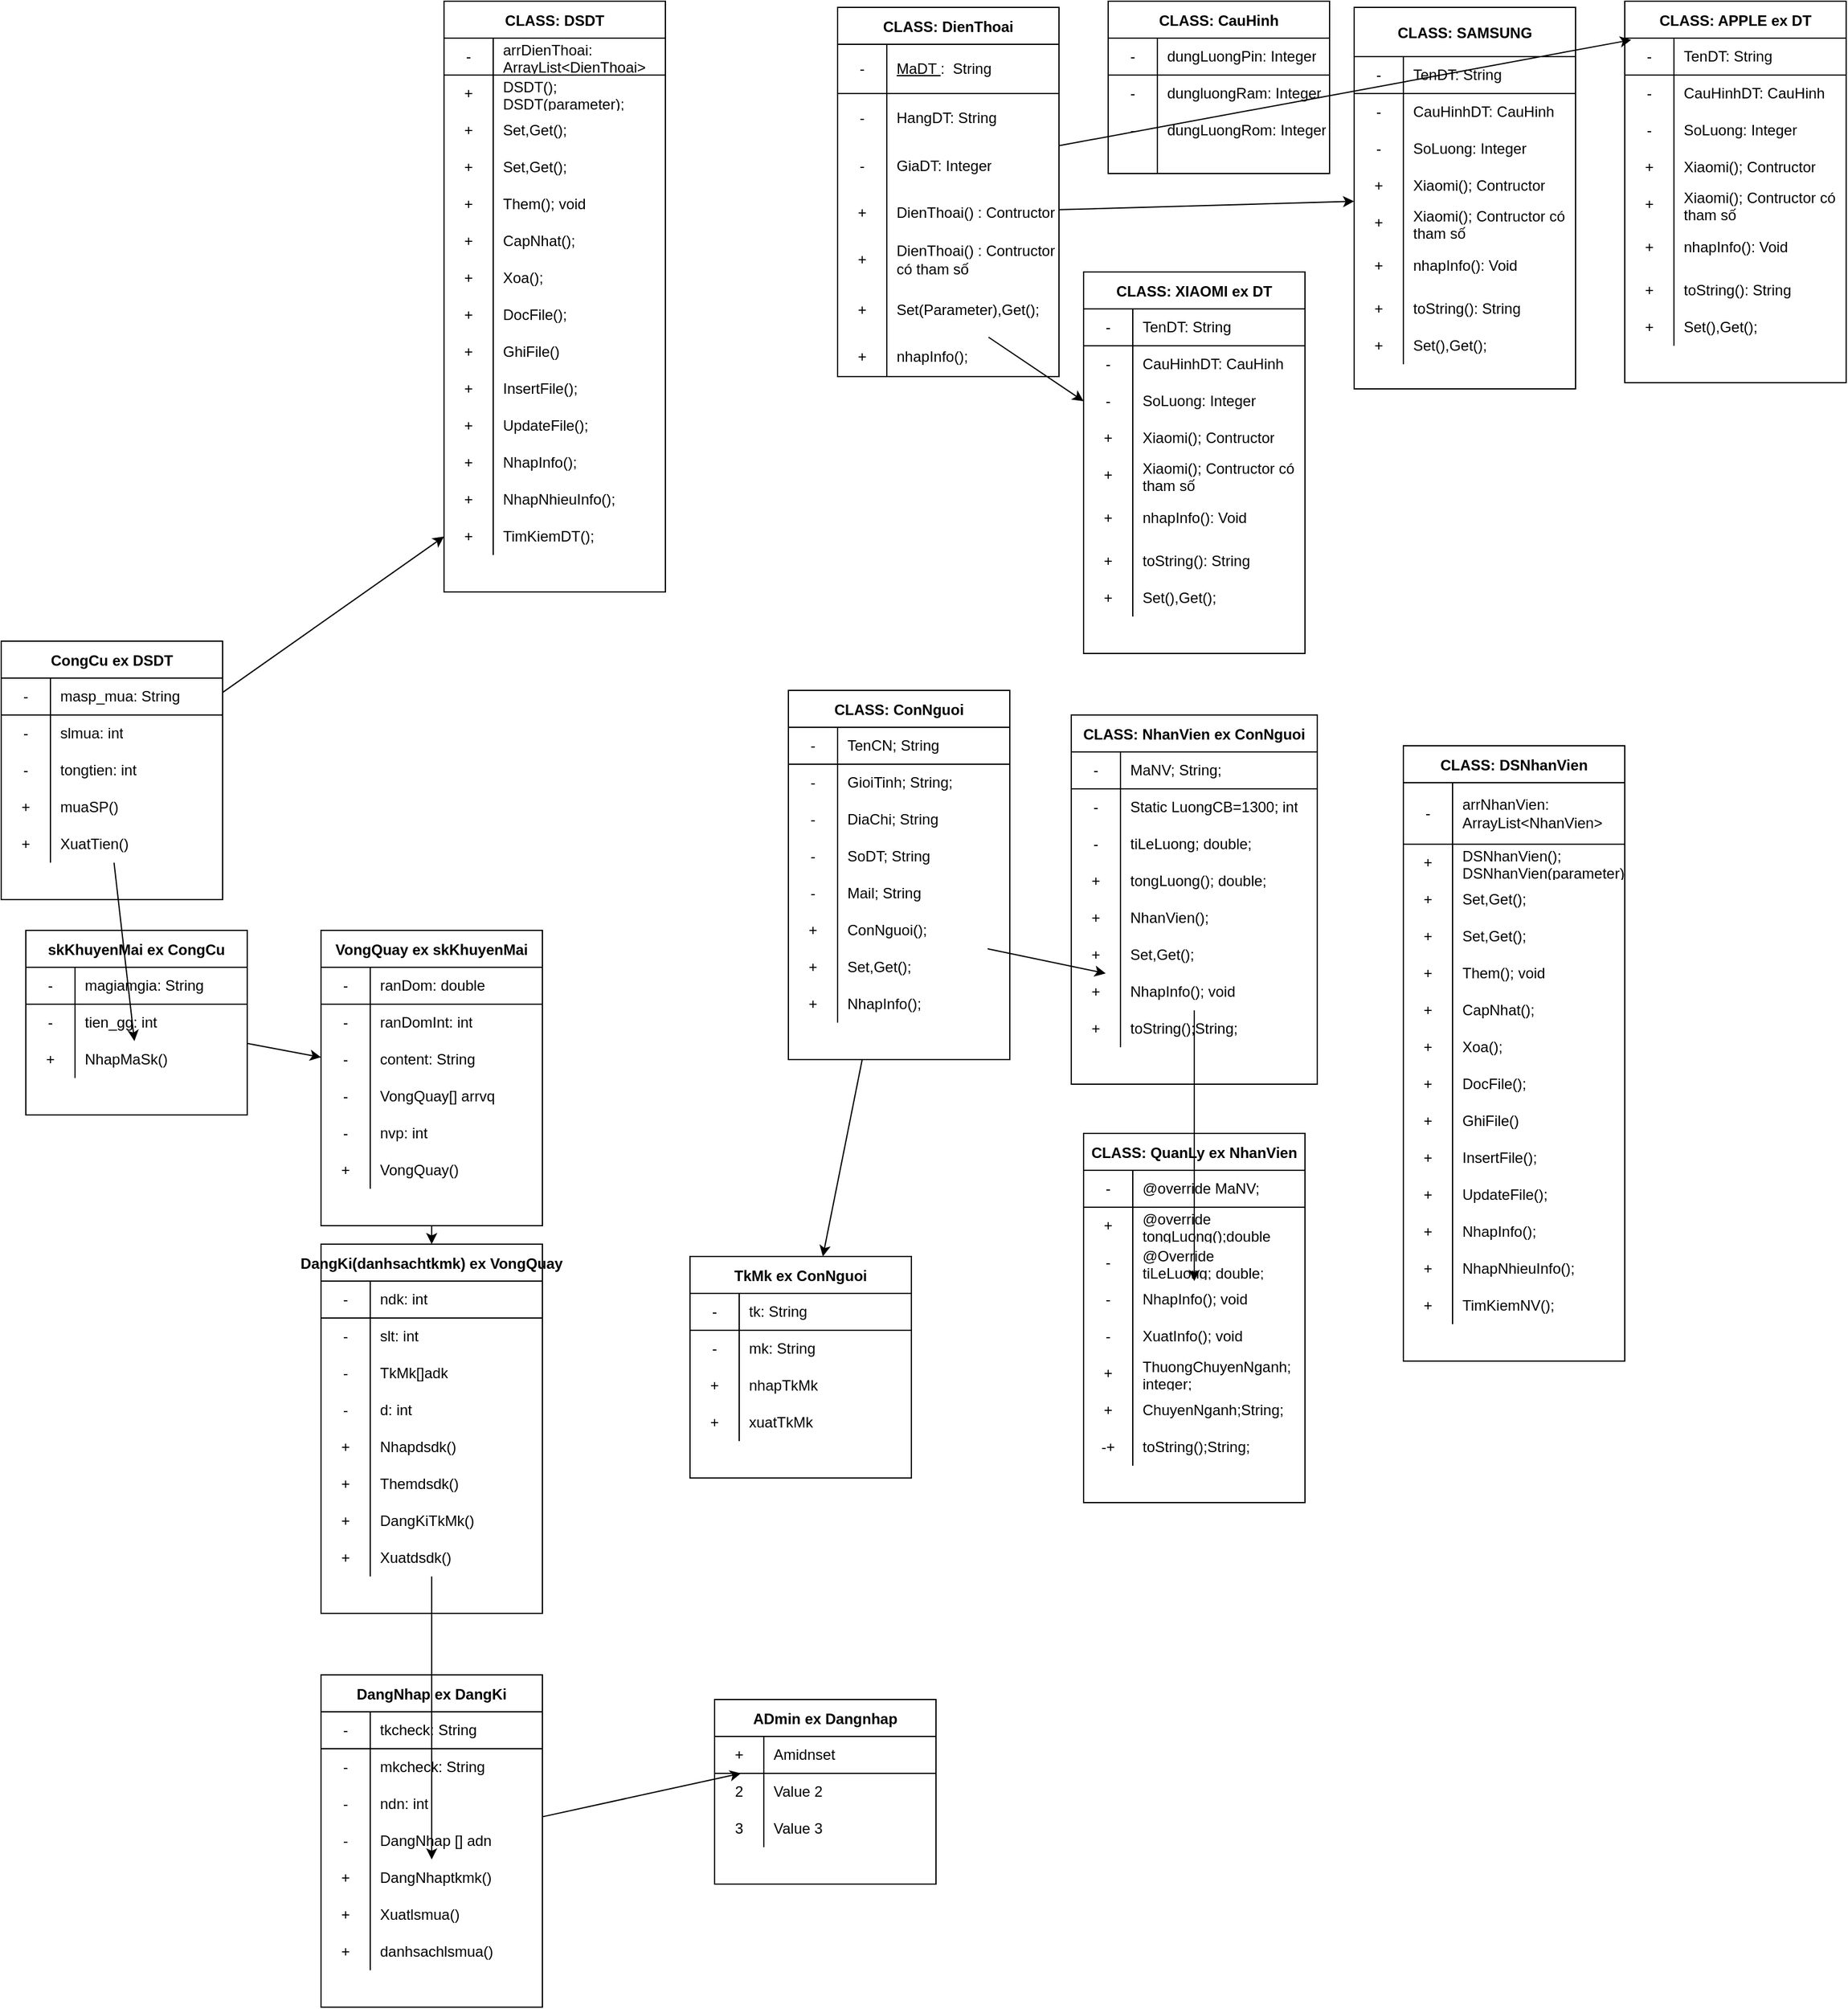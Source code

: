 <mxfile version="15.7.3" type="github">
  <diagram id="R_S1KoIDnYjyLVSejnZ4" name="Page-1">
    <mxGraphModel dx="2067" dy="607" grid="1" gridSize="10" guides="1" tooltips="1" connect="1" arrows="1" fold="1" page="1" pageScale="1" pageWidth="827" pageHeight="1169" math="0" shadow="0">
      <root>
        <mxCell id="0" />
        <mxCell id="1" parent="0" />
        <mxCell id="_g9MzopD_IZ-p9ufCg1U-734" value="CLASS: DienThoai" style="shape=table;startSize=30;container=1;collapsible=0;childLayout=tableLayout;fixedRows=0;rowLines=0;fontStyle=1;align=center;pointerEvents=1;rounded=0;sketch=0;shadow=0;columnLines=1;noLabel=0;arcSize=30;" vertex="1" parent="1">
          <mxGeometry x="-20" y="25" width="180" height="300" as="geometry" />
        </mxCell>
        <mxCell id="_g9MzopD_IZ-p9ufCg1U-735" value="" style="shape=partialRectangle;html=1;whiteSpace=wrap;collapsible=0;dropTarget=0;pointerEvents=1;fillColor=none;top=0;left=0;bottom=1;right=0;points=[[0,0.5],[1,0.5]];portConstraint=eastwest;" vertex="1" parent="_g9MzopD_IZ-p9ufCg1U-734">
          <mxGeometry y="30" width="180" height="40" as="geometry" />
        </mxCell>
        <mxCell id="_g9MzopD_IZ-p9ufCg1U-736" value="-" style="shape=partialRectangle;html=1;whiteSpace=wrap;connectable=0;fillColor=none;top=0;left=0;bottom=0;right=0;overflow=hidden;pointerEvents=1;" vertex="1" parent="_g9MzopD_IZ-p9ufCg1U-735">
          <mxGeometry width="40" height="40" as="geometry">
            <mxRectangle width="40" height="40" as="alternateBounds" />
          </mxGeometry>
        </mxCell>
        <mxCell id="_g9MzopD_IZ-p9ufCg1U-737" value="&lt;u&gt;MaDT &lt;/u&gt;:&amp;nbsp; String" style="shape=partialRectangle;html=1;whiteSpace=wrap;connectable=0;fillColor=none;top=0;left=0;bottom=0;right=0;align=left;spacingLeft=6;overflow=hidden;pointerEvents=1;" vertex="1" parent="_g9MzopD_IZ-p9ufCg1U-735">
          <mxGeometry x="40" width="140" height="40" as="geometry">
            <mxRectangle width="140" height="40" as="alternateBounds" />
          </mxGeometry>
        </mxCell>
        <mxCell id="_g9MzopD_IZ-p9ufCg1U-738" value="" style="shape=partialRectangle;html=1;whiteSpace=wrap;collapsible=0;dropTarget=0;pointerEvents=1;fillColor=none;top=0;left=0;bottom=0;right=0;points=[[0,0.5],[1,0.5]];portConstraint=eastwest;" vertex="1" parent="_g9MzopD_IZ-p9ufCg1U-734">
          <mxGeometry y="70" width="180" height="40" as="geometry" />
        </mxCell>
        <mxCell id="_g9MzopD_IZ-p9ufCg1U-739" value="-" style="shape=partialRectangle;html=1;whiteSpace=wrap;connectable=0;fillColor=none;top=0;left=0;bottom=0;right=0;overflow=hidden;pointerEvents=1;" vertex="1" parent="_g9MzopD_IZ-p9ufCg1U-738">
          <mxGeometry width="40" height="40" as="geometry">
            <mxRectangle width="40" height="40" as="alternateBounds" />
          </mxGeometry>
        </mxCell>
        <mxCell id="_g9MzopD_IZ-p9ufCg1U-740" value="HangDT: String" style="shape=partialRectangle;html=1;whiteSpace=wrap;connectable=0;fillColor=none;top=0;left=0;bottom=0;right=0;align=left;spacingLeft=6;overflow=hidden;pointerEvents=1;" vertex="1" parent="_g9MzopD_IZ-p9ufCg1U-738">
          <mxGeometry x="40" width="140" height="40" as="geometry">
            <mxRectangle width="140" height="40" as="alternateBounds" />
          </mxGeometry>
        </mxCell>
        <mxCell id="_g9MzopD_IZ-p9ufCg1U-741" value="" style="shape=partialRectangle;html=1;whiteSpace=wrap;collapsible=0;dropTarget=0;pointerEvents=1;fillColor=none;top=0;left=0;bottom=0;right=0;points=[[0,0.5],[1,0.5]];portConstraint=eastwest;" vertex="1" parent="_g9MzopD_IZ-p9ufCg1U-734">
          <mxGeometry y="110" width="180" height="38" as="geometry" />
        </mxCell>
        <mxCell id="_g9MzopD_IZ-p9ufCg1U-742" value="-" style="shape=partialRectangle;html=1;whiteSpace=wrap;connectable=0;fillColor=none;top=0;left=0;bottom=0;right=0;overflow=hidden;pointerEvents=1;" vertex="1" parent="_g9MzopD_IZ-p9ufCg1U-741">
          <mxGeometry width="40" height="38" as="geometry">
            <mxRectangle width="40" height="38" as="alternateBounds" />
          </mxGeometry>
        </mxCell>
        <mxCell id="_g9MzopD_IZ-p9ufCg1U-743" value="GiaDT: Integer" style="shape=partialRectangle;html=1;whiteSpace=wrap;connectable=0;fillColor=none;top=0;left=0;bottom=0;right=0;align=left;spacingLeft=6;overflow=hidden;pointerEvents=1;" vertex="1" parent="_g9MzopD_IZ-p9ufCg1U-741">
          <mxGeometry x="40" width="140" height="38" as="geometry">
            <mxRectangle width="140" height="38" as="alternateBounds" />
          </mxGeometry>
        </mxCell>
        <mxCell id="_g9MzopD_IZ-p9ufCg1U-744" value="" style="shape=partialRectangle;html=1;whiteSpace=wrap;collapsible=0;dropTarget=0;pointerEvents=1;fillColor=none;top=0;left=0;bottom=0;right=0;points=[[0,0.5],[1,0.5]];portConstraint=eastwest;" vertex="1" parent="_g9MzopD_IZ-p9ufCg1U-734">
          <mxGeometry y="148" width="180" height="38" as="geometry" />
        </mxCell>
        <mxCell id="_g9MzopD_IZ-p9ufCg1U-745" value="+" style="shape=partialRectangle;html=1;whiteSpace=wrap;connectable=0;fillColor=none;top=0;left=0;bottom=0;right=0;overflow=hidden;pointerEvents=1;" vertex="1" parent="_g9MzopD_IZ-p9ufCg1U-744">
          <mxGeometry width="40" height="38" as="geometry">
            <mxRectangle width="40" height="38" as="alternateBounds" />
          </mxGeometry>
        </mxCell>
        <mxCell id="_g9MzopD_IZ-p9ufCg1U-746" value="DienThoai() : Contructor" style="shape=partialRectangle;html=1;whiteSpace=wrap;connectable=0;fillColor=none;top=0;left=0;bottom=0;right=0;align=left;spacingLeft=6;overflow=hidden;pointerEvents=1;" vertex="1" parent="_g9MzopD_IZ-p9ufCg1U-744">
          <mxGeometry x="40" width="140" height="38" as="geometry">
            <mxRectangle width="140" height="38" as="alternateBounds" />
          </mxGeometry>
        </mxCell>
        <mxCell id="_g9MzopD_IZ-p9ufCg1U-747" value="" style="shape=partialRectangle;html=1;whiteSpace=wrap;collapsible=0;dropTarget=0;pointerEvents=1;fillColor=none;top=0;left=0;bottom=0;right=0;points=[[0,0.5],[1,0.5]];portConstraint=eastwest;" vertex="1" parent="_g9MzopD_IZ-p9ufCg1U-734">
          <mxGeometry y="186" width="180" height="38" as="geometry" />
        </mxCell>
        <mxCell id="_g9MzopD_IZ-p9ufCg1U-748" value="+" style="shape=partialRectangle;html=1;whiteSpace=wrap;connectable=0;fillColor=none;top=0;left=0;bottom=0;right=0;overflow=hidden;pointerEvents=1;" vertex="1" parent="_g9MzopD_IZ-p9ufCg1U-747">
          <mxGeometry width="40" height="38" as="geometry">
            <mxRectangle width="40" height="38" as="alternateBounds" />
          </mxGeometry>
        </mxCell>
        <mxCell id="_g9MzopD_IZ-p9ufCg1U-749" value="DienThoai() : Contructor có tham số" style="shape=partialRectangle;html=1;whiteSpace=wrap;connectable=0;fillColor=none;top=0;left=0;bottom=0;right=0;align=left;spacingLeft=6;overflow=hidden;pointerEvents=1;" vertex="1" parent="_g9MzopD_IZ-p9ufCg1U-747">
          <mxGeometry x="40" width="140" height="38" as="geometry">
            <mxRectangle width="140" height="38" as="alternateBounds" />
          </mxGeometry>
        </mxCell>
        <mxCell id="_g9MzopD_IZ-p9ufCg1U-750" value="" style="shape=partialRectangle;html=1;whiteSpace=wrap;collapsible=0;dropTarget=0;pointerEvents=1;fillColor=none;top=0;left=0;bottom=0;right=0;points=[[0,0.5],[1,0.5]];portConstraint=eastwest;" vertex="1" parent="_g9MzopD_IZ-p9ufCg1U-734">
          <mxGeometry y="224" width="180" height="44" as="geometry" />
        </mxCell>
        <mxCell id="_g9MzopD_IZ-p9ufCg1U-751" value="+" style="shape=partialRectangle;html=1;whiteSpace=wrap;connectable=0;fillColor=none;top=0;left=0;bottom=0;right=0;overflow=hidden;pointerEvents=1;" vertex="1" parent="_g9MzopD_IZ-p9ufCg1U-750">
          <mxGeometry width="40" height="44" as="geometry">
            <mxRectangle width="40" height="44" as="alternateBounds" />
          </mxGeometry>
        </mxCell>
        <mxCell id="_g9MzopD_IZ-p9ufCg1U-752" value="Set(Parameter),Get();" style="shape=partialRectangle;html=1;whiteSpace=wrap;connectable=0;fillColor=none;top=0;left=0;bottom=0;right=0;align=left;spacingLeft=6;overflow=hidden;pointerEvents=1;" vertex="1" parent="_g9MzopD_IZ-p9ufCg1U-750">
          <mxGeometry x="40" width="140" height="44" as="geometry">
            <mxRectangle width="140" height="44" as="alternateBounds" />
          </mxGeometry>
        </mxCell>
        <mxCell id="_g9MzopD_IZ-p9ufCg1U-753" value="" style="shape=partialRectangle;html=1;whiteSpace=wrap;collapsible=0;dropTarget=0;pointerEvents=1;fillColor=none;top=0;left=0;bottom=0;right=0;points=[[0,0.5],[1,0.5]];portConstraint=eastwest;" vertex="1" parent="_g9MzopD_IZ-p9ufCg1U-734">
          <mxGeometry y="268" width="180" height="32" as="geometry" />
        </mxCell>
        <mxCell id="_g9MzopD_IZ-p9ufCg1U-754" value="+" style="shape=partialRectangle;html=1;whiteSpace=wrap;connectable=0;fillColor=none;top=0;left=0;bottom=0;right=0;overflow=hidden;pointerEvents=1;" vertex="1" parent="_g9MzopD_IZ-p9ufCg1U-753">
          <mxGeometry width="40" height="32" as="geometry">
            <mxRectangle width="40" height="32" as="alternateBounds" />
          </mxGeometry>
        </mxCell>
        <mxCell id="_g9MzopD_IZ-p9ufCg1U-755" value="nhapInfo();" style="shape=partialRectangle;html=1;whiteSpace=wrap;connectable=0;fillColor=none;top=0;left=0;bottom=0;right=0;align=left;spacingLeft=6;overflow=hidden;pointerEvents=1;" vertex="1" parent="_g9MzopD_IZ-p9ufCg1U-753">
          <mxGeometry x="40" width="140" height="32" as="geometry">
            <mxRectangle width="140" height="32" as="alternateBounds" />
          </mxGeometry>
        </mxCell>
        <mxCell id="_g9MzopD_IZ-p9ufCg1U-756" value="CLASS: ConNguoi" style="shape=table;startSize=30;container=1;collapsible=0;childLayout=tableLayout;fixedRows=1;rowLines=0;fontStyle=1;align=center;pointerEvents=1;" vertex="1" parent="1">
          <mxGeometry x="-60" y="580" width="180" height="300" as="geometry" />
        </mxCell>
        <mxCell id="_g9MzopD_IZ-p9ufCg1U-757" value="" style="shape=partialRectangle;html=1;whiteSpace=wrap;collapsible=0;dropTarget=0;pointerEvents=1;fillColor=none;top=0;left=0;bottom=1;right=0;points=[[0,0.5],[1,0.5]];portConstraint=eastwest;" vertex="1" parent="_g9MzopD_IZ-p9ufCg1U-756">
          <mxGeometry y="30" width="180" height="30" as="geometry" />
        </mxCell>
        <mxCell id="_g9MzopD_IZ-p9ufCg1U-758" value="-" style="shape=partialRectangle;html=1;whiteSpace=wrap;connectable=0;fillColor=none;top=0;left=0;bottom=0;right=0;overflow=hidden;pointerEvents=1;" vertex="1" parent="_g9MzopD_IZ-p9ufCg1U-757">
          <mxGeometry width="40" height="30" as="geometry">
            <mxRectangle width="40" height="30" as="alternateBounds" />
          </mxGeometry>
        </mxCell>
        <mxCell id="_g9MzopD_IZ-p9ufCg1U-759" value="TenCN; String" style="shape=partialRectangle;html=1;whiteSpace=wrap;connectable=0;fillColor=none;top=0;left=0;bottom=0;right=0;align=left;spacingLeft=6;overflow=hidden;pointerEvents=1;" vertex="1" parent="_g9MzopD_IZ-p9ufCg1U-757">
          <mxGeometry x="40" width="140" height="30" as="geometry">
            <mxRectangle width="140" height="30" as="alternateBounds" />
          </mxGeometry>
        </mxCell>
        <mxCell id="_g9MzopD_IZ-p9ufCg1U-760" value="" style="shape=partialRectangle;html=1;whiteSpace=wrap;collapsible=0;dropTarget=0;pointerEvents=1;fillColor=none;top=0;left=0;bottom=0;right=0;points=[[0,0.5],[1,0.5]];portConstraint=eastwest;" vertex="1" parent="_g9MzopD_IZ-p9ufCg1U-756">
          <mxGeometry y="60" width="180" height="30" as="geometry" />
        </mxCell>
        <mxCell id="_g9MzopD_IZ-p9ufCg1U-761" value="-" style="shape=partialRectangle;html=1;whiteSpace=wrap;connectable=0;fillColor=none;top=0;left=0;bottom=0;right=0;overflow=hidden;pointerEvents=1;" vertex="1" parent="_g9MzopD_IZ-p9ufCg1U-760">
          <mxGeometry width="40" height="30" as="geometry">
            <mxRectangle width="40" height="30" as="alternateBounds" />
          </mxGeometry>
        </mxCell>
        <mxCell id="_g9MzopD_IZ-p9ufCg1U-762" value="GioiTinh; String;" style="shape=partialRectangle;html=1;whiteSpace=wrap;connectable=0;fillColor=none;top=0;left=0;bottom=0;right=0;align=left;spacingLeft=6;overflow=hidden;pointerEvents=1;" vertex="1" parent="_g9MzopD_IZ-p9ufCg1U-760">
          <mxGeometry x="40" width="140" height="30" as="geometry">
            <mxRectangle width="140" height="30" as="alternateBounds" />
          </mxGeometry>
        </mxCell>
        <mxCell id="_g9MzopD_IZ-p9ufCg1U-763" value="" style="shape=partialRectangle;html=1;whiteSpace=wrap;collapsible=0;dropTarget=0;pointerEvents=1;fillColor=none;top=0;left=0;bottom=0;right=0;points=[[0,0.5],[1,0.5]];portConstraint=eastwest;" vertex="1" parent="_g9MzopD_IZ-p9ufCg1U-756">
          <mxGeometry y="90" width="180" height="30" as="geometry" />
        </mxCell>
        <mxCell id="_g9MzopD_IZ-p9ufCg1U-764" value="-" style="shape=partialRectangle;html=1;whiteSpace=wrap;connectable=0;fillColor=none;top=0;left=0;bottom=0;right=0;overflow=hidden;pointerEvents=1;" vertex="1" parent="_g9MzopD_IZ-p9ufCg1U-763">
          <mxGeometry width="40" height="30" as="geometry">
            <mxRectangle width="40" height="30" as="alternateBounds" />
          </mxGeometry>
        </mxCell>
        <mxCell id="_g9MzopD_IZ-p9ufCg1U-765" value="DiaChi; String" style="shape=partialRectangle;html=1;whiteSpace=wrap;connectable=0;fillColor=none;top=0;left=0;bottom=0;right=0;align=left;spacingLeft=6;overflow=hidden;pointerEvents=1;" vertex="1" parent="_g9MzopD_IZ-p9ufCg1U-763">
          <mxGeometry x="40" width="140" height="30" as="geometry">
            <mxRectangle width="140" height="30" as="alternateBounds" />
          </mxGeometry>
        </mxCell>
        <mxCell id="_g9MzopD_IZ-p9ufCg1U-766" value="" style="shape=partialRectangle;html=1;whiteSpace=wrap;collapsible=0;dropTarget=0;pointerEvents=1;fillColor=none;top=0;left=0;bottom=0;right=0;points=[[0,0.5],[1,0.5]];portConstraint=eastwest;" vertex="1" parent="_g9MzopD_IZ-p9ufCg1U-756">
          <mxGeometry y="120" width="180" height="30" as="geometry" />
        </mxCell>
        <mxCell id="_g9MzopD_IZ-p9ufCg1U-767" value="-" style="shape=partialRectangle;html=1;whiteSpace=wrap;connectable=0;fillColor=none;top=0;left=0;bottom=0;right=0;overflow=hidden;pointerEvents=1;" vertex="1" parent="_g9MzopD_IZ-p9ufCg1U-766">
          <mxGeometry width="40" height="30" as="geometry">
            <mxRectangle width="40" height="30" as="alternateBounds" />
          </mxGeometry>
        </mxCell>
        <mxCell id="_g9MzopD_IZ-p9ufCg1U-768" value="SoDT; String" style="shape=partialRectangle;html=1;whiteSpace=wrap;connectable=0;fillColor=none;top=0;left=0;bottom=0;right=0;align=left;spacingLeft=6;overflow=hidden;pointerEvents=1;" vertex="1" parent="_g9MzopD_IZ-p9ufCg1U-766">
          <mxGeometry x="40" width="140" height="30" as="geometry">
            <mxRectangle width="140" height="30" as="alternateBounds" />
          </mxGeometry>
        </mxCell>
        <mxCell id="_g9MzopD_IZ-p9ufCg1U-769" value="" style="shape=partialRectangle;html=1;whiteSpace=wrap;collapsible=0;dropTarget=0;pointerEvents=1;fillColor=none;top=0;left=0;bottom=0;right=0;points=[[0,0.5],[1,0.5]];portConstraint=eastwest;" vertex="1" parent="_g9MzopD_IZ-p9ufCg1U-756">
          <mxGeometry y="150" width="180" height="30" as="geometry" />
        </mxCell>
        <mxCell id="_g9MzopD_IZ-p9ufCg1U-770" value="-" style="shape=partialRectangle;html=1;whiteSpace=wrap;connectable=0;fillColor=none;top=0;left=0;bottom=0;right=0;overflow=hidden;pointerEvents=1;" vertex="1" parent="_g9MzopD_IZ-p9ufCg1U-769">
          <mxGeometry width="40" height="30" as="geometry">
            <mxRectangle width="40" height="30" as="alternateBounds" />
          </mxGeometry>
        </mxCell>
        <mxCell id="_g9MzopD_IZ-p9ufCg1U-771" value="Mail; String" style="shape=partialRectangle;html=1;whiteSpace=wrap;connectable=0;fillColor=none;top=0;left=0;bottom=0;right=0;align=left;spacingLeft=6;overflow=hidden;pointerEvents=1;" vertex="1" parent="_g9MzopD_IZ-p9ufCg1U-769">
          <mxGeometry x="40" width="140" height="30" as="geometry">
            <mxRectangle width="140" height="30" as="alternateBounds" />
          </mxGeometry>
        </mxCell>
        <mxCell id="_g9MzopD_IZ-p9ufCg1U-772" value="" style="shape=partialRectangle;html=1;whiteSpace=wrap;collapsible=0;dropTarget=0;pointerEvents=1;fillColor=none;top=0;left=0;bottom=0;right=0;points=[[0,0.5],[1,0.5]];portConstraint=eastwest;" vertex="1" parent="_g9MzopD_IZ-p9ufCg1U-756">
          <mxGeometry y="180" width="180" height="30" as="geometry" />
        </mxCell>
        <mxCell id="_g9MzopD_IZ-p9ufCg1U-773" value="+" style="shape=partialRectangle;html=1;whiteSpace=wrap;connectable=0;fillColor=none;top=0;left=0;bottom=0;right=0;overflow=hidden;pointerEvents=1;" vertex="1" parent="_g9MzopD_IZ-p9ufCg1U-772">
          <mxGeometry width="40" height="30" as="geometry">
            <mxRectangle width="40" height="30" as="alternateBounds" />
          </mxGeometry>
        </mxCell>
        <mxCell id="_g9MzopD_IZ-p9ufCg1U-774" value="ConNguoi();" style="shape=partialRectangle;html=1;whiteSpace=wrap;connectable=0;fillColor=none;top=0;left=0;bottom=0;right=0;align=left;spacingLeft=6;overflow=hidden;pointerEvents=1;" vertex="1" parent="_g9MzopD_IZ-p9ufCg1U-772">
          <mxGeometry x="40" width="140" height="30" as="geometry">
            <mxRectangle width="140" height="30" as="alternateBounds" />
          </mxGeometry>
        </mxCell>
        <mxCell id="_g9MzopD_IZ-p9ufCg1U-775" value="" style="shape=partialRectangle;html=1;whiteSpace=wrap;collapsible=0;dropTarget=0;pointerEvents=1;fillColor=none;top=0;left=0;bottom=0;right=0;points=[[0,0.5],[1,0.5]];portConstraint=eastwest;" vertex="1" parent="_g9MzopD_IZ-p9ufCg1U-756">
          <mxGeometry y="210" width="180" height="30" as="geometry" />
        </mxCell>
        <mxCell id="_g9MzopD_IZ-p9ufCg1U-776" value="+" style="shape=partialRectangle;html=1;whiteSpace=wrap;connectable=0;fillColor=none;top=0;left=0;bottom=0;right=0;overflow=hidden;pointerEvents=1;" vertex="1" parent="_g9MzopD_IZ-p9ufCg1U-775">
          <mxGeometry width="40" height="30" as="geometry">
            <mxRectangle width="40" height="30" as="alternateBounds" />
          </mxGeometry>
        </mxCell>
        <mxCell id="_g9MzopD_IZ-p9ufCg1U-777" value="Set,Get();" style="shape=partialRectangle;html=1;whiteSpace=wrap;connectable=0;fillColor=none;top=0;left=0;bottom=0;right=0;align=left;spacingLeft=6;overflow=hidden;pointerEvents=1;" vertex="1" parent="_g9MzopD_IZ-p9ufCg1U-775">
          <mxGeometry x="40" width="140" height="30" as="geometry">
            <mxRectangle width="140" height="30" as="alternateBounds" />
          </mxGeometry>
        </mxCell>
        <mxCell id="_g9MzopD_IZ-p9ufCg1U-778" value="" style="shape=partialRectangle;html=1;whiteSpace=wrap;collapsible=0;dropTarget=0;pointerEvents=1;fillColor=none;top=0;left=0;bottom=0;right=0;points=[[0,0.5],[1,0.5]];portConstraint=eastwest;" vertex="1" parent="_g9MzopD_IZ-p9ufCg1U-756">
          <mxGeometry y="240" width="180" height="30" as="geometry" />
        </mxCell>
        <mxCell id="_g9MzopD_IZ-p9ufCg1U-779" value="+" style="shape=partialRectangle;html=1;whiteSpace=wrap;connectable=0;fillColor=none;top=0;left=0;bottom=0;right=0;overflow=hidden;pointerEvents=1;" vertex="1" parent="_g9MzopD_IZ-p9ufCg1U-778">
          <mxGeometry width="40" height="30" as="geometry">
            <mxRectangle width="40" height="30" as="alternateBounds" />
          </mxGeometry>
        </mxCell>
        <mxCell id="_g9MzopD_IZ-p9ufCg1U-780" value="NhapInfo();" style="shape=partialRectangle;html=1;whiteSpace=wrap;connectable=0;fillColor=none;top=0;left=0;bottom=0;right=0;align=left;spacingLeft=6;overflow=hidden;pointerEvents=1;" vertex="1" parent="_g9MzopD_IZ-p9ufCg1U-778">
          <mxGeometry x="40" width="140" height="30" as="geometry">
            <mxRectangle width="140" height="30" as="alternateBounds" />
          </mxGeometry>
        </mxCell>
        <mxCell id="_g9MzopD_IZ-p9ufCg1U-781" value="CLASS: CauHinh" style="shape=table;startSize=30;container=1;collapsible=0;childLayout=tableLayout;fixedRows=1;rowLines=0;fontStyle=1;align=center;pointerEvents=1;rounded=0;shadow=0;sketch=0;" vertex="1" parent="1">
          <mxGeometry x="200" y="20" width="180" height="140" as="geometry" />
        </mxCell>
        <mxCell id="_g9MzopD_IZ-p9ufCg1U-782" value="" style="shape=partialRectangle;html=1;whiteSpace=wrap;collapsible=0;dropTarget=0;pointerEvents=1;fillColor=none;top=0;left=0;bottom=1;right=0;points=[[0,0.5],[1,0.5]];portConstraint=eastwest;rounded=0;shadow=0;sketch=0;startSize=30;" vertex="1" parent="_g9MzopD_IZ-p9ufCg1U-781">
          <mxGeometry y="30" width="180" height="30" as="geometry" />
        </mxCell>
        <mxCell id="_g9MzopD_IZ-p9ufCg1U-783" value="-" style="shape=partialRectangle;html=1;whiteSpace=wrap;connectable=0;fillColor=none;top=0;left=0;bottom=0;right=0;overflow=hidden;pointerEvents=1;rounded=0;shadow=0;sketch=0;startSize=30;" vertex="1" parent="_g9MzopD_IZ-p9ufCg1U-782">
          <mxGeometry width="40" height="30" as="geometry">
            <mxRectangle width="40" height="30" as="alternateBounds" />
          </mxGeometry>
        </mxCell>
        <mxCell id="_g9MzopD_IZ-p9ufCg1U-784" value="dungLuongPin: Integer" style="shape=partialRectangle;html=1;whiteSpace=wrap;connectable=0;fillColor=none;top=0;left=0;bottom=0;right=0;align=left;spacingLeft=6;overflow=hidden;pointerEvents=1;rounded=0;shadow=0;sketch=0;startSize=30;" vertex="1" parent="_g9MzopD_IZ-p9ufCg1U-782">
          <mxGeometry x="40" width="140" height="30" as="geometry">
            <mxRectangle width="140" height="30" as="alternateBounds" />
          </mxGeometry>
        </mxCell>
        <mxCell id="_g9MzopD_IZ-p9ufCg1U-785" value="" style="shape=partialRectangle;html=1;whiteSpace=wrap;collapsible=0;dropTarget=0;pointerEvents=1;fillColor=none;top=0;left=0;bottom=0;right=0;points=[[0,0.5],[1,0.5]];portConstraint=eastwest;rounded=0;shadow=0;sketch=0;startSize=30;" vertex="1" parent="_g9MzopD_IZ-p9ufCg1U-781">
          <mxGeometry y="60" width="180" height="30" as="geometry" />
        </mxCell>
        <mxCell id="_g9MzopD_IZ-p9ufCg1U-786" value="-" style="shape=partialRectangle;html=1;whiteSpace=wrap;connectable=0;fillColor=none;top=0;left=0;bottom=0;right=0;overflow=hidden;pointerEvents=1;rounded=0;shadow=0;sketch=0;startSize=30;" vertex="1" parent="_g9MzopD_IZ-p9ufCg1U-785">
          <mxGeometry width="40" height="30" as="geometry">
            <mxRectangle width="40" height="30" as="alternateBounds" />
          </mxGeometry>
        </mxCell>
        <mxCell id="_g9MzopD_IZ-p9ufCg1U-787" value="dungluongRam: Integer" style="shape=partialRectangle;html=1;whiteSpace=wrap;connectable=0;fillColor=none;top=0;left=0;bottom=0;right=0;align=left;spacingLeft=6;overflow=hidden;pointerEvents=1;rounded=0;shadow=0;sketch=0;startSize=30;" vertex="1" parent="_g9MzopD_IZ-p9ufCg1U-785">
          <mxGeometry x="40" width="140" height="30" as="geometry">
            <mxRectangle width="140" height="30" as="alternateBounds" />
          </mxGeometry>
        </mxCell>
        <mxCell id="_g9MzopD_IZ-p9ufCg1U-788" value="" style="shape=partialRectangle;html=1;whiteSpace=wrap;collapsible=0;dropTarget=0;pointerEvents=1;fillColor=none;top=0;left=0;bottom=0;right=0;points=[[0,0.5],[1,0.5]];portConstraint=eastwest;rounded=0;shadow=0;sketch=0;startSize=30;" vertex="1" parent="_g9MzopD_IZ-p9ufCg1U-781">
          <mxGeometry y="90" width="180" height="30" as="geometry" />
        </mxCell>
        <mxCell id="_g9MzopD_IZ-p9ufCg1U-789" value="-" style="shape=partialRectangle;html=1;whiteSpace=wrap;connectable=0;fillColor=none;top=0;left=0;bottom=0;right=0;overflow=hidden;pointerEvents=1;rounded=0;shadow=0;sketch=0;startSize=30;" vertex="1" parent="_g9MzopD_IZ-p9ufCg1U-788">
          <mxGeometry width="40" height="30" as="geometry">
            <mxRectangle width="40" height="30" as="alternateBounds" />
          </mxGeometry>
        </mxCell>
        <mxCell id="_g9MzopD_IZ-p9ufCg1U-790" value="dungLuongRom: Integer" style="shape=partialRectangle;html=1;whiteSpace=wrap;connectable=0;fillColor=none;top=0;left=0;bottom=0;right=0;align=left;spacingLeft=6;overflow=hidden;pointerEvents=1;rounded=0;shadow=0;sketch=0;startSize=30;" vertex="1" parent="_g9MzopD_IZ-p9ufCg1U-788">
          <mxGeometry x="40" width="140" height="30" as="geometry">
            <mxRectangle width="140" height="30" as="alternateBounds" />
          </mxGeometry>
        </mxCell>
        <mxCell id="_g9MzopD_IZ-p9ufCg1U-791" value="" style="shape=partialRectangle;html=1;whiteSpace=wrap;collapsible=0;dropTarget=0;pointerEvents=1;fillColor=none;top=0;left=0;bottom=0;right=0;points=[[0,0.5],[1,0.5]];portConstraint=eastwest;rounded=0;shadow=0;sketch=0;startSize=30;" vertex="1" parent="_g9MzopD_IZ-p9ufCg1U-781">
          <mxGeometry y="120" width="180" height="20" as="geometry" />
        </mxCell>
        <mxCell id="_g9MzopD_IZ-p9ufCg1U-792" value="" style="shape=partialRectangle;html=1;whiteSpace=wrap;connectable=0;fillColor=none;top=0;left=0;bottom=0;right=0;overflow=hidden;pointerEvents=1;rounded=0;shadow=0;sketch=0;startSize=30;" vertex="1" parent="_g9MzopD_IZ-p9ufCg1U-791">
          <mxGeometry width="40" height="20" as="geometry">
            <mxRectangle width="40" height="20" as="alternateBounds" />
          </mxGeometry>
        </mxCell>
        <mxCell id="_g9MzopD_IZ-p9ufCg1U-793" value="" style="shape=partialRectangle;html=1;whiteSpace=wrap;connectable=0;fillColor=none;top=0;left=0;bottom=0;right=0;align=left;spacingLeft=6;overflow=hidden;pointerEvents=1;rounded=0;shadow=0;sketch=0;startSize=30;" vertex="1" parent="_g9MzopD_IZ-p9ufCg1U-791">
          <mxGeometry x="40" width="140" height="20" as="geometry">
            <mxRectangle width="140" height="20" as="alternateBounds" />
          </mxGeometry>
        </mxCell>
        <mxCell id="_g9MzopD_IZ-p9ufCg1U-794" value="CLASS: XIAOMI ex DT" style="shape=table;startSize=30;container=1;collapsible=0;childLayout=tableLayout;fixedRows=1;rowLines=0;fontStyle=1;align=center;pointerEvents=1;rounded=0;shadow=0;sketch=0;" vertex="1" parent="1">
          <mxGeometry x="180" y="240" width="180" height="310" as="geometry" />
        </mxCell>
        <mxCell id="_g9MzopD_IZ-p9ufCg1U-795" value="" style="shape=partialRectangle;html=1;whiteSpace=wrap;collapsible=0;dropTarget=0;pointerEvents=1;fillColor=none;top=0;left=0;bottom=1;right=0;points=[[0,0.5],[1,0.5]];portConstraint=eastwest;rounded=0;shadow=0;sketch=0;startSize=30;" vertex="1" parent="_g9MzopD_IZ-p9ufCg1U-794">
          <mxGeometry y="30" width="180" height="30" as="geometry" />
        </mxCell>
        <mxCell id="_g9MzopD_IZ-p9ufCg1U-796" value="-" style="shape=partialRectangle;html=1;whiteSpace=wrap;connectable=0;fillColor=none;top=0;left=0;bottom=0;right=0;overflow=hidden;pointerEvents=1;rounded=0;shadow=0;sketch=0;startSize=30;" vertex="1" parent="_g9MzopD_IZ-p9ufCg1U-795">
          <mxGeometry width="40" height="30" as="geometry">
            <mxRectangle width="40" height="30" as="alternateBounds" />
          </mxGeometry>
        </mxCell>
        <mxCell id="_g9MzopD_IZ-p9ufCg1U-797" value="TenDT: String" style="shape=partialRectangle;html=1;whiteSpace=wrap;connectable=0;fillColor=none;top=0;left=0;bottom=0;right=0;align=left;spacingLeft=6;overflow=hidden;pointerEvents=1;rounded=0;shadow=0;sketch=0;startSize=30;" vertex="1" parent="_g9MzopD_IZ-p9ufCg1U-795">
          <mxGeometry x="40" width="140" height="30" as="geometry">
            <mxRectangle width="140" height="30" as="alternateBounds" />
          </mxGeometry>
        </mxCell>
        <mxCell id="_g9MzopD_IZ-p9ufCg1U-798" value="" style="shape=partialRectangle;html=1;whiteSpace=wrap;collapsible=0;dropTarget=0;pointerEvents=1;fillColor=none;top=0;left=0;bottom=0;right=0;points=[[0,0.5],[1,0.5]];portConstraint=eastwest;rounded=0;shadow=0;sketch=0;startSize=30;" vertex="1" parent="_g9MzopD_IZ-p9ufCg1U-794">
          <mxGeometry y="60" width="180" height="30" as="geometry" />
        </mxCell>
        <mxCell id="_g9MzopD_IZ-p9ufCg1U-799" value="-" style="shape=partialRectangle;html=1;whiteSpace=wrap;connectable=0;fillColor=none;top=0;left=0;bottom=0;right=0;overflow=hidden;pointerEvents=1;rounded=0;shadow=0;sketch=0;startSize=30;" vertex="1" parent="_g9MzopD_IZ-p9ufCg1U-798">
          <mxGeometry width="40" height="30" as="geometry">
            <mxRectangle width="40" height="30" as="alternateBounds" />
          </mxGeometry>
        </mxCell>
        <mxCell id="_g9MzopD_IZ-p9ufCg1U-800" value="&lt;span&gt;CauHinhDT: CauHinh&lt;/span&gt;" style="shape=partialRectangle;html=1;whiteSpace=wrap;connectable=0;fillColor=none;top=0;left=0;bottom=0;right=0;align=left;spacingLeft=6;overflow=hidden;pointerEvents=1;rounded=0;shadow=0;sketch=0;startSize=30;" vertex="1" parent="_g9MzopD_IZ-p9ufCg1U-798">
          <mxGeometry x="40" width="140" height="30" as="geometry">
            <mxRectangle width="140" height="30" as="alternateBounds" />
          </mxGeometry>
        </mxCell>
        <mxCell id="_g9MzopD_IZ-p9ufCg1U-801" value="" style="shape=partialRectangle;html=1;whiteSpace=wrap;collapsible=0;dropTarget=0;pointerEvents=1;fillColor=none;top=0;left=0;bottom=0;right=0;points=[[0,0.5],[1,0.5]];portConstraint=eastwest;rounded=0;shadow=0;sketch=0;startSize=30;" vertex="1" parent="_g9MzopD_IZ-p9ufCg1U-794">
          <mxGeometry y="90" width="180" height="30" as="geometry" />
        </mxCell>
        <mxCell id="_g9MzopD_IZ-p9ufCg1U-802" value="-" style="shape=partialRectangle;html=1;whiteSpace=wrap;connectable=0;fillColor=none;top=0;left=0;bottom=0;right=0;overflow=hidden;pointerEvents=1;rounded=0;shadow=0;sketch=0;startSize=30;" vertex="1" parent="_g9MzopD_IZ-p9ufCg1U-801">
          <mxGeometry width="40" height="30" as="geometry">
            <mxRectangle width="40" height="30" as="alternateBounds" />
          </mxGeometry>
        </mxCell>
        <mxCell id="_g9MzopD_IZ-p9ufCg1U-803" value="SoLuong: Integer" style="shape=partialRectangle;html=1;whiteSpace=wrap;connectable=0;fillColor=none;top=0;left=0;bottom=0;right=0;align=left;spacingLeft=6;overflow=hidden;pointerEvents=1;rounded=0;shadow=0;sketch=0;startSize=30;" vertex="1" parent="_g9MzopD_IZ-p9ufCg1U-801">
          <mxGeometry x="40" width="140" height="30" as="geometry">
            <mxRectangle width="140" height="30" as="alternateBounds" />
          </mxGeometry>
        </mxCell>
        <mxCell id="_g9MzopD_IZ-p9ufCg1U-804" value="" style="shape=partialRectangle;html=1;whiteSpace=wrap;collapsible=0;dropTarget=0;pointerEvents=1;fillColor=none;top=0;left=0;bottom=0;right=0;points=[[0,0.5],[1,0.5]];portConstraint=eastwest;rounded=0;shadow=0;sketch=0;startSize=30;" vertex="1" parent="_g9MzopD_IZ-p9ufCg1U-794">
          <mxGeometry y="120" width="180" height="30" as="geometry" />
        </mxCell>
        <mxCell id="_g9MzopD_IZ-p9ufCg1U-805" value="+" style="shape=partialRectangle;html=1;whiteSpace=wrap;connectable=0;fillColor=none;top=0;left=0;bottom=0;right=0;overflow=hidden;pointerEvents=1;rounded=0;shadow=0;sketch=0;startSize=30;" vertex="1" parent="_g9MzopD_IZ-p9ufCg1U-804">
          <mxGeometry width="40" height="30" as="geometry">
            <mxRectangle width="40" height="30" as="alternateBounds" />
          </mxGeometry>
        </mxCell>
        <mxCell id="_g9MzopD_IZ-p9ufCg1U-806" value="Xiaomi(); Contructor" style="shape=partialRectangle;html=1;whiteSpace=wrap;connectable=0;fillColor=none;top=0;left=0;bottom=0;right=0;align=left;spacingLeft=6;overflow=hidden;pointerEvents=1;rounded=0;shadow=0;sketch=0;startSize=30;" vertex="1" parent="_g9MzopD_IZ-p9ufCg1U-804">
          <mxGeometry x="40" width="140" height="30" as="geometry">
            <mxRectangle width="140" height="30" as="alternateBounds" />
          </mxGeometry>
        </mxCell>
        <mxCell id="_g9MzopD_IZ-p9ufCg1U-807" value="" style="shape=partialRectangle;html=1;whiteSpace=wrap;collapsible=0;dropTarget=0;pointerEvents=1;fillColor=none;top=0;left=0;bottom=0;right=0;points=[[0,0.5],[1,0.5]];portConstraint=eastwest;rounded=0;shadow=0;sketch=0;startSize=30;" vertex="1" parent="_g9MzopD_IZ-p9ufCg1U-794">
          <mxGeometry y="150" width="180" height="30" as="geometry" />
        </mxCell>
        <mxCell id="_g9MzopD_IZ-p9ufCg1U-808" value="+" style="shape=partialRectangle;html=1;whiteSpace=wrap;connectable=0;fillColor=none;top=0;left=0;bottom=0;right=0;overflow=hidden;pointerEvents=1;rounded=0;shadow=0;sketch=0;startSize=30;" vertex="1" parent="_g9MzopD_IZ-p9ufCg1U-807">
          <mxGeometry width="40" height="30" as="geometry">
            <mxRectangle width="40" height="30" as="alternateBounds" />
          </mxGeometry>
        </mxCell>
        <mxCell id="_g9MzopD_IZ-p9ufCg1U-809" value="Xiaomi(); Contructor có tham số" style="shape=partialRectangle;html=1;whiteSpace=wrap;connectable=0;fillColor=none;top=0;left=0;bottom=0;right=0;align=left;spacingLeft=6;overflow=hidden;pointerEvents=1;rounded=0;shadow=0;sketch=0;startSize=30;" vertex="1" parent="_g9MzopD_IZ-p9ufCg1U-807">
          <mxGeometry x="40" width="140" height="30" as="geometry">
            <mxRectangle width="140" height="30" as="alternateBounds" />
          </mxGeometry>
        </mxCell>
        <mxCell id="_g9MzopD_IZ-p9ufCg1U-810" value="" style="shape=partialRectangle;html=1;whiteSpace=wrap;collapsible=0;dropTarget=0;pointerEvents=1;fillColor=none;top=0;left=0;bottom=0;right=0;points=[[0,0.5],[1,0.5]];portConstraint=eastwest;rounded=0;shadow=0;sketch=0;startSize=30;" vertex="1" parent="_g9MzopD_IZ-p9ufCg1U-794">
          <mxGeometry y="180" width="180" height="40" as="geometry" />
        </mxCell>
        <mxCell id="_g9MzopD_IZ-p9ufCg1U-811" value="+" style="shape=partialRectangle;html=1;whiteSpace=wrap;connectable=0;fillColor=none;top=0;left=0;bottom=0;right=0;overflow=hidden;pointerEvents=1;rounded=0;shadow=0;sketch=0;startSize=30;" vertex="1" parent="_g9MzopD_IZ-p9ufCg1U-810">
          <mxGeometry width="40" height="40" as="geometry">
            <mxRectangle width="40" height="40" as="alternateBounds" />
          </mxGeometry>
        </mxCell>
        <mxCell id="_g9MzopD_IZ-p9ufCg1U-812" value="nhapInfo(): Void" style="shape=partialRectangle;html=1;whiteSpace=wrap;connectable=0;fillColor=none;top=0;left=0;bottom=0;right=0;align=left;spacingLeft=6;overflow=hidden;pointerEvents=1;rounded=0;shadow=0;sketch=0;startSize=30;" vertex="1" parent="_g9MzopD_IZ-p9ufCg1U-810">
          <mxGeometry x="40" width="140" height="40" as="geometry">
            <mxRectangle width="140" height="40" as="alternateBounds" />
          </mxGeometry>
        </mxCell>
        <mxCell id="_g9MzopD_IZ-p9ufCg1U-813" value="" style="shape=partialRectangle;html=1;whiteSpace=wrap;collapsible=0;dropTarget=0;pointerEvents=1;fillColor=none;top=0;left=0;bottom=0;right=0;points=[[0,0.5],[1,0.5]];portConstraint=eastwest;rounded=0;shadow=0;sketch=0;startSize=30;" vertex="1" parent="_g9MzopD_IZ-p9ufCg1U-794">
          <mxGeometry y="220" width="180" height="30" as="geometry" />
        </mxCell>
        <mxCell id="_g9MzopD_IZ-p9ufCg1U-814" value="+" style="shape=partialRectangle;html=1;whiteSpace=wrap;connectable=0;fillColor=none;top=0;left=0;bottom=0;right=0;overflow=hidden;pointerEvents=1;rounded=0;shadow=0;sketch=0;startSize=30;" vertex="1" parent="_g9MzopD_IZ-p9ufCg1U-813">
          <mxGeometry width="40" height="30" as="geometry">
            <mxRectangle width="40" height="30" as="alternateBounds" />
          </mxGeometry>
        </mxCell>
        <mxCell id="_g9MzopD_IZ-p9ufCg1U-815" value="toString(): String" style="shape=partialRectangle;html=1;whiteSpace=wrap;connectable=0;fillColor=none;top=0;left=0;bottom=0;right=0;align=left;spacingLeft=6;overflow=hidden;pointerEvents=1;rounded=0;shadow=0;sketch=0;startSize=30;" vertex="1" parent="_g9MzopD_IZ-p9ufCg1U-813">
          <mxGeometry x="40" width="140" height="30" as="geometry">
            <mxRectangle width="140" height="30" as="alternateBounds" />
          </mxGeometry>
        </mxCell>
        <mxCell id="_g9MzopD_IZ-p9ufCg1U-816" value="" style="shape=partialRectangle;html=1;whiteSpace=wrap;collapsible=0;dropTarget=0;pointerEvents=1;fillColor=none;top=0;left=0;bottom=0;right=0;points=[[0,0.5],[1,0.5]];portConstraint=eastwest;rounded=0;shadow=0;sketch=0;startSize=30;" vertex="1" parent="_g9MzopD_IZ-p9ufCg1U-794">
          <mxGeometry y="250" width="180" height="30" as="geometry" />
        </mxCell>
        <mxCell id="_g9MzopD_IZ-p9ufCg1U-817" value="+" style="shape=partialRectangle;html=1;whiteSpace=wrap;connectable=0;fillColor=none;top=0;left=0;bottom=0;right=0;overflow=hidden;pointerEvents=1;rounded=0;shadow=0;sketch=0;startSize=30;" vertex="1" parent="_g9MzopD_IZ-p9ufCg1U-816">
          <mxGeometry width="40" height="30" as="geometry">
            <mxRectangle width="40" height="30" as="alternateBounds" />
          </mxGeometry>
        </mxCell>
        <mxCell id="_g9MzopD_IZ-p9ufCg1U-818" value="Set(),Get();" style="shape=partialRectangle;html=1;whiteSpace=wrap;connectable=0;fillColor=none;top=0;left=0;bottom=0;right=0;align=left;spacingLeft=6;overflow=hidden;pointerEvents=1;rounded=0;shadow=0;sketch=0;startSize=30;" vertex="1" parent="_g9MzopD_IZ-p9ufCg1U-816">
          <mxGeometry x="40" width="140" height="30" as="geometry">
            <mxRectangle width="140" height="30" as="alternateBounds" />
          </mxGeometry>
        </mxCell>
        <mxCell id="_g9MzopD_IZ-p9ufCg1U-819" value="CLASS: SAMSUNG" style="shape=table;startSize=40;container=1;collapsible=0;childLayout=tableLayout;fixedRows=1;rowLines=0;fontStyle=1;align=center;pointerEvents=1;rounded=0;shadow=0;sketch=0;" vertex="1" parent="1">
          <mxGeometry x="400" y="25" width="180" height="310" as="geometry" />
        </mxCell>
        <mxCell id="_g9MzopD_IZ-p9ufCg1U-820" value="" style="shape=partialRectangle;html=1;whiteSpace=wrap;collapsible=0;dropTarget=0;pointerEvents=1;fillColor=none;top=0;left=0;bottom=1;right=0;points=[[0,0.5],[1,0.5]];portConstraint=eastwest;rounded=0;shadow=0;sketch=0;startSize=30;" vertex="1" parent="_g9MzopD_IZ-p9ufCg1U-819">
          <mxGeometry y="40" width="180" height="30" as="geometry" />
        </mxCell>
        <mxCell id="_g9MzopD_IZ-p9ufCg1U-821" value="-" style="shape=partialRectangle;html=1;whiteSpace=wrap;connectable=0;fillColor=none;top=0;left=0;bottom=0;right=0;overflow=hidden;pointerEvents=1;rounded=0;shadow=0;sketch=0;startSize=30;" vertex="1" parent="_g9MzopD_IZ-p9ufCg1U-820">
          <mxGeometry width="40" height="30" as="geometry">
            <mxRectangle width="40" height="30" as="alternateBounds" />
          </mxGeometry>
        </mxCell>
        <mxCell id="_g9MzopD_IZ-p9ufCg1U-822" value="TenDT: String" style="shape=partialRectangle;html=1;whiteSpace=wrap;connectable=0;fillColor=none;top=0;left=0;bottom=0;right=0;align=left;spacingLeft=6;overflow=hidden;pointerEvents=1;rounded=0;shadow=0;sketch=0;startSize=30;" vertex="1" parent="_g9MzopD_IZ-p9ufCg1U-820">
          <mxGeometry x="40" width="140" height="30" as="geometry">
            <mxRectangle width="140" height="30" as="alternateBounds" />
          </mxGeometry>
        </mxCell>
        <mxCell id="_g9MzopD_IZ-p9ufCg1U-823" value="" style="shape=partialRectangle;html=1;whiteSpace=wrap;collapsible=0;dropTarget=0;pointerEvents=1;fillColor=none;top=0;left=0;bottom=0;right=0;points=[[0,0.5],[1,0.5]];portConstraint=eastwest;rounded=0;shadow=0;sketch=0;startSize=30;" vertex="1" parent="_g9MzopD_IZ-p9ufCg1U-819">
          <mxGeometry y="70" width="180" height="30" as="geometry" />
        </mxCell>
        <mxCell id="_g9MzopD_IZ-p9ufCg1U-824" value="-" style="shape=partialRectangle;html=1;whiteSpace=wrap;connectable=0;fillColor=none;top=0;left=0;bottom=0;right=0;overflow=hidden;pointerEvents=1;rounded=0;shadow=0;sketch=0;startSize=30;" vertex="1" parent="_g9MzopD_IZ-p9ufCg1U-823">
          <mxGeometry width="40" height="30" as="geometry">
            <mxRectangle width="40" height="30" as="alternateBounds" />
          </mxGeometry>
        </mxCell>
        <mxCell id="_g9MzopD_IZ-p9ufCg1U-825" value="&lt;span&gt;CauHinhDT: CauHinh&lt;/span&gt;" style="shape=partialRectangle;html=1;whiteSpace=wrap;connectable=0;fillColor=none;top=0;left=0;bottom=0;right=0;align=left;spacingLeft=6;overflow=hidden;pointerEvents=1;rounded=0;shadow=0;sketch=0;startSize=30;" vertex="1" parent="_g9MzopD_IZ-p9ufCg1U-823">
          <mxGeometry x="40" width="140" height="30" as="geometry">
            <mxRectangle width="140" height="30" as="alternateBounds" />
          </mxGeometry>
        </mxCell>
        <mxCell id="_g9MzopD_IZ-p9ufCg1U-826" value="" style="shape=partialRectangle;html=1;whiteSpace=wrap;collapsible=0;dropTarget=0;pointerEvents=1;fillColor=none;top=0;left=0;bottom=0;right=0;points=[[0,0.5],[1,0.5]];portConstraint=eastwest;rounded=0;shadow=0;sketch=0;startSize=30;" vertex="1" parent="_g9MzopD_IZ-p9ufCg1U-819">
          <mxGeometry y="100" width="180" height="30" as="geometry" />
        </mxCell>
        <mxCell id="_g9MzopD_IZ-p9ufCg1U-827" value="-" style="shape=partialRectangle;html=1;whiteSpace=wrap;connectable=0;fillColor=none;top=0;left=0;bottom=0;right=0;overflow=hidden;pointerEvents=1;rounded=0;shadow=0;sketch=0;startSize=30;" vertex="1" parent="_g9MzopD_IZ-p9ufCg1U-826">
          <mxGeometry width="40" height="30" as="geometry">
            <mxRectangle width="40" height="30" as="alternateBounds" />
          </mxGeometry>
        </mxCell>
        <mxCell id="_g9MzopD_IZ-p9ufCg1U-828" value="SoLuong: Integer" style="shape=partialRectangle;html=1;whiteSpace=wrap;connectable=0;fillColor=none;top=0;left=0;bottom=0;right=0;align=left;spacingLeft=6;overflow=hidden;pointerEvents=1;rounded=0;shadow=0;sketch=0;startSize=30;" vertex="1" parent="_g9MzopD_IZ-p9ufCg1U-826">
          <mxGeometry x="40" width="140" height="30" as="geometry">
            <mxRectangle width="140" height="30" as="alternateBounds" />
          </mxGeometry>
        </mxCell>
        <mxCell id="_g9MzopD_IZ-p9ufCg1U-829" value="" style="shape=partialRectangle;html=1;whiteSpace=wrap;collapsible=0;dropTarget=0;pointerEvents=1;fillColor=none;top=0;left=0;bottom=0;right=0;points=[[0,0.5],[1,0.5]];portConstraint=eastwest;rounded=0;shadow=0;sketch=0;startSize=30;" vertex="1" parent="_g9MzopD_IZ-p9ufCg1U-819">
          <mxGeometry y="130" width="180" height="30" as="geometry" />
        </mxCell>
        <mxCell id="_g9MzopD_IZ-p9ufCg1U-830" value="+" style="shape=partialRectangle;html=1;whiteSpace=wrap;connectable=0;fillColor=none;top=0;left=0;bottom=0;right=0;overflow=hidden;pointerEvents=1;rounded=0;shadow=0;sketch=0;startSize=30;" vertex="1" parent="_g9MzopD_IZ-p9ufCg1U-829">
          <mxGeometry width="40" height="30" as="geometry">
            <mxRectangle width="40" height="30" as="alternateBounds" />
          </mxGeometry>
        </mxCell>
        <mxCell id="_g9MzopD_IZ-p9ufCg1U-831" value="Xiaomi(); Contructor" style="shape=partialRectangle;html=1;whiteSpace=wrap;connectable=0;fillColor=none;top=0;left=0;bottom=0;right=0;align=left;spacingLeft=6;overflow=hidden;pointerEvents=1;rounded=0;shadow=0;sketch=0;startSize=30;" vertex="1" parent="_g9MzopD_IZ-p9ufCg1U-829">
          <mxGeometry x="40" width="140" height="30" as="geometry">
            <mxRectangle width="140" height="30" as="alternateBounds" />
          </mxGeometry>
        </mxCell>
        <mxCell id="_g9MzopD_IZ-p9ufCg1U-832" value="" style="shape=partialRectangle;html=1;whiteSpace=wrap;collapsible=0;dropTarget=0;pointerEvents=1;fillColor=none;top=0;left=0;bottom=0;right=0;points=[[0,0.5],[1,0.5]];portConstraint=eastwest;rounded=0;shadow=0;sketch=0;startSize=30;" vertex="1" parent="_g9MzopD_IZ-p9ufCg1U-819">
          <mxGeometry y="160" width="180" height="30" as="geometry" />
        </mxCell>
        <mxCell id="_g9MzopD_IZ-p9ufCg1U-833" value="+" style="shape=partialRectangle;html=1;whiteSpace=wrap;connectable=0;fillColor=none;top=0;left=0;bottom=0;right=0;overflow=hidden;pointerEvents=1;rounded=0;shadow=0;sketch=0;startSize=30;" vertex="1" parent="_g9MzopD_IZ-p9ufCg1U-832">
          <mxGeometry width="40" height="30" as="geometry">
            <mxRectangle width="40" height="30" as="alternateBounds" />
          </mxGeometry>
        </mxCell>
        <mxCell id="_g9MzopD_IZ-p9ufCg1U-834" value="Xiaomi(); Contructor có tham số" style="shape=partialRectangle;html=1;whiteSpace=wrap;connectable=0;fillColor=none;top=0;left=0;bottom=0;right=0;align=left;spacingLeft=6;overflow=hidden;pointerEvents=1;rounded=0;shadow=0;sketch=0;startSize=30;" vertex="1" parent="_g9MzopD_IZ-p9ufCg1U-832">
          <mxGeometry x="40" width="140" height="30" as="geometry">
            <mxRectangle width="140" height="30" as="alternateBounds" />
          </mxGeometry>
        </mxCell>
        <mxCell id="_g9MzopD_IZ-p9ufCg1U-835" value="" style="shape=partialRectangle;html=1;whiteSpace=wrap;collapsible=0;dropTarget=0;pointerEvents=1;fillColor=none;top=0;left=0;bottom=0;right=0;points=[[0,0.5],[1,0.5]];portConstraint=eastwest;rounded=0;shadow=0;sketch=0;startSize=30;" vertex="1" parent="_g9MzopD_IZ-p9ufCg1U-819">
          <mxGeometry y="190" width="180" height="40" as="geometry" />
        </mxCell>
        <mxCell id="_g9MzopD_IZ-p9ufCg1U-836" value="+" style="shape=partialRectangle;html=1;whiteSpace=wrap;connectable=0;fillColor=none;top=0;left=0;bottom=0;right=0;overflow=hidden;pointerEvents=1;rounded=0;shadow=0;sketch=0;startSize=30;" vertex="1" parent="_g9MzopD_IZ-p9ufCg1U-835">
          <mxGeometry width="40" height="40" as="geometry">
            <mxRectangle width="40" height="40" as="alternateBounds" />
          </mxGeometry>
        </mxCell>
        <mxCell id="_g9MzopD_IZ-p9ufCg1U-837" value="nhapInfo(): Void" style="shape=partialRectangle;html=1;whiteSpace=wrap;connectable=0;fillColor=none;top=0;left=0;bottom=0;right=0;align=left;spacingLeft=6;overflow=hidden;pointerEvents=1;rounded=0;shadow=0;sketch=0;startSize=30;" vertex="1" parent="_g9MzopD_IZ-p9ufCg1U-835">
          <mxGeometry x="40" width="140" height="40" as="geometry">
            <mxRectangle width="140" height="40" as="alternateBounds" />
          </mxGeometry>
        </mxCell>
        <mxCell id="_g9MzopD_IZ-p9ufCg1U-838" value="" style="shape=partialRectangle;html=1;whiteSpace=wrap;collapsible=0;dropTarget=0;pointerEvents=1;fillColor=none;top=0;left=0;bottom=0;right=0;points=[[0,0.5],[1,0.5]];portConstraint=eastwest;rounded=0;shadow=0;sketch=0;startSize=30;" vertex="1" parent="_g9MzopD_IZ-p9ufCg1U-819">
          <mxGeometry y="230" width="180" height="30" as="geometry" />
        </mxCell>
        <mxCell id="_g9MzopD_IZ-p9ufCg1U-839" value="+" style="shape=partialRectangle;html=1;whiteSpace=wrap;connectable=0;fillColor=none;top=0;left=0;bottom=0;right=0;overflow=hidden;pointerEvents=1;rounded=0;shadow=0;sketch=0;startSize=30;" vertex="1" parent="_g9MzopD_IZ-p9ufCg1U-838">
          <mxGeometry width="40" height="30" as="geometry">
            <mxRectangle width="40" height="30" as="alternateBounds" />
          </mxGeometry>
        </mxCell>
        <mxCell id="_g9MzopD_IZ-p9ufCg1U-840" value="toString(): String" style="shape=partialRectangle;html=1;whiteSpace=wrap;connectable=0;fillColor=none;top=0;left=0;bottom=0;right=0;align=left;spacingLeft=6;overflow=hidden;pointerEvents=1;rounded=0;shadow=0;sketch=0;startSize=30;" vertex="1" parent="_g9MzopD_IZ-p9ufCg1U-838">
          <mxGeometry x="40" width="140" height="30" as="geometry">
            <mxRectangle width="140" height="30" as="alternateBounds" />
          </mxGeometry>
        </mxCell>
        <mxCell id="_g9MzopD_IZ-p9ufCg1U-841" value="" style="shape=partialRectangle;html=1;whiteSpace=wrap;collapsible=0;dropTarget=0;pointerEvents=1;fillColor=none;top=0;left=0;bottom=0;right=0;points=[[0,0.5],[1,0.5]];portConstraint=eastwest;rounded=0;shadow=0;sketch=0;startSize=30;" vertex="1" parent="_g9MzopD_IZ-p9ufCg1U-819">
          <mxGeometry y="260" width="180" height="30" as="geometry" />
        </mxCell>
        <mxCell id="_g9MzopD_IZ-p9ufCg1U-842" value="+" style="shape=partialRectangle;html=1;whiteSpace=wrap;connectable=0;fillColor=none;top=0;left=0;bottom=0;right=0;overflow=hidden;pointerEvents=1;rounded=0;shadow=0;sketch=0;startSize=30;" vertex="1" parent="_g9MzopD_IZ-p9ufCg1U-841">
          <mxGeometry width="40" height="30" as="geometry">
            <mxRectangle width="40" height="30" as="alternateBounds" />
          </mxGeometry>
        </mxCell>
        <mxCell id="_g9MzopD_IZ-p9ufCg1U-843" value="Set(),Get();" style="shape=partialRectangle;html=1;whiteSpace=wrap;connectable=0;fillColor=none;top=0;left=0;bottom=0;right=0;align=left;spacingLeft=6;overflow=hidden;pointerEvents=1;rounded=0;shadow=0;sketch=0;startSize=30;" vertex="1" parent="_g9MzopD_IZ-p9ufCg1U-841">
          <mxGeometry x="40" width="140" height="30" as="geometry">
            <mxRectangle width="140" height="30" as="alternateBounds" />
          </mxGeometry>
        </mxCell>
        <mxCell id="_g9MzopD_IZ-p9ufCg1U-844" value="CLASS: APPLE ex DT" style="shape=table;startSize=30;container=1;collapsible=0;childLayout=tableLayout;fixedRows=1;rowLines=0;fontStyle=1;align=center;pointerEvents=1;rounded=0;shadow=0;sketch=0;" vertex="1" parent="1">
          <mxGeometry x="620" y="20" width="180" height="310" as="geometry" />
        </mxCell>
        <mxCell id="_g9MzopD_IZ-p9ufCg1U-845" value="" style="shape=partialRectangle;html=1;whiteSpace=wrap;collapsible=0;dropTarget=0;pointerEvents=1;fillColor=none;top=0;left=0;bottom=1;right=0;points=[[0,0.5],[1,0.5]];portConstraint=eastwest;rounded=0;shadow=0;sketch=0;startSize=30;" vertex="1" parent="_g9MzopD_IZ-p9ufCg1U-844">
          <mxGeometry y="30" width="180" height="30" as="geometry" />
        </mxCell>
        <mxCell id="_g9MzopD_IZ-p9ufCg1U-846" value="-" style="shape=partialRectangle;html=1;whiteSpace=wrap;connectable=0;fillColor=none;top=0;left=0;bottom=0;right=0;overflow=hidden;pointerEvents=1;rounded=0;shadow=0;sketch=0;startSize=30;" vertex="1" parent="_g9MzopD_IZ-p9ufCg1U-845">
          <mxGeometry width="40" height="30" as="geometry">
            <mxRectangle width="40" height="30" as="alternateBounds" />
          </mxGeometry>
        </mxCell>
        <mxCell id="_g9MzopD_IZ-p9ufCg1U-847" value="TenDT: String" style="shape=partialRectangle;html=1;whiteSpace=wrap;connectable=0;fillColor=none;top=0;left=0;bottom=0;right=0;align=left;spacingLeft=6;overflow=hidden;pointerEvents=1;rounded=0;shadow=0;sketch=0;startSize=30;" vertex="1" parent="_g9MzopD_IZ-p9ufCg1U-845">
          <mxGeometry x="40" width="140" height="30" as="geometry">
            <mxRectangle width="140" height="30" as="alternateBounds" />
          </mxGeometry>
        </mxCell>
        <mxCell id="_g9MzopD_IZ-p9ufCg1U-848" value="" style="shape=partialRectangle;html=1;whiteSpace=wrap;collapsible=0;dropTarget=0;pointerEvents=1;fillColor=none;top=0;left=0;bottom=0;right=0;points=[[0,0.5],[1,0.5]];portConstraint=eastwest;rounded=0;shadow=0;sketch=0;startSize=30;" vertex="1" parent="_g9MzopD_IZ-p9ufCg1U-844">
          <mxGeometry y="60" width="180" height="30" as="geometry" />
        </mxCell>
        <mxCell id="_g9MzopD_IZ-p9ufCg1U-849" value="-" style="shape=partialRectangle;html=1;whiteSpace=wrap;connectable=0;fillColor=none;top=0;left=0;bottom=0;right=0;overflow=hidden;pointerEvents=1;rounded=0;shadow=0;sketch=0;startSize=30;" vertex="1" parent="_g9MzopD_IZ-p9ufCg1U-848">
          <mxGeometry width="40" height="30" as="geometry">
            <mxRectangle width="40" height="30" as="alternateBounds" />
          </mxGeometry>
        </mxCell>
        <mxCell id="_g9MzopD_IZ-p9ufCg1U-850" value="&lt;span&gt;CauHinhDT: CauHinh&lt;/span&gt;" style="shape=partialRectangle;html=1;whiteSpace=wrap;connectable=0;fillColor=none;top=0;left=0;bottom=0;right=0;align=left;spacingLeft=6;overflow=hidden;pointerEvents=1;rounded=0;shadow=0;sketch=0;startSize=30;" vertex="1" parent="_g9MzopD_IZ-p9ufCg1U-848">
          <mxGeometry x="40" width="140" height="30" as="geometry">
            <mxRectangle width="140" height="30" as="alternateBounds" />
          </mxGeometry>
        </mxCell>
        <mxCell id="_g9MzopD_IZ-p9ufCg1U-851" value="" style="shape=partialRectangle;html=1;whiteSpace=wrap;collapsible=0;dropTarget=0;pointerEvents=1;fillColor=none;top=0;left=0;bottom=0;right=0;points=[[0,0.5],[1,0.5]];portConstraint=eastwest;rounded=0;shadow=0;sketch=0;startSize=30;" vertex="1" parent="_g9MzopD_IZ-p9ufCg1U-844">
          <mxGeometry y="90" width="180" height="30" as="geometry" />
        </mxCell>
        <mxCell id="_g9MzopD_IZ-p9ufCg1U-852" value="-" style="shape=partialRectangle;html=1;whiteSpace=wrap;connectable=0;fillColor=none;top=0;left=0;bottom=0;right=0;overflow=hidden;pointerEvents=1;rounded=0;shadow=0;sketch=0;startSize=30;" vertex="1" parent="_g9MzopD_IZ-p9ufCg1U-851">
          <mxGeometry width="40" height="30" as="geometry">
            <mxRectangle width="40" height="30" as="alternateBounds" />
          </mxGeometry>
        </mxCell>
        <mxCell id="_g9MzopD_IZ-p9ufCg1U-853" value="SoLuong: Integer" style="shape=partialRectangle;html=1;whiteSpace=wrap;connectable=0;fillColor=none;top=0;left=0;bottom=0;right=0;align=left;spacingLeft=6;overflow=hidden;pointerEvents=1;rounded=0;shadow=0;sketch=0;startSize=30;" vertex="1" parent="_g9MzopD_IZ-p9ufCg1U-851">
          <mxGeometry x="40" width="140" height="30" as="geometry">
            <mxRectangle width="140" height="30" as="alternateBounds" />
          </mxGeometry>
        </mxCell>
        <mxCell id="_g9MzopD_IZ-p9ufCg1U-854" value="" style="shape=partialRectangle;html=1;whiteSpace=wrap;collapsible=0;dropTarget=0;pointerEvents=1;fillColor=none;top=0;left=0;bottom=0;right=0;points=[[0,0.5],[1,0.5]];portConstraint=eastwest;rounded=0;shadow=0;sketch=0;startSize=30;" vertex="1" parent="_g9MzopD_IZ-p9ufCg1U-844">
          <mxGeometry y="120" width="180" height="30" as="geometry" />
        </mxCell>
        <mxCell id="_g9MzopD_IZ-p9ufCg1U-855" value="+" style="shape=partialRectangle;html=1;whiteSpace=wrap;connectable=0;fillColor=none;top=0;left=0;bottom=0;right=0;overflow=hidden;pointerEvents=1;rounded=0;shadow=0;sketch=0;startSize=30;" vertex="1" parent="_g9MzopD_IZ-p9ufCg1U-854">
          <mxGeometry width="40" height="30" as="geometry">
            <mxRectangle width="40" height="30" as="alternateBounds" />
          </mxGeometry>
        </mxCell>
        <mxCell id="_g9MzopD_IZ-p9ufCg1U-856" value="Xiaomi(); Contructor" style="shape=partialRectangle;html=1;whiteSpace=wrap;connectable=0;fillColor=none;top=0;left=0;bottom=0;right=0;align=left;spacingLeft=6;overflow=hidden;pointerEvents=1;rounded=0;shadow=0;sketch=0;startSize=30;" vertex="1" parent="_g9MzopD_IZ-p9ufCg1U-854">
          <mxGeometry x="40" width="140" height="30" as="geometry">
            <mxRectangle width="140" height="30" as="alternateBounds" />
          </mxGeometry>
        </mxCell>
        <mxCell id="_g9MzopD_IZ-p9ufCg1U-857" value="" style="shape=partialRectangle;html=1;whiteSpace=wrap;collapsible=0;dropTarget=0;pointerEvents=1;fillColor=none;top=0;left=0;bottom=0;right=0;points=[[0,0.5],[1,0.5]];portConstraint=eastwest;rounded=0;shadow=0;sketch=0;startSize=30;" vertex="1" parent="_g9MzopD_IZ-p9ufCg1U-844">
          <mxGeometry y="150" width="180" height="30" as="geometry" />
        </mxCell>
        <mxCell id="_g9MzopD_IZ-p9ufCg1U-858" value="+" style="shape=partialRectangle;html=1;whiteSpace=wrap;connectable=0;fillColor=none;top=0;left=0;bottom=0;right=0;overflow=hidden;pointerEvents=1;rounded=0;shadow=0;sketch=0;startSize=30;" vertex="1" parent="_g9MzopD_IZ-p9ufCg1U-857">
          <mxGeometry width="40" height="30" as="geometry">
            <mxRectangle width="40" height="30" as="alternateBounds" />
          </mxGeometry>
        </mxCell>
        <mxCell id="_g9MzopD_IZ-p9ufCg1U-859" value="Xiaomi(); Contructor có tham số" style="shape=partialRectangle;html=1;whiteSpace=wrap;connectable=0;fillColor=none;top=0;left=0;bottom=0;right=0;align=left;spacingLeft=6;overflow=hidden;pointerEvents=1;rounded=0;shadow=0;sketch=0;startSize=30;" vertex="1" parent="_g9MzopD_IZ-p9ufCg1U-857">
          <mxGeometry x="40" width="140" height="30" as="geometry">
            <mxRectangle width="140" height="30" as="alternateBounds" />
          </mxGeometry>
        </mxCell>
        <mxCell id="_g9MzopD_IZ-p9ufCg1U-860" value="" style="shape=partialRectangle;html=1;whiteSpace=wrap;collapsible=0;dropTarget=0;pointerEvents=1;fillColor=none;top=0;left=0;bottom=0;right=0;points=[[0,0.5],[1,0.5]];portConstraint=eastwest;rounded=0;shadow=0;sketch=0;startSize=30;" vertex="1" parent="_g9MzopD_IZ-p9ufCg1U-844">
          <mxGeometry y="180" width="180" height="40" as="geometry" />
        </mxCell>
        <mxCell id="_g9MzopD_IZ-p9ufCg1U-861" value="+" style="shape=partialRectangle;html=1;whiteSpace=wrap;connectable=0;fillColor=none;top=0;left=0;bottom=0;right=0;overflow=hidden;pointerEvents=1;rounded=0;shadow=0;sketch=0;startSize=30;" vertex="1" parent="_g9MzopD_IZ-p9ufCg1U-860">
          <mxGeometry width="40" height="40" as="geometry">
            <mxRectangle width="40" height="40" as="alternateBounds" />
          </mxGeometry>
        </mxCell>
        <mxCell id="_g9MzopD_IZ-p9ufCg1U-862" value="nhapInfo(): Void" style="shape=partialRectangle;html=1;whiteSpace=wrap;connectable=0;fillColor=none;top=0;left=0;bottom=0;right=0;align=left;spacingLeft=6;overflow=hidden;pointerEvents=1;rounded=0;shadow=0;sketch=0;startSize=30;" vertex="1" parent="_g9MzopD_IZ-p9ufCg1U-860">
          <mxGeometry x="40" width="140" height="40" as="geometry">
            <mxRectangle width="140" height="40" as="alternateBounds" />
          </mxGeometry>
        </mxCell>
        <mxCell id="_g9MzopD_IZ-p9ufCg1U-863" value="" style="shape=partialRectangle;html=1;whiteSpace=wrap;collapsible=0;dropTarget=0;pointerEvents=1;fillColor=none;top=0;left=0;bottom=0;right=0;points=[[0,0.5],[1,0.5]];portConstraint=eastwest;rounded=0;shadow=0;sketch=0;startSize=30;" vertex="1" parent="_g9MzopD_IZ-p9ufCg1U-844">
          <mxGeometry y="220" width="180" height="30" as="geometry" />
        </mxCell>
        <mxCell id="_g9MzopD_IZ-p9ufCg1U-864" value="+" style="shape=partialRectangle;html=1;whiteSpace=wrap;connectable=0;fillColor=none;top=0;left=0;bottom=0;right=0;overflow=hidden;pointerEvents=1;rounded=0;shadow=0;sketch=0;startSize=30;" vertex="1" parent="_g9MzopD_IZ-p9ufCg1U-863">
          <mxGeometry width="40" height="30" as="geometry">
            <mxRectangle width="40" height="30" as="alternateBounds" />
          </mxGeometry>
        </mxCell>
        <mxCell id="_g9MzopD_IZ-p9ufCg1U-865" value="toString(): String" style="shape=partialRectangle;html=1;whiteSpace=wrap;connectable=0;fillColor=none;top=0;left=0;bottom=0;right=0;align=left;spacingLeft=6;overflow=hidden;pointerEvents=1;rounded=0;shadow=0;sketch=0;startSize=30;" vertex="1" parent="_g9MzopD_IZ-p9ufCg1U-863">
          <mxGeometry x="40" width="140" height="30" as="geometry">
            <mxRectangle width="140" height="30" as="alternateBounds" />
          </mxGeometry>
        </mxCell>
        <mxCell id="_g9MzopD_IZ-p9ufCg1U-866" value="" style="shape=partialRectangle;html=1;whiteSpace=wrap;collapsible=0;dropTarget=0;pointerEvents=1;fillColor=none;top=0;left=0;bottom=0;right=0;points=[[0,0.5],[1,0.5]];portConstraint=eastwest;rounded=0;shadow=0;sketch=0;startSize=30;" vertex="1" parent="_g9MzopD_IZ-p9ufCg1U-844">
          <mxGeometry y="250" width="180" height="30" as="geometry" />
        </mxCell>
        <mxCell id="_g9MzopD_IZ-p9ufCg1U-867" value="+" style="shape=partialRectangle;html=1;whiteSpace=wrap;connectable=0;fillColor=none;top=0;left=0;bottom=0;right=0;overflow=hidden;pointerEvents=1;rounded=0;shadow=0;sketch=0;startSize=30;" vertex="1" parent="_g9MzopD_IZ-p9ufCg1U-866">
          <mxGeometry width="40" height="30" as="geometry">
            <mxRectangle width="40" height="30" as="alternateBounds" />
          </mxGeometry>
        </mxCell>
        <mxCell id="_g9MzopD_IZ-p9ufCg1U-868" value="Set(),Get();" style="shape=partialRectangle;html=1;whiteSpace=wrap;connectable=0;fillColor=none;top=0;left=0;bottom=0;right=0;align=left;spacingLeft=6;overflow=hidden;pointerEvents=1;rounded=0;shadow=0;sketch=0;startSize=30;" vertex="1" parent="_g9MzopD_IZ-p9ufCg1U-866">
          <mxGeometry x="40" width="140" height="30" as="geometry">
            <mxRectangle width="140" height="30" as="alternateBounds" />
          </mxGeometry>
        </mxCell>
        <mxCell id="_g9MzopD_IZ-p9ufCg1U-869" value="" style="endArrow=classic;html=1;rounded=0;startSize=30;entryX=0;entryY=0.5;entryDx=0;entryDy=0;" edge="1" parent="1" source="_g9MzopD_IZ-p9ufCg1U-750" target="_g9MzopD_IZ-p9ufCg1U-801">
          <mxGeometry width="50" height="50" relative="1" as="geometry">
            <mxPoint x="240" y="280" as="sourcePoint" />
            <mxPoint x="220" y="286" as="targetPoint" />
          </mxGeometry>
        </mxCell>
        <mxCell id="_g9MzopD_IZ-p9ufCg1U-870" value="" style="endArrow=classic;html=1;rounded=0;startSize=30;" edge="1" parent="1" source="_g9MzopD_IZ-p9ufCg1U-744" target="_g9MzopD_IZ-p9ufCg1U-819">
          <mxGeometry width="50" height="50" relative="1" as="geometry">
            <mxPoint x="480" y="290" as="sourcePoint" />
            <mxPoint x="420" y="200" as="targetPoint" />
          </mxGeometry>
        </mxCell>
        <mxCell id="_g9MzopD_IZ-p9ufCg1U-871" value="" style="endArrow=classic;html=1;rounded=0;startSize=30;entryX=0.029;entryY=0.047;entryDx=0;entryDy=0;entryPerimeter=0;" edge="1" parent="1" source="_g9MzopD_IZ-p9ufCg1U-741" target="_g9MzopD_IZ-p9ufCg1U-845">
          <mxGeometry width="50" height="50" relative="1" as="geometry">
            <mxPoint x="480" y="290" as="sourcePoint" />
            <mxPoint x="530" y="240" as="targetPoint" />
          </mxGeometry>
        </mxCell>
        <mxCell id="_g9MzopD_IZ-p9ufCg1U-872" value="CLASS: DSDT" style="shape=table;startSize=30;container=1;collapsible=0;childLayout=tableLayout;fixedRows=1;rowLines=0;fontStyle=1;align=center;pointerEvents=1;rounded=0;shadow=0;sketch=0;" vertex="1" parent="1">
          <mxGeometry x="-340" y="20" width="180" height="480" as="geometry" />
        </mxCell>
        <mxCell id="_g9MzopD_IZ-p9ufCg1U-873" value="" style="shape=partialRectangle;html=1;whiteSpace=wrap;collapsible=0;dropTarget=0;pointerEvents=1;fillColor=none;top=0;left=0;bottom=1;right=0;points=[[0,0.5],[1,0.5]];portConstraint=eastwest;rounded=0;shadow=0;sketch=0;startSize=30;" vertex="1" parent="_g9MzopD_IZ-p9ufCg1U-872">
          <mxGeometry y="30" width="180" height="30" as="geometry" />
        </mxCell>
        <mxCell id="_g9MzopD_IZ-p9ufCg1U-874" value="-" style="shape=partialRectangle;html=1;whiteSpace=wrap;connectable=0;fillColor=none;top=0;left=0;bottom=0;right=0;overflow=hidden;pointerEvents=1;rounded=0;shadow=0;sketch=0;startSize=30;" vertex="1" parent="_g9MzopD_IZ-p9ufCg1U-873">
          <mxGeometry width="40" height="30" as="geometry">
            <mxRectangle width="40" height="30" as="alternateBounds" />
          </mxGeometry>
        </mxCell>
        <mxCell id="_g9MzopD_IZ-p9ufCg1U-875" value="arrDienThoai: ArrayList&amp;lt;DienThoai&amp;gt;" style="shape=partialRectangle;html=1;whiteSpace=wrap;connectable=0;fillColor=none;top=0;left=0;bottom=0;right=0;align=left;spacingLeft=6;overflow=hidden;pointerEvents=1;rounded=0;shadow=0;sketch=0;startSize=30;" vertex="1" parent="_g9MzopD_IZ-p9ufCg1U-873">
          <mxGeometry x="40" width="140" height="30" as="geometry">
            <mxRectangle width="140" height="30" as="alternateBounds" />
          </mxGeometry>
        </mxCell>
        <mxCell id="_g9MzopD_IZ-p9ufCg1U-876" value="" style="shape=partialRectangle;html=1;whiteSpace=wrap;collapsible=0;dropTarget=0;pointerEvents=1;fillColor=none;top=0;left=0;bottom=0;right=0;points=[[0,0.5],[1,0.5]];portConstraint=eastwest;rounded=0;shadow=0;sketch=0;startSize=30;" vertex="1" parent="_g9MzopD_IZ-p9ufCg1U-872">
          <mxGeometry y="60" width="180" height="30" as="geometry" />
        </mxCell>
        <mxCell id="_g9MzopD_IZ-p9ufCg1U-877" value="+" style="shape=partialRectangle;html=1;whiteSpace=wrap;connectable=0;fillColor=none;top=0;left=0;bottom=0;right=0;overflow=hidden;pointerEvents=1;rounded=0;shadow=0;sketch=0;startSize=30;" vertex="1" parent="_g9MzopD_IZ-p9ufCg1U-876">
          <mxGeometry width="40" height="30" as="geometry">
            <mxRectangle width="40" height="30" as="alternateBounds" />
          </mxGeometry>
        </mxCell>
        <mxCell id="_g9MzopD_IZ-p9ufCg1U-878" value="DSDT(); DSDT(parameter);" style="shape=partialRectangle;html=1;whiteSpace=wrap;connectable=0;fillColor=none;top=0;left=0;bottom=0;right=0;align=left;spacingLeft=6;overflow=hidden;pointerEvents=1;rounded=0;shadow=0;sketch=0;startSize=30;" vertex="1" parent="_g9MzopD_IZ-p9ufCg1U-876">
          <mxGeometry x="40" width="140" height="30" as="geometry">
            <mxRectangle width="140" height="30" as="alternateBounds" />
          </mxGeometry>
        </mxCell>
        <mxCell id="_g9MzopD_IZ-p9ufCg1U-879" value="" style="shape=partialRectangle;html=1;whiteSpace=wrap;collapsible=0;dropTarget=0;pointerEvents=1;fillColor=none;top=0;left=0;bottom=0;right=0;points=[[0,0.5],[1,0.5]];portConstraint=eastwest;rounded=0;shadow=0;sketch=0;startSize=30;" vertex="1" parent="_g9MzopD_IZ-p9ufCg1U-872">
          <mxGeometry y="90" width="180" height="30" as="geometry" />
        </mxCell>
        <mxCell id="_g9MzopD_IZ-p9ufCg1U-880" value="+" style="shape=partialRectangle;html=1;whiteSpace=wrap;connectable=0;fillColor=none;top=0;left=0;bottom=0;right=0;overflow=hidden;pointerEvents=1;rounded=0;shadow=0;sketch=0;startSize=30;" vertex="1" parent="_g9MzopD_IZ-p9ufCg1U-879">
          <mxGeometry width="40" height="30" as="geometry">
            <mxRectangle width="40" height="30" as="alternateBounds" />
          </mxGeometry>
        </mxCell>
        <mxCell id="_g9MzopD_IZ-p9ufCg1U-881" value="Set,Get();" style="shape=partialRectangle;html=1;whiteSpace=wrap;connectable=0;fillColor=none;top=0;left=0;bottom=0;right=0;align=left;spacingLeft=6;overflow=hidden;pointerEvents=1;rounded=0;shadow=0;sketch=0;startSize=30;" vertex="1" parent="_g9MzopD_IZ-p9ufCg1U-879">
          <mxGeometry x="40" width="140" height="30" as="geometry">
            <mxRectangle width="140" height="30" as="alternateBounds" />
          </mxGeometry>
        </mxCell>
        <mxCell id="_g9MzopD_IZ-p9ufCg1U-882" value="" style="shape=partialRectangle;html=1;whiteSpace=wrap;collapsible=0;dropTarget=0;pointerEvents=1;fillColor=none;top=0;left=0;bottom=0;right=0;points=[[0,0.5],[1,0.5]];portConstraint=eastwest;rounded=0;shadow=0;sketch=0;startSize=30;" vertex="1" parent="_g9MzopD_IZ-p9ufCg1U-872">
          <mxGeometry y="120" width="180" height="30" as="geometry" />
        </mxCell>
        <mxCell id="_g9MzopD_IZ-p9ufCg1U-883" value="+" style="shape=partialRectangle;html=1;whiteSpace=wrap;connectable=0;fillColor=none;top=0;left=0;bottom=0;right=0;overflow=hidden;pointerEvents=1;rounded=0;shadow=0;sketch=0;startSize=30;" vertex="1" parent="_g9MzopD_IZ-p9ufCg1U-882">
          <mxGeometry width="40" height="30" as="geometry">
            <mxRectangle width="40" height="30" as="alternateBounds" />
          </mxGeometry>
        </mxCell>
        <mxCell id="_g9MzopD_IZ-p9ufCg1U-884" value="Set,Get();" style="shape=partialRectangle;html=1;whiteSpace=wrap;connectable=0;fillColor=none;top=0;left=0;bottom=0;right=0;align=left;spacingLeft=6;overflow=hidden;pointerEvents=1;rounded=0;shadow=0;sketch=0;startSize=30;" vertex="1" parent="_g9MzopD_IZ-p9ufCg1U-882">
          <mxGeometry x="40" width="140" height="30" as="geometry">
            <mxRectangle width="140" height="30" as="alternateBounds" />
          </mxGeometry>
        </mxCell>
        <mxCell id="_g9MzopD_IZ-p9ufCg1U-885" value="" style="shape=partialRectangle;html=1;whiteSpace=wrap;collapsible=0;dropTarget=0;pointerEvents=1;fillColor=none;top=0;left=0;bottom=0;right=0;points=[[0,0.5],[1,0.5]];portConstraint=eastwest;rounded=0;shadow=0;sketch=0;startSize=30;" vertex="1" parent="_g9MzopD_IZ-p9ufCg1U-872">
          <mxGeometry y="150" width="180" height="30" as="geometry" />
        </mxCell>
        <mxCell id="_g9MzopD_IZ-p9ufCg1U-886" value="+" style="shape=partialRectangle;html=1;whiteSpace=wrap;connectable=0;fillColor=none;top=0;left=0;bottom=0;right=0;overflow=hidden;pointerEvents=1;rounded=0;shadow=0;sketch=0;startSize=30;" vertex="1" parent="_g9MzopD_IZ-p9ufCg1U-885">
          <mxGeometry width="40" height="30" as="geometry">
            <mxRectangle width="40" height="30" as="alternateBounds" />
          </mxGeometry>
        </mxCell>
        <mxCell id="_g9MzopD_IZ-p9ufCg1U-887" value="Them(); void" style="shape=partialRectangle;html=1;whiteSpace=wrap;connectable=0;fillColor=none;top=0;left=0;bottom=0;right=0;align=left;spacingLeft=6;overflow=hidden;pointerEvents=1;rounded=0;shadow=0;sketch=0;startSize=30;" vertex="1" parent="_g9MzopD_IZ-p9ufCg1U-885">
          <mxGeometry x="40" width="140" height="30" as="geometry">
            <mxRectangle width="140" height="30" as="alternateBounds" />
          </mxGeometry>
        </mxCell>
        <mxCell id="_g9MzopD_IZ-p9ufCg1U-888" value="" style="shape=partialRectangle;html=1;whiteSpace=wrap;collapsible=0;dropTarget=0;pointerEvents=1;fillColor=none;top=0;left=0;bottom=0;right=0;points=[[0,0.5],[1,0.5]];portConstraint=eastwest;rounded=0;shadow=0;sketch=0;startSize=30;" vertex="1" parent="_g9MzopD_IZ-p9ufCg1U-872">
          <mxGeometry y="180" width="180" height="30" as="geometry" />
        </mxCell>
        <mxCell id="_g9MzopD_IZ-p9ufCg1U-889" value="+" style="shape=partialRectangle;html=1;whiteSpace=wrap;connectable=0;fillColor=none;top=0;left=0;bottom=0;right=0;overflow=hidden;pointerEvents=1;rounded=0;shadow=0;sketch=0;startSize=30;" vertex="1" parent="_g9MzopD_IZ-p9ufCg1U-888">
          <mxGeometry width="40" height="30" as="geometry">
            <mxRectangle width="40" height="30" as="alternateBounds" />
          </mxGeometry>
        </mxCell>
        <mxCell id="_g9MzopD_IZ-p9ufCg1U-890" value="CapNhat();" style="shape=partialRectangle;html=1;whiteSpace=wrap;connectable=0;fillColor=none;top=0;left=0;bottom=0;right=0;align=left;spacingLeft=6;overflow=hidden;pointerEvents=1;rounded=0;shadow=0;sketch=0;startSize=30;" vertex="1" parent="_g9MzopD_IZ-p9ufCg1U-888">
          <mxGeometry x="40" width="140" height="30" as="geometry">
            <mxRectangle width="140" height="30" as="alternateBounds" />
          </mxGeometry>
        </mxCell>
        <mxCell id="_g9MzopD_IZ-p9ufCg1U-891" value="" style="shape=partialRectangle;html=1;whiteSpace=wrap;collapsible=0;dropTarget=0;pointerEvents=1;fillColor=none;top=0;left=0;bottom=0;right=0;points=[[0,0.5],[1,0.5]];portConstraint=eastwest;rounded=0;shadow=0;sketch=0;startSize=30;" vertex="1" parent="_g9MzopD_IZ-p9ufCg1U-872">
          <mxGeometry y="210" width="180" height="30" as="geometry" />
        </mxCell>
        <mxCell id="_g9MzopD_IZ-p9ufCg1U-892" value="+" style="shape=partialRectangle;html=1;whiteSpace=wrap;connectable=0;fillColor=none;top=0;left=0;bottom=0;right=0;overflow=hidden;pointerEvents=1;rounded=0;shadow=0;sketch=0;startSize=30;" vertex="1" parent="_g9MzopD_IZ-p9ufCg1U-891">
          <mxGeometry width="40" height="30" as="geometry">
            <mxRectangle width="40" height="30" as="alternateBounds" />
          </mxGeometry>
        </mxCell>
        <mxCell id="_g9MzopD_IZ-p9ufCg1U-893" value="Xoa();" style="shape=partialRectangle;html=1;whiteSpace=wrap;connectable=0;fillColor=none;top=0;left=0;bottom=0;right=0;align=left;spacingLeft=6;overflow=hidden;pointerEvents=1;rounded=0;shadow=0;sketch=0;startSize=30;" vertex="1" parent="_g9MzopD_IZ-p9ufCg1U-891">
          <mxGeometry x="40" width="140" height="30" as="geometry">
            <mxRectangle width="140" height="30" as="alternateBounds" />
          </mxGeometry>
        </mxCell>
        <mxCell id="_g9MzopD_IZ-p9ufCg1U-894" value="" style="shape=partialRectangle;html=1;whiteSpace=wrap;collapsible=0;dropTarget=0;pointerEvents=1;fillColor=none;top=0;left=0;bottom=0;right=0;points=[[0,0.5],[1,0.5]];portConstraint=eastwest;rounded=0;shadow=0;sketch=0;startSize=30;" vertex="1" parent="_g9MzopD_IZ-p9ufCg1U-872">
          <mxGeometry y="240" width="180" height="30" as="geometry" />
        </mxCell>
        <mxCell id="_g9MzopD_IZ-p9ufCg1U-895" value="+" style="shape=partialRectangle;html=1;whiteSpace=wrap;connectable=0;fillColor=none;top=0;left=0;bottom=0;right=0;overflow=hidden;pointerEvents=1;rounded=0;shadow=0;sketch=0;startSize=30;" vertex="1" parent="_g9MzopD_IZ-p9ufCg1U-894">
          <mxGeometry width="40" height="30" as="geometry">
            <mxRectangle width="40" height="30" as="alternateBounds" />
          </mxGeometry>
        </mxCell>
        <mxCell id="_g9MzopD_IZ-p9ufCg1U-896" value="DocFile();" style="shape=partialRectangle;html=1;whiteSpace=wrap;connectable=0;fillColor=none;top=0;left=0;bottom=0;right=0;align=left;spacingLeft=6;overflow=hidden;pointerEvents=1;rounded=0;shadow=0;sketch=0;startSize=30;" vertex="1" parent="_g9MzopD_IZ-p9ufCg1U-894">
          <mxGeometry x="40" width="140" height="30" as="geometry">
            <mxRectangle width="140" height="30" as="alternateBounds" />
          </mxGeometry>
        </mxCell>
        <mxCell id="_g9MzopD_IZ-p9ufCg1U-897" value="" style="shape=partialRectangle;html=1;whiteSpace=wrap;collapsible=0;dropTarget=0;pointerEvents=1;fillColor=none;top=0;left=0;bottom=0;right=0;points=[[0,0.5],[1,0.5]];portConstraint=eastwest;rounded=0;shadow=0;sketch=0;startSize=30;" vertex="1" parent="_g9MzopD_IZ-p9ufCg1U-872">
          <mxGeometry y="270" width="180" height="30" as="geometry" />
        </mxCell>
        <mxCell id="_g9MzopD_IZ-p9ufCg1U-898" value="+" style="shape=partialRectangle;html=1;whiteSpace=wrap;connectable=0;fillColor=none;top=0;left=0;bottom=0;right=0;overflow=hidden;pointerEvents=1;rounded=0;shadow=0;sketch=0;startSize=30;" vertex="1" parent="_g9MzopD_IZ-p9ufCg1U-897">
          <mxGeometry width="40" height="30" as="geometry">
            <mxRectangle width="40" height="30" as="alternateBounds" />
          </mxGeometry>
        </mxCell>
        <mxCell id="_g9MzopD_IZ-p9ufCg1U-899" value="GhiFile()" style="shape=partialRectangle;html=1;whiteSpace=wrap;connectable=0;fillColor=none;top=0;left=0;bottom=0;right=0;align=left;spacingLeft=6;overflow=hidden;pointerEvents=1;rounded=0;shadow=0;sketch=0;startSize=30;" vertex="1" parent="_g9MzopD_IZ-p9ufCg1U-897">
          <mxGeometry x="40" width="140" height="30" as="geometry">
            <mxRectangle width="140" height="30" as="alternateBounds" />
          </mxGeometry>
        </mxCell>
        <mxCell id="_g9MzopD_IZ-p9ufCg1U-900" value="" style="shape=partialRectangle;html=1;whiteSpace=wrap;collapsible=0;dropTarget=0;pointerEvents=1;fillColor=none;top=0;left=0;bottom=0;right=0;points=[[0,0.5],[1,0.5]];portConstraint=eastwest;rounded=0;shadow=0;sketch=0;startSize=30;" vertex="1" parent="_g9MzopD_IZ-p9ufCg1U-872">
          <mxGeometry y="300" width="180" height="30" as="geometry" />
        </mxCell>
        <mxCell id="_g9MzopD_IZ-p9ufCg1U-901" value="+" style="shape=partialRectangle;html=1;whiteSpace=wrap;connectable=0;fillColor=none;top=0;left=0;bottom=0;right=0;overflow=hidden;pointerEvents=1;rounded=0;shadow=0;sketch=0;startSize=30;" vertex="1" parent="_g9MzopD_IZ-p9ufCg1U-900">
          <mxGeometry width="40" height="30" as="geometry">
            <mxRectangle width="40" height="30" as="alternateBounds" />
          </mxGeometry>
        </mxCell>
        <mxCell id="_g9MzopD_IZ-p9ufCg1U-902" value="InsertFile();" style="shape=partialRectangle;html=1;whiteSpace=wrap;connectable=0;fillColor=none;top=0;left=0;bottom=0;right=0;align=left;spacingLeft=6;overflow=hidden;pointerEvents=1;rounded=0;shadow=0;sketch=0;startSize=30;" vertex="1" parent="_g9MzopD_IZ-p9ufCg1U-900">
          <mxGeometry x="40" width="140" height="30" as="geometry">
            <mxRectangle width="140" height="30" as="alternateBounds" />
          </mxGeometry>
        </mxCell>
        <mxCell id="_g9MzopD_IZ-p9ufCg1U-903" value="" style="shape=partialRectangle;html=1;whiteSpace=wrap;collapsible=0;dropTarget=0;pointerEvents=1;fillColor=none;top=0;left=0;bottom=0;right=0;points=[[0,0.5],[1,0.5]];portConstraint=eastwest;rounded=0;shadow=0;sketch=0;startSize=30;" vertex="1" parent="_g9MzopD_IZ-p9ufCg1U-872">
          <mxGeometry y="330" width="180" height="30" as="geometry" />
        </mxCell>
        <mxCell id="_g9MzopD_IZ-p9ufCg1U-904" value="+" style="shape=partialRectangle;html=1;whiteSpace=wrap;connectable=0;fillColor=none;top=0;left=0;bottom=0;right=0;overflow=hidden;pointerEvents=1;rounded=0;shadow=0;sketch=0;startSize=30;" vertex="1" parent="_g9MzopD_IZ-p9ufCg1U-903">
          <mxGeometry width="40" height="30" as="geometry">
            <mxRectangle width="40" height="30" as="alternateBounds" />
          </mxGeometry>
        </mxCell>
        <mxCell id="_g9MzopD_IZ-p9ufCg1U-905" value="UpdateFile();" style="shape=partialRectangle;html=1;whiteSpace=wrap;connectable=0;fillColor=none;top=0;left=0;bottom=0;right=0;align=left;spacingLeft=6;overflow=hidden;pointerEvents=1;rounded=0;shadow=0;sketch=0;startSize=30;" vertex="1" parent="_g9MzopD_IZ-p9ufCg1U-903">
          <mxGeometry x="40" width="140" height="30" as="geometry">
            <mxRectangle width="140" height="30" as="alternateBounds" />
          </mxGeometry>
        </mxCell>
        <mxCell id="_g9MzopD_IZ-p9ufCg1U-906" value="" style="shape=partialRectangle;html=1;whiteSpace=wrap;collapsible=0;dropTarget=0;pointerEvents=1;fillColor=none;top=0;left=0;bottom=0;right=0;points=[[0,0.5],[1,0.5]];portConstraint=eastwest;rounded=0;shadow=0;sketch=0;startSize=30;" vertex="1" parent="_g9MzopD_IZ-p9ufCg1U-872">
          <mxGeometry y="360" width="180" height="30" as="geometry" />
        </mxCell>
        <mxCell id="_g9MzopD_IZ-p9ufCg1U-907" value="+" style="shape=partialRectangle;html=1;whiteSpace=wrap;connectable=0;fillColor=none;top=0;left=0;bottom=0;right=0;overflow=hidden;pointerEvents=1;rounded=0;shadow=0;sketch=0;startSize=30;" vertex="1" parent="_g9MzopD_IZ-p9ufCg1U-906">
          <mxGeometry width="40" height="30" as="geometry">
            <mxRectangle width="40" height="30" as="alternateBounds" />
          </mxGeometry>
        </mxCell>
        <mxCell id="_g9MzopD_IZ-p9ufCg1U-908" value="NhapInfo();" style="shape=partialRectangle;html=1;whiteSpace=wrap;connectable=0;fillColor=none;top=0;left=0;bottom=0;right=0;align=left;spacingLeft=6;overflow=hidden;pointerEvents=1;rounded=0;shadow=0;sketch=0;startSize=30;" vertex="1" parent="_g9MzopD_IZ-p9ufCg1U-906">
          <mxGeometry x="40" width="140" height="30" as="geometry">
            <mxRectangle width="140" height="30" as="alternateBounds" />
          </mxGeometry>
        </mxCell>
        <mxCell id="_g9MzopD_IZ-p9ufCg1U-909" value="" style="shape=partialRectangle;html=1;whiteSpace=wrap;collapsible=0;dropTarget=0;pointerEvents=1;fillColor=none;top=0;left=0;bottom=0;right=0;points=[[0,0.5],[1,0.5]];portConstraint=eastwest;rounded=0;shadow=0;sketch=0;startSize=30;" vertex="1" parent="_g9MzopD_IZ-p9ufCg1U-872">
          <mxGeometry y="390" width="180" height="30" as="geometry" />
        </mxCell>
        <mxCell id="_g9MzopD_IZ-p9ufCg1U-910" value="+" style="shape=partialRectangle;html=1;whiteSpace=wrap;connectable=0;fillColor=none;top=0;left=0;bottom=0;right=0;overflow=hidden;pointerEvents=1;rounded=0;shadow=0;sketch=0;startSize=30;" vertex="1" parent="_g9MzopD_IZ-p9ufCg1U-909">
          <mxGeometry width="40" height="30" as="geometry">
            <mxRectangle width="40" height="30" as="alternateBounds" />
          </mxGeometry>
        </mxCell>
        <mxCell id="_g9MzopD_IZ-p9ufCg1U-911" value="NhapNhieuInfo();" style="shape=partialRectangle;html=1;whiteSpace=wrap;connectable=0;fillColor=none;top=0;left=0;bottom=0;right=0;align=left;spacingLeft=6;overflow=hidden;pointerEvents=1;rounded=0;shadow=0;sketch=0;startSize=30;" vertex="1" parent="_g9MzopD_IZ-p9ufCg1U-909">
          <mxGeometry x="40" width="140" height="30" as="geometry">
            <mxRectangle width="140" height="30" as="alternateBounds" />
          </mxGeometry>
        </mxCell>
        <mxCell id="_g9MzopD_IZ-p9ufCg1U-912" value="" style="shape=partialRectangle;html=1;whiteSpace=wrap;collapsible=0;dropTarget=0;pointerEvents=1;fillColor=none;top=0;left=0;bottom=0;right=0;points=[[0,0.5],[1,0.5]];portConstraint=eastwest;rounded=0;shadow=0;sketch=0;startSize=30;" vertex="1" parent="_g9MzopD_IZ-p9ufCg1U-872">
          <mxGeometry y="420" width="180" height="30" as="geometry" />
        </mxCell>
        <mxCell id="_g9MzopD_IZ-p9ufCg1U-913" value="+" style="shape=partialRectangle;html=1;whiteSpace=wrap;connectable=0;fillColor=none;top=0;left=0;bottom=0;right=0;overflow=hidden;pointerEvents=1;rounded=0;shadow=0;sketch=0;startSize=30;" vertex="1" parent="_g9MzopD_IZ-p9ufCg1U-912">
          <mxGeometry width="40" height="30" as="geometry">
            <mxRectangle width="40" height="30" as="alternateBounds" />
          </mxGeometry>
        </mxCell>
        <mxCell id="_g9MzopD_IZ-p9ufCg1U-914" value="TimKiemDT();" style="shape=partialRectangle;html=1;whiteSpace=wrap;connectable=0;fillColor=none;top=0;left=0;bottom=0;right=0;align=left;spacingLeft=6;overflow=hidden;pointerEvents=1;rounded=0;shadow=0;sketch=0;startSize=30;" vertex="1" parent="_g9MzopD_IZ-p9ufCg1U-912">
          <mxGeometry x="40" width="140" height="30" as="geometry">
            <mxRectangle width="140" height="30" as="alternateBounds" />
          </mxGeometry>
        </mxCell>
        <mxCell id="_g9MzopD_IZ-p9ufCg1U-915" value="CLASS: NhanVien ex ConNguoi" style="shape=table;startSize=30;container=1;collapsible=0;childLayout=tableLayout;fixedRows=1;rowLines=0;fontStyle=1;align=center;pointerEvents=1;rounded=0;shadow=0;sketch=0;" vertex="1" parent="1">
          <mxGeometry x="170" y="600" width="200" height="300" as="geometry" />
        </mxCell>
        <mxCell id="_g9MzopD_IZ-p9ufCg1U-916" value="" style="shape=partialRectangle;html=1;whiteSpace=wrap;collapsible=0;dropTarget=0;pointerEvents=1;fillColor=none;top=0;left=0;bottom=1;right=0;points=[[0,0.5],[1,0.5]];portConstraint=eastwest;rounded=0;shadow=0;sketch=0;startSize=30;" vertex="1" parent="_g9MzopD_IZ-p9ufCg1U-915">
          <mxGeometry y="30" width="200" height="30" as="geometry" />
        </mxCell>
        <mxCell id="_g9MzopD_IZ-p9ufCg1U-917" value="-" style="shape=partialRectangle;html=1;whiteSpace=wrap;connectable=0;fillColor=none;top=0;left=0;bottom=0;right=0;overflow=hidden;pointerEvents=1;rounded=0;shadow=0;sketch=0;startSize=30;" vertex="1" parent="_g9MzopD_IZ-p9ufCg1U-916">
          <mxGeometry width="40" height="30" as="geometry">
            <mxRectangle width="40" height="30" as="alternateBounds" />
          </mxGeometry>
        </mxCell>
        <mxCell id="_g9MzopD_IZ-p9ufCg1U-918" value="MaNV; String;" style="shape=partialRectangle;html=1;whiteSpace=wrap;connectable=0;fillColor=none;top=0;left=0;bottom=0;right=0;align=left;spacingLeft=6;overflow=hidden;pointerEvents=1;rounded=0;shadow=0;sketch=0;startSize=30;" vertex="1" parent="_g9MzopD_IZ-p9ufCg1U-916">
          <mxGeometry x="40" width="160" height="30" as="geometry">
            <mxRectangle width="160" height="30" as="alternateBounds" />
          </mxGeometry>
        </mxCell>
        <mxCell id="_g9MzopD_IZ-p9ufCg1U-919" value="" style="shape=partialRectangle;html=1;whiteSpace=wrap;collapsible=0;dropTarget=0;pointerEvents=1;fillColor=none;top=0;left=0;bottom=0;right=0;points=[[0,0.5],[1,0.5]];portConstraint=eastwest;rounded=0;shadow=0;sketch=0;startSize=30;" vertex="1" parent="_g9MzopD_IZ-p9ufCg1U-915">
          <mxGeometry y="60" width="200" height="30" as="geometry" />
        </mxCell>
        <mxCell id="_g9MzopD_IZ-p9ufCg1U-920" value="-" style="shape=partialRectangle;html=1;whiteSpace=wrap;connectable=0;fillColor=none;top=0;left=0;bottom=0;right=0;overflow=hidden;pointerEvents=1;rounded=0;shadow=0;sketch=0;startSize=30;" vertex="1" parent="_g9MzopD_IZ-p9ufCg1U-919">
          <mxGeometry width="40" height="30" as="geometry">
            <mxRectangle width="40" height="30" as="alternateBounds" />
          </mxGeometry>
        </mxCell>
        <mxCell id="_g9MzopD_IZ-p9ufCg1U-921" value="Static LuongCB=1300; int" style="shape=partialRectangle;html=1;whiteSpace=wrap;connectable=0;fillColor=none;top=0;left=0;bottom=0;right=0;align=left;spacingLeft=6;overflow=hidden;pointerEvents=1;rounded=0;shadow=0;sketch=0;startSize=30;" vertex="1" parent="_g9MzopD_IZ-p9ufCg1U-919">
          <mxGeometry x="40" width="160" height="30" as="geometry">
            <mxRectangle width="160" height="30" as="alternateBounds" />
          </mxGeometry>
        </mxCell>
        <mxCell id="_g9MzopD_IZ-p9ufCg1U-922" value="" style="shape=partialRectangle;html=1;whiteSpace=wrap;collapsible=0;dropTarget=0;pointerEvents=1;fillColor=none;top=0;left=0;bottom=0;right=0;points=[[0,0.5],[1,0.5]];portConstraint=eastwest;rounded=0;shadow=0;sketch=0;startSize=30;" vertex="1" parent="_g9MzopD_IZ-p9ufCg1U-915">
          <mxGeometry y="90" width="200" height="30" as="geometry" />
        </mxCell>
        <mxCell id="_g9MzopD_IZ-p9ufCg1U-923" value="-" style="shape=partialRectangle;html=1;whiteSpace=wrap;connectable=0;fillColor=none;top=0;left=0;bottom=0;right=0;overflow=hidden;pointerEvents=1;rounded=0;shadow=0;sketch=0;startSize=30;" vertex="1" parent="_g9MzopD_IZ-p9ufCg1U-922">
          <mxGeometry width="40" height="30" as="geometry">
            <mxRectangle width="40" height="30" as="alternateBounds" />
          </mxGeometry>
        </mxCell>
        <mxCell id="_g9MzopD_IZ-p9ufCg1U-924" value="tiLeLuong; double;" style="shape=partialRectangle;html=1;whiteSpace=wrap;connectable=0;fillColor=none;top=0;left=0;bottom=0;right=0;align=left;spacingLeft=6;overflow=hidden;pointerEvents=1;rounded=0;shadow=0;sketch=0;startSize=30;" vertex="1" parent="_g9MzopD_IZ-p9ufCg1U-922">
          <mxGeometry x="40" width="160" height="30" as="geometry">
            <mxRectangle width="160" height="30" as="alternateBounds" />
          </mxGeometry>
        </mxCell>
        <mxCell id="_g9MzopD_IZ-p9ufCg1U-925" value="" style="shape=partialRectangle;html=1;whiteSpace=wrap;collapsible=0;dropTarget=0;pointerEvents=1;fillColor=none;top=0;left=0;bottom=0;right=0;points=[[0,0.5],[1,0.5]];portConstraint=eastwest;rounded=0;shadow=0;sketch=0;startSize=30;" vertex="1" parent="_g9MzopD_IZ-p9ufCg1U-915">
          <mxGeometry y="120" width="200" height="30" as="geometry" />
        </mxCell>
        <mxCell id="_g9MzopD_IZ-p9ufCg1U-926" value="+" style="shape=partialRectangle;html=1;whiteSpace=wrap;connectable=0;fillColor=none;top=0;left=0;bottom=0;right=0;overflow=hidden;pointerEvents=1;rounded=0;shadow=0;sketch=0;startSize=30;" vertex="1" parent="_g9MzopD_IZ-p9ufCg1U-925">
          <mxGeometry width="40" height="30" as="geometry">
            <mxRectangle width="40" height="30" as="alternateBounds" />
          </mxGeometry>
        </mxCell>
        <mxCell id="_g9MzopD_IZ-p9ufCg1U-927" value="tongLuong(); double;" style="shape=partialRectangle;html=1;whiteSpace=wrap;connectable=0;fillColor=none;top=0;left=0;bottom=0;right=0;align=left;spacingLeft=6;overflow=hidden;pointerEvents=1;rounded=0;shadow=0;sketch=0;startSize=30;" vertex="1" parent="_g9MzopD_IZ-p9ufCg1U-925">
          <mxGeometry x="40" width="160" height="30" as="geometry">
            <mxRectangle width="160" height="30" as="alternateBounds" />
          </mxGeometry>
        </mxCell>
        <mxCell id="_g9MzopD_IZ-p9ufCg1U-928" value="" style="shape=partialRectangle;html=1;whiteSpace=wrap;collapsible=0;dropTarget=0;pointerEvents=1;fillColor=none;top=0;left=0;bottom=0;right=0;points=[[0,0.5],[1,0.5]];portConstraint=eastwest;rounded=0;shadow=0;sketch=0;startSize=30;" vertex="1" parent="_g9MzopD_IZ-p9ufCg1U-915">
          <mxGeometry y="150" width="200" height="30" as="geometry" />
        </mxCell>
        <mxCell id="_g9MzopD_IZ-p9ufCg1U-929" value="+" style="shape=partialRectangle;html=1;whiteSpace=wrap;connectable=0;fillColor=none;top=0;left=0;bottom=0;right=0;overflow=hidden;pointerEvents=1;rounded=0;shadow=0;sketch=0;startSize=30;" vertex="1" parent="_g9MzopD_IZ-p9ufCg1U-928">
          <mxGeometry width="40" height="30" as="geometry">
            <mxRectangle width="40" height="30" as="alternateBounds" />
          </mxGeometry>
        </mxCell>
        <mxCell id="_g9MzopD_IZ-p9ufCg1U-930" value="NhanVien();" style="shape=partialRectangle;html=1;whiteSpace=wrap;connectable=0;fillColor=none;top=0;left=0;bottom=0;right=0;align=left;spacingLeft=6;overflow=hidden;pointerEvents=1;rounded=0;shadow=0;sketch=0;startSize=30;" vertex="1" parent="_g9MzopD_IZ-p9ufCg1U-928">
          <mxGeometry x="40" width="160" height="30" as="geometry">
            <mxRectangle width="160" height="30" as="alternateBounds" />
          </mxGeometry>
        </mxCell>
        <mxCell id="_g9MzopD_IZ-p9ufCg1U-931" value="" style="shape=partialRectangle;html=1;whiteSpace=wrap;collapsible=0;dropTarget=0;pointerEvents=1;fillColor=none;top=0;left=0;bottom=0;right=0;points=[[0,0.5],[1,0.5]];portConstraint=eastwest;rounded=0;shadow=0;sketch=0;startSize=30;" vertex="1" parent="_g9MzopD_IZ-p9ufCg1U-915">
          <mxGeometry y="180" width="200" height="30" as="geometry" />
        </mxCell>
        <mxCell id="_g9MzopD_IZ-p9ufCg1U-932" value="+" style="shape=partialRectangle;html=1;whiteSpace=wrap;connectable=0;fillColor=none;top=0;left=0;bottom=0;right=0;overflow=hidden;pointerEvents=1;rounded=0;shadow=0;sketch=0;startSize=30;" vertex="1" parent="_g9MzopD_IZ-p9ufCg1U-931">
          <mxGeometry width="40" height="30" as="geometry">
            <mxRectangle width="40" height="30" as="alternateBounds" />
          </mxGeometry>
        </mxCell>
        <mxCell id="_g9MzopD_IZ-p9ufCg1U-933" value="Set,Get();" style="shape=partialRectangle;html=1;whiteSpace=wrap;connectable=0;fillColor=none;top=0;left=0;bottom=0;right=0;align=left;spacingLeft=6;overflow=hidden;pointerEvents=1;rounded=0;shadow=0;sketch=0;startSize=30;" vertex="1" parent="_g9MzopD_IZ-p9ufCg1U-931">
          <mxGeometry x="40" width="160" height="30" as="geometry">
            <mxRectangle width="160" height="30" as="alternateBounds" />
          </mxGeometry>
        </mxCell>
        <mxCell id="_g9MzopD_IZ-p9ufCg1U-934" value="" style="shape=partialRectangle;html=1;whiteSpace=wrap;collapsible=0;dropTarget=0;pointerEvents=1;fillColor=none;top=0;left=0;bottom=0;right=0;points=[[0,0.5],[1,0.5]];portConstraint=eastwest;rounded=0;shadow=0;sketch=0;startSize=30;" vertex="1" parent="_g9MzopD_IZ-p9ufCg1U-915">
          <mxGeometry y="210" width="200" height="30" as="geometry" />
        </mxCell>
        <mxCell id="_g9MzopD_IZ-p9ufCg1U-935" value="+" style="shape=partialRectangle;html=1;whiteSpace=wrap;connectable=0;fillColor=none;top=0;left=0;bottom=0;right=0;overflow=hidden;pointerEvents=1;rounded=0;shadow=0;sketch=0;startSize=30;" vertex="1" parent="_g9MzopD_IZ-p9ufCg1U-934">
          <mxGeometry width="40" height="30" as="geometry">
            <mxRectangle width="40" height="30" as="alternateBounds" />
          </mxGeometry>
        </mxCell>
        <mxCell id="_g9MzopD_IZ-p9ufCg1U-936" value="NhapInfo(); void" style="shape=partialRectangle;html=1;whiteSpace=wrap;connectable=0;fillColor=none;top=0;left=0;bottom=0;right=0;align=left;spacingLeft=6;overflow=hidden;pointerEvents=1;rounded=0;shadow=0;sketch=0;startSize=30;" vertex="1" parent="_g9MzopD_IZ-p9ufCg1U-934">
          <mxGeometry x="40" width="160" height="30" as="geometry">
            <mxRectangle width="160" height="30" as="alternateBounds" />
          </mxGeometry>
        </mxCell>
        <mxCell id="_g9MzopD_IZ-p9ufCg1U-937" value="" style="shape=partialRectangle;html=1;whiteSpace=wrap;collapsible=0;dropTarget=0;pointerEvents=1;fillColor=none;top=0;left=0;bottom=0;right=0;points=[[0,0.5],[1,0.5]];portConstraint=eastwest;rounded=0;shadow=0;sketch=0;startSize=30;" vertex="1" parent="_g9MzopD_IZ-p9ufCg1U-915">
          <mxGeometry y="240" width="200" height="30" as="geometry" />
        </mxCell>
        <mxCell id="_g9MzopD_IZ-p9ufCg1U-938" value="+" style="shape=partialRectangle;html=1;whiteSpace=wrap;connectable=0;fillColor=none;top=0;left=0;bottom=0;right=0;overflow=hidden;pointerEvents=1;rounded=0;shadow=0;sketch=0;startSize=30;" vertex="1" parent="_g9MzopD_IZ-p9ufCg1U-937">
          <mxGeometry width="40" height="30" as="geometry">
            <mxRectangle width="40" height="30" as="alternateBounds" />
          </mxGeometry>
        </mxCell>
        <mxCell id="_g9MzopD_IZ-p9ufCg1U-939" value="toString();String;" style="shape=partialRectangle;html=1;whiteSpace=wrap;connectable=0;fillColor=none;top=0;left=0;bottom=0;right=0;align=left;spacingLeft=6;overflow=hidden;pointerEvents=1;rounded=0;shadow=0;sketch=0;startSize=30;" vertex="1" parent="_g9MzopD_IZ-p9ufCg1U-937">
          <mxGeometry x="40" width="160" height="30" as="geometry">
            <mxRectangle width="160" height="30" as="alternateBounds" />
          </mxGeometry>
        </mxCell>
        <mxCell id="_g9MzopD_IZ-p9ufCg1U-940" value="CLASS: QuanLy ex NhanVien" style="shape=table;startSize=30;container=1;collapsible=0;childLayout=tableLayout;fixedRows=1;rowLines=0;fontStyle=1;align=center;pointerEvents=1;rounded=0;shadow=0;sketch=0;" vertex="1" parent="1">
          <mxGeometry x="180" y="940" width="180" height="300" as="geometry" />
        </mxCell>
        <mxCell id="_g9MzopD_IZ-p9ufCg1U-941" value="" style="shape=partialRectangle;html=1;whiteSpace=wrap;collapsible=0;dropTarget=0;pointerEvents=1;fillColor=none;top=0;left=0;bottom=1;right=0;points=[[0,0.5],[1,0.5]];portConstraint=eastwest;rounded=0;shadow=0;sketch=0;startSize=30;" vertex="1" parent="_g9MzopD_IZ-p9ufCg1U-940">
          <mxGeometry y="30" width="180" height="30" as="geometry" />
        </mxCell>
        <mxCell id="_g9MzopD_IZ-p9ufCg1U-942" value="-" style="shape=partialRectangle;html=1;whiteSpace=wrap;connectable=0;fillColor=none;top=0;left=0;bottom=0;right=0;overflow=hidden;pointerEvents=1;rounded=0;shadow=0;sketch=0;startSize=30;" vertex="1" parent="_g9MzopD_IZ-p9ufCg1U-941">
          <mxGeometry width="40" height="30" as="geometry">
            <mxRectangle width="40" height="30" as="alternateBounds" />
          </mxGeometry>
        </mxCell>
        <mxCell id="_g9MzopD_IZ-p9ufCg1U-943" value="@override MaNV;" style="shape=partialRectangle;html=1;whiteSpace=wrap;connectable=0;fillColor=none;top=0;left=0;bottom=0;right=0;align=left;spacingLeft=6;overflow=hidden;pointerEvents=1;rounded=0;shadow=0;sketch=0;startSize=30;" vertex="1" parent="_g9MzopD_IZ-p9ufCg1U-941">
          <mxGeometry x="40" width="140" height="30" as="geometry">
            <mxRectangle width="140" height="30" as="alternateBounds" />
          </mxGeometry>
        </mxCell>
        <mxCell id="_g9MzopD_IZ-p9ufCg1U-944" value="" style="shape=partialRectangle;html=1;whiteSpace=wrap;collapsible=0;dropTarget=0;pointerEvents=1;fillColor=none;top=0;left=0;bottom=0;right=0;points=[[0,0.5],[1,0.5]];portConstraint=eastwest;rounded=0;shadow=0;sketch=0;startSize=30;" vertex="1" parent="_g9MzopD_IZ-p9ufCg1U-940">
          <mxGeometry y="60" width="180" height="30" as="geometry" />
        </mxCell>
        <mxCell id="_g9MzopD_IZ-p9ufCg1U-945" value="+" style="shape=partialRectangle;html=1;whiteSpace=wrap;connectable=0;fillColor=none;top=0;left=0;bottom=0;right=0;overflow=hidden;pointerEvents=1;rounded=0;shadow=0;sketch=0;startSize=30;" vertex="1" parent="_g9MzopD_IZ-p9ufCg1U-944">
          <mxGeometry width="40" height="30" as="geometry">
            <mxRectangle width="40" height="30" as="alternateBounds" />
          </mxGeometry>
        </mxCell>
        <mxCell id="_g9MzopD_IZ-p9ufCg1U-946" value="@override&amp;nbsp;&lt;br&gt;tongLuong();double" style="shape=partialRectangle;html=1;whiteSpace=wrap;connectable=0;fillColor=none;top=0;left=0;bottom=0;right=0;align=left;spacingLeft=6;overflow=hidden;pointerEvents=1;rounded=0;shadow=0;sketch=0;startSize=30;" vertex="1" parent="_g9MzopD_IZ-p9ufCg1U-944">
          <mxGeometry x="40" width="140" height="30" as="geometry">
            <mxRectangle width="140" height="30" as="alternateBounds" />
          </mxGeometry>
        </mxCell>
        <mxCell id="_g9MzopD_IZ-p9ufCg1U-947" value="" style="shape=partialRectangle;html=1;whiteSpace=wrap;collapsible=0;dropTarget=0;pointerEvents=1;fillColor=none;top=0;left=0;bottom=0;right=0;points=[[0,0.5],[1,0.5]];portConstraint=eastwest;rounded=0;shadow=0;sketch=0;startSize=30;" vertex="1" parent="_g9MzopD_IZ-p9ufCg1U-940">
          <mxGeometry y="90" width="180" height="30" as="geometry" />
        </mxCell>
        <mxCell id="_g9MzopD_IZ-p9ufCg1U-948" value="-" style="shape=partialRectangle;html=1;whiteSpace=wrap;connectable=0;fillColor=none;top=0;left=0;bottom=0;right=0;overflow=hidden;pointerEvents=1;rounded=0;shadow=0;sketch=0;startSize=30;" vertex="1" parent="_g9MzopD_IZ-p9ufCg1U-947">
          <mxGeometry width="40" height="30" as="geometry">
            <mxRectangle width="40" height="30" as="alternateBounds" />
          </mxGeometry>
        </mxCell>
        <mxCell id="_g9MzopD_IZ-p9ufCg1U-949" value="@Override&lt;br&gt;tiLeLuong; double;" style="shape=partialRectangle;html=1;whiteSpace=wrap;connectable=0;fillColor=none;top=0;left=0;bottom=0;right=0;align=left;spacingLeft=6;overflow=hidden;pointerEvents=1;rounded=0;shadow=0;sketch=0;startSize=30;" vertex="1" parent="_g9MzopD_IZ-p9ufCg1U-947">
          <mxGeometry x="40" width="140" height="30" as="geometry">
            <mxRectangle width="140" height="30" as="alternateBounds" />
          </mxGeometry>
        </mxCell>
        <mxCell id="_g9MzopD_IZ-p9ufCg1U-950" value="" style="shape=partialRectangle;html=1;whiteSpace=wrap;collapsible=0;dropTarget=0;pointerEvents=1;fillColor=none;top=0;left=0;bottom=0;right=0;points=[[0,0.5],[1,0.5]];portConstraint=eastwest;rounded=0;shadow=0;sketch=0;startSize=30;" vertex="1" parent="_g9MzopD_IZ-p9ufCg1U-940">
          <mxGeometry y="120" width="180" height="30" as="geometry" />
        </mxCell>
        <mxCell id="_g9MzopD_IZ-p9ufCg1U-951" value="-" style="shape=partialRectangle;html=1;whiteSpace=wrap;connectable=0;fillColor=none;top=0;left=0;bottom=0;right=0;overflow=hidden;pointerEvents=1;rounded=0;shadow=0;sketch=0;startSize=30;" vertex="1" parent="_g9MzopD_IZ-p9ufCg1U-950">
          <mxGeometry width="40" height="30" as="geometry">
            <mxRectangle width="40" height="30" as="alternateBounds" />
          </mxGeometry>
        </mxCell>
        <mxCell id="_g9MzopD_IZ-p9ufCg1U-952" value="NhapInfo(); void" style="shape=partialRectangle;html=1;whiteSpace=wrap;connectable=0;fillColor=none;top=0;left=0;bottom=0;right=0;align=left;spacingLeft=6;overflow=hidden;pointerEvents=1;rounded=0;shadow=0;sketch=0;startSize=30;" vertex="1" parent="_g9MzopD_IZ-p9ufCg1U-950">
          <mxGeometry x="40" width="140" height="30" as="geometry">
            <mxRectangle width="140" height="30" as="alternateBounds" />
          </mxGeometry>
        </mxCell>
        <mxCell id="_g9MzopD_IZ-p9ufCg1U-953" value="" style="shape=partialRectangle;html=1;whiteSpace=wrap;collapsible=0;dropTarget=0;pointerEvents=1;fillColor=none;top=0;left=0;bottom=0;right=0;points=[[0,0.5],[1,0.5]];portConstraint=eastwest;rounded=0;shadow=0;sketch=0;startSize=30;" vertex="1" parent="_g9MzopD_IZ-p9ufCg1U-940">
          <mxGeometry y="150" width="180" height="30" as="geometry" />
        </mxCell>
        <mxCell id="_g9MzopD_IZ-p9ufCg1U-954" value="-" style="shape=partialRectangle;html=1;whiteSpace=wrap;connectable=0;fillColor=none;top=0;left=0;bottom=0;right=0;overflow=hidden;pointerEvents=1;rounded=0;shadow=0;sketch=0;startSize=30;" vertex="1" parent="_g9MzopD_IZ-p9ufCg1U-953">
          <mxGeometry width="40" height="30" as="geometry">
            <mxRectangle width="40" height="30" as="alternateBounds" />
          </mxGeometry>
        </mxCell>
        <mxCell id="_g9MzopD_IZ-p9ufCg1U-955" value="XuatInfo(); void" style="shape=partialRectangle;html=1;whiteSpace=wrap;connectable=0;fillColor=none;top=0;left=0;bottom=0;right=0;align=left;spacingLeft=6;overflow=hidden;pointerEvents=1;rounded=0;shadow=0;sketch=0;startSize=30;" vertex="1" parent="_g9MzopD_IZ-p9ufCg1U-953">
          <mxGeometry x="40" width="140" height="30" as="geometry">
            <mxRectangle width="140" height="30" as="alternateBounds" />
          </mxGeometry>
        </mxCell>
        <mxCell id="_g9MzopD_IZ-p9ufCg1U-956" value="" style="shape=partialRectangle;html=1;whiteSpace=wrap;collapsible=0;dropTarget=0;pointerEvents=1;fillColor=none;top=0;left=0;bottom=0;right=0;points=[[0,0.5],[1,0.5]];portConstraint=eastwest;rounded=0;shadow=0;sketch=0;startSize=30;" vertex="1" parent="_g9MzopD_IZ-p9ufCg1U-940">
          <mxGeometry y="180" width="180" height="30" as="geometry" />
        </mxCell>
        <mxCell id="_g9MzopD_IZ-p9ufCg1U-957" value="+" style="shape=partialRectangle;html=1;whiteSpace=wrap;connectable=0;fillColor=none;top=0;left=0;bottom=0;right=0;overflow=hidden;pointerEvents=1;rounded=0;shadow=0;sketch=0;startSize=30;" vertex="1" parent="_g9MzopD_IZ-p9ufCg1U-956">
          <mxGeometry width="40" height="30" as="geometry">
            <mxRectangle width="40" height="30" as="alternateBounds" />
          </mxGeometry>
        </mxCell>
        <mxCell id="_g9MzopD_IZ-p9ufCg1U-958" value="ThuongChuyenNganh;&lt;br&gt;integer;" style="shape=partialRectangle;html=1;whiteSpace=wrap;connectable=0;fillColor=none;top=0;left=0;bottom=0;right=0;align=left;spacingLeft=6;overflow=hidden;pointerEvents=1;rounded=0;shadow=0;sketch=0;startSize=30;" vertex="1" parent="_g9MzopD_IZ-p9ufCg1U-956">
          <mxGeometry x="40" width="140" height="30" as="geometry">
            <mxRectangle width="140" height="30" as="alternateBounds" />
          </mxGeometry>
        </mxCell>
        <mxCell id="_g9MzopD_IZ-p9ufCg1U-959" value="" style="shape=partialRectangle;html=1;whiteSpace=wrap;collapsible=0;dropTarget=0;pointerEvents=1;fillColor=none;top=0;left=0;bottom=0;right=0;points=[[0,0.5],[1,0.5]];portConstraint=eastwest;rounded=0;shadow=0;sketch=0;startSize=30;" vertex="1" parent="_g9MzopD_IZ-p9ufCg1U-940">
          <mxGeometry y="210" width="180" height="30" as="geometry" />
        </mxCell>
        <mxCell id="_g9MzopD_IZ-p9ufCg1U-960" value="+" style="shape=partialRectangle;html=1;whiteSpace=wrap;connectable=0;fillColor=none;top=0;left=0;bottom=0;right=0;overflow=hidden;pointerEvents=1;rounded=0;shadow=0;sketch=0;startSize=30;" vertex="1" parent="_g9MzopD_IZ-p9ufCg1U-959">
          <mxGeometry width="40" height="30" as="geometry">
            <mxRectangle width="40" height="30" as="alternateBounds" />
          </mxGeometry>
        </mxCell>
        <mxCell id="_g9MzopD_IZ-p9ufCg1U-961" value="ChuyenNganh;String;" style="shape=partialRectangle;html=1;whiteSpace=wrap;connectable=0;fillColor=none;top=0;left=0;bottom=0;right=0;align=left;spacingLeft=6;overflow=hidden;pointerEvents=1;rounded=0;shadow=0;sketch=0;startSize=30;" vertex="1" parent="_g9MzopD_IZ-p9ufCg1U-959">
          <mxGeometry x="40" width="140" height="30" as="geometry">
            <mxRectangle width="140" height="30" as="alternateBounds" />
          </mxGeometry>
        </mxCell>
        <mxCell id="_g9MzopD_IZ-p9ufCg1U-962" value="" style="shape=partialRectangle;html=1;whiteSpace=wrap;collapsible=0;dropTarget=0;pointerEvents=1;fillColor=none;top=0;left=0;bottom=0;right=0;points=[[0,0.5],[1,0.5]];portConstraint=eastwest;rounded=0;shadow=0;sketch=0;startSize=30;" vertex="1" parent="_g9MzopD_IZ-p9ufCg1U-940">
          <mxGeometry y="240" width="180" height="30" as="geometry" />
        </mxCell>
        <mxCell id="_g9MzopD_IZ-p9ufCg1U-963" value="-+" style="shape=partialRectangle;html=1;whiteSpace=wrap;connectable=0;fillColor=none;top=0;left=0;bottom=0;right=0;overflow=hidden;pointerEvents=1;rounded=0;shadow=0;sketch=0;startSize=30;" vertex="1" parent="_g9MzopD_IZ-p9ufCg1U-962">
          <mxGeometry width="40" height="30" as="geometry">
            <mxRectangle width="40" height="30" as="alternateBounds" />
          </mxGeometry>
        </mxCell>
        <mxCell id="_g9MzopD_IZ-p9ufCg1U-964" value="toString();String;" style="shape=partialRectangle;html=1;whiteSpace=wrap;connectable=0;fillColor=none;top=0;left=0;bottom=0;right=0;align=left;spacingLeft=6;overflow=hidden;pointerEvents=1;rounded=0;shadow=0;sketch=0;startSize=30;" vertex="1" parent="_g9MzopD_IZ-p9ufCg1U-962">
          <mxGeometry x="40" width="140" height="30" as="geometry">
            <mxRectangle width="140" height="30" as="alternateBounds" />
          </mxGeometry>
        </mxCell>
        <mxCell id="_g9MzopD_IZ-p9ufCg1U-965" value="CLASS: DSNhanVien" style="shape=table;startSize=30;container=1;collapsible=0;childLayout=tableLayout;fixedRows=1;rowLines=0;fontStyle=1;align=center;pointerEvents=1;rounded=0;shadow=0;sketch=0;" vertex="1" parent="1">
          <mxGeometry x="440" y="625" width="180" height="500" as="geometry" />
        </mxCell>
        <mxCell id="_g9MzopD_IZ-p9ufCg1U-966" value="" style="shape=partialRectangle;html=1;whiteSpace=wrap;collapsible=0;dropTarget=0;pointerEvents=1;fillColor=none;top=0;left=0;bottom=1;right=0;points=[[0,0.5],[1,0.5]];portConstraint=eastwest;rounded=0;shadow=0;sketch=0;startSize=30;" vertex="1" parent="_g9MzopD_IZ-p9ufCg1U-965">
          <mxGeometry y="30" width="180" height="50" as="geometry" />
        </mxCell>
        <mxCell id="_g9MzopD_IZ-p9ufCg1U-967" value="-" style="shape=partialRectangle;html=1;whiteSpace=wrap;connectable=0;fillColor=none;top=0;left=0;bottom=0;right=0;overflow=hidden;pointerEvents=1;rounded=0;shadow=0;sketch=0;startSize=30;" vertex="1" parent="_g9MzopD_IZ-p9ufCg1U-966">
          <mxGeometry width="40" height="50" as="geometry">
            <mxRectangle width="40" height="50" as="alternateBounds" />
          </mxGeometry>
        </mxCell>
        <mxCell id="_g9MzopD_IZ-p9ufCg1U-968" value="arrNhanVien: ArrayList&amp;lt;NhanVien&amp;gt;" style="shape=partialRectangle;html=1;whiteSpace=wrap;connectable=0;fillColor=none;top=0;left=0;bottom=0;right=0;align=left;spacingLeft=6;overflow=hidden;pointerEvents=1;rounded=0;shadow=0;sketch=0;startSize=30;" vertex="1" parent="_g9MzopD_IZ-p9ufCg1U-966">
          <mxGeometry x="40" width="140" height="50" as="geometry">
            <mxRectangle width="140" height="50" as="alternateBounds" />
          </mxGeometry>
        </mxCell>
        <mxCell id="_g9MzopD_IZ-p9ufCg1U-969" value="" style="shape=partialRectangle;html=1;whiteSpace=wrap;collapsible=0;dropTarget=0;pointerEvents=1;fillColor=none;top=0;left=0;bottom=0;right=0;points=[[0,0.5],[1,0.5]];portConstraint=eastwest;rounded=0;shadow=0;sketch=0;startSize=30;" vertex="1" parent="_g9MzopD_IZ-p9ufCg1U-965">
          <mxGeometry y="80" width="180" height="30" as="geometry" />
        </mxCell>
        <mxCell id="_g9MzopD_IZ-p9ufCg1U-970" value="+" style="shape=partialRectangle;html=1;whiteSpace=wrap;connectable=0;fillColor=none;top=0;left=0;bottom=0;right=0;overflow=hidden;pointerEvents=1;rounded=0;shadow=0;sketch=0;startSize=30;" vertex="1" parent="_g9MzopD_IZ-p9ufCg1U-969">
          <mxGeometry width="40" height="30" as="geometry">
            <mxRectangle width="40" height="30" as="alternateBounds" />
          </mxGeometry>
        </mxCell>
        <mxCell id="_g9MzopD_IZ-p9ufCg1U-971" value="DSNhanVien(); DSNhanVien(parameter);" style="shape=partialRectangle;html=1;whiteSpace=wrap;connectable=0;fillColor=none;top=0;left=0;bottom=0;right=0;align=left;spacingLeft=6;overflow=hidden;pointerEvents=1;rounded=0;shadow=0;sketch=0;startSize=30;" vertex="1" parent="_g9MzopD_IZ-p9ufCg1U-969">
          <mxGeometry x="40" width="140" height="30" as="geometry">
            <mxRectangle width="140" height="30" as="alternateBounds" />
          </mxGeometry>
        </mxCell>
        <mxCell id="_g9MzopD_IZ-p9ufCg1U-972" value="" style="shape=partialRectangle;html=1;whiteSpace=wrap;collapsible=0;dropTarget=0;pointerEvents=1;fillColor=none;top=0;left=0;bottom=0;right=0;points=[[0,0.5],[1,0.5]];portConstraint=eastwest;rounded=0;shadow=0;sketch=0;startSize=30;" vertex="1" parent="_g9MzopD_IZ-p9ufCg1U-965">
          <mxGeometry y="110" width="180" height="30" as="geometry" />
        </mxCell>
        <mxCell id="_g9MzopD_IZ-p9ufCg1U-973" value="+" style="shape=partialRectangle;html=1;whiteSpace=wrap;connectable=0;fillColor=none;top=0;left=0;bottom=0;right=0;overflow=hidden;pointerEvents=1;rounded=0;shadow=0;sketch=0;startSize=30;" vertex="1" parent="_g9MzopD_IZ-p9ufCg1U-972">
          <mxGeometry width="40" height="30" as="geometry">
            <mxRectangle width="40" height="30" as="alternateBounds" />
          </mxGeometry>
        </mxCell>
        <mxCell id="_g9MzopD_IZ-p9ufCg1U-974" value="Set,Get();" style="shape=partialRectangle;html=1;whiteSpace=wrap;connectable=0;fillColor=none;top=0;left=0;bottom=0;right=0;align=left;spacingLeft=6;overflow=hidden;pointerEvents=1;rounded=0;shadow=0;sketch=0;startSize=30;" vertex="1" parent="_g9MzopD_IZ-p9ufCg1U-972">
          <mxGeometry x="40" width="140" height="30" as="geometry">
            <mxRectangle width="140" height="30" as="alternateBounds" />
          </mxGeometry>
        </mxCell>
        <mxCell id="_g9MzopD_IZ-p9ufCg1U-975" value="" style="shape=partialRectangle;html=1;whiteSpace=wrap;collapsible=0;dropTarget=0;pointerEvents=1;fillColor=none;top=0;left=0;bottom=0;right=0;points=[[0,0.5],[1,0.5]];portConstraint=eastwest;rounded=0;shadow=0;sketch=0;startSize=30;" vertex="1" parent="_g9MzopD_IZ-p9ufCg1U-965">
          <mxGeometry y="140" width="180" height="30" as="geometry" />
        </mxCell>
        <mxCell id="_g9MzopD_IZ-p9ufCg1U-976" value="+" style="shape=partialRectangle;html=1;whiteSpace=wrap;connectable=0;fillColor=none;top=0;left=0;bottom=0;right=0;overflow=hidden;pointerEvents=1;rounded=0;shadow=0;sketch=0;startSize=30;" vertex="1" parent="_g9MzopD_IZ-p9ufCg1U-975">
          <mxGeometry width="40" height="30" as="geometry">
            <mxRectangle width="40" height="30" as="alternateBounds" />
          </mxGeometry>
        </mxCell>
        <mxCell id="_g9MzopD_IZ-p9ufCg1U-977" value="Set,Get();" style="shape=partialRectangle;html=1;whiteSpace=wrap;connectable=0;fillColor=none;top=0;left=0;bottom=0;right=0;align=left;spacingLeft=6;overflow=hidden;pointerEvents=1;rounded=0;shadow=0;sketch=0;startSize=30;" vertex="1" parent="_g9MzopD_IZ-p9ufCg1U-975">
          <mxGeometry x="40" width="140" height="30" as="geometry">
            <mxRectangle width="140" height="30" as="alternateBounds" />
          </mxGeometry>
        </mxCell>
        <mxCell id="_g9MzopD_IZ-p9ufCg1U-978" value="" style="shape=partialRectangle;html=1;whiteSpace=wrap;collapsible=0;dropTarget=0;pointerEvents=1;fillColor=none;top=0;left=0;bottom=0;right=0;points=[[0,0.5],[1,0.5]];portConstraint=eastwest;rounded=0;shadow=0;sketch=0;startSize=30;" vertex="1" parent="_g9MzopD_IZ-p9ufCg1U-965">
          <mxGeometry y="170" width="180" height="30" as="geometry" />
        </mxCell>
        <mxCell id="_g9MzopD_IZ-p9ufCg1U-979" value="+" style="shape=partialRectangle;html=1;whiteSpace=wrap;connectable=0;fillColor=none;top=0;left=0;bottom=0;right=0;overflow=hidden;pointerEvents=1;rounded=0;shadow=0;sketch=0;startSize=30;" vertex="1" parent="_g9MzopD_IZ-p9ufCg1U-978">
          <mxGeometry width="40" height="30" as="geometry">
            <mxRectangle width="40" height="30" as="alternateBounds" />
          </mxGeometry>
        </mxCell>
        <mxCell id="_g9MzopD_IZ-p9ufCg1U-980" value="Them(); void" style="shape=partialRectangle;html=1;whiteSpace=wrap;connectable=0;fillColor=none;top=0;left=0;bottom=0;right=0;align=left;spacingLeft=6;overflow=hidden;pointerEvents=1;rounded=0;shadow=0;sketch=0;startSize=30;" vertex="1" parent="_g9MzopD_IZ-p9ufCg1U-978">
          <mxGeometry x="40" width="140" height="30" as="geometry">
            <mxRectangle width="140" height="30" as="alternateBounds" />
          </mxGeometry>
        </mxCell>
        <mxCell id="_g9MzopD_IZ-p9ufCg1U-981" value="" style="shape=partialRectangle;html=1;whiteSpace=wrap;collapsible=0;dropTarget=0;pointerEvents=1;fillColor=none;top=0;left=0;bottom=0;right=0;points=[[0,0.5],[1,0.5]];portConstraint=eastwest;rounded=0;shadow=0;sketch=0;startSize=30;" vertex="1" parent="_g9MzopD_IZ-p9ufCg1U-965">
          <mxGeometry y="200" width="180" height="30" as="geometry" />
        </mxCell>
        <mxCell id="_g9MzopD_IZ-p9ufCg1U-982" value="+" style="shape=partialRectangle;html=1;whiteSpace=wrap;connectable=0;fillColor=none;top=0;left=0;bottom=0;right=0;overflow=hidden;pointerEvents=1;rounded=0;shadow=0;sketch=0;startSize=30;" vertex="1" parent="_g9MzopD_IZ-p9ufCg1U-981">
          <mxGeometry width="40" height="30" as="geometry">
            <mxRectangle width="40" height="30" as="alternateBounds" />
          </mxGeometry>
        </mxCell>
        <mxCell id="_g9MzopD_IZ-p9ufCg1U-983" value="CapNhat();" style="shape=partialRectangle;html=1;whiteSpace=wrap;connectable=0;fillColor=none;top=0;left=0;bottom=0;right=0;align=left;spacingLeft=6;overflow=hidden;pointerEvents=1;rounded=0;shadow=0;sketch=0;startSize=30;" vertex="1" parent="_g9MzopD_IZ-p9ufCg1U-981">
          <mxGeometry x="40" width="140" height="30" as="geometry">
            <mxRectangle width="140" height="30" as="alternateBounds" />
          </mxGeometry>
        </mxCell>
        <mxCell id="_g9MzopD_IZ-p9ufCg1U-984" value="" style="shape=partialRectangle;html=1;whiteSpace=wrap;collapsible=0;dropTarget=0;pointerEvents=1;fillColor=none;top=0;left=0;bottom=0;right=0;points=[[0,0.5],[1,0.5]];portConstraint=eastwest;rounded=0;shadow=0;sketch=0;startSize=30;" vertex="1" parent="_g9MzopD_IZ-p9ufCg1U-965">
          <mxGeometry y="230" width="180" height="30" as="geometry" />
        </mxCell>
        <mxCell id="_g9MzopD_IZ-p9ufCg1U-985" value="+" style="shape=partialRectangle;html=1;whiteSpace=wrap;connectable=0;fillColor=none;top=0;left=0;bottom=0;right=0;overflow=hidden;pointerEvents=1;rounded=0;shadow=0;sketch=0;startSize=30;" vertex="1" parent="_g9MzopD_IZ-p9ufCg1U-984">
          <mxGeometry width="40" height="30" as="geometry">
            <mxRectangle width="40" height="30" as="alternateBounds" />
          </mxGeometry>
        </mxCell>
        <mxCell id="_g9MzopD_IZ-p9ufCg1U-986" value="Xoa();" style="shape=partialRectangle;html=1;whiteSpace=wrap;connectable=0;fillColor=none;top=0;left=0;bottom=0;right=0;align=left;spacingLeft=6;overflow=hidden;pointerEvents=1;rounded=0;shadow=0;sketch=0;startSize=30;" vertex="1" parent="_g9MzopD_IZ-p9ufCg1U-984">
          <mxGeometry x="40" width="140" height="30" as="geometry">
            <mxRectangle width="140" height="30" as="alternateBounds" />
          </mxGeometry>
        </mxCell>
        <mxCell id="_g9MzopD_IZ-p9ufCg1U-987" value="" style="shape=partialRectangle;html=1;whiteSpace=wrap;collapsible=0;dropTarget=0;pointerEvents=1;fillColor=none;top=0;left=0;bottom=0;right=0;points=[[0,0.5],[1,0.5]];portConstraint=eastwest;rounded=0;shadow=0;sketch=0;startSize=30;" vertex="1" parent="_g9MzopD_IZ-p9ufCg1U-965">
          <mxGeometry y="260" width="180" height="30" as="geometry" />
        </mxCell>
        <mxCell id="_g9MzopD_IZ-p9ufCg1U-988" value="+" style="shape=partialRectangle;html=1;whiteSpace=wrap;connectable=0;fillColor=none;top=0;left=0;bottom=0;right=0;overflow=hidden;pointerEvents=1;rounded=0;shadow=0;sketch=0;startSize=30;" vertex="1" parent="_g9MzopD_IZ-p9ufCg1U-987">
          <mxGeometry width="40" height="30" as="geometry">
            <mxRectangle width="40" height="30" as="alternateBounds" />
          </mxGeometry>
        </mxCell>
        <mxCell id="_g9MzopD_IZ-p9ufCg1U-989" value="DocFile();" style="shape=partialRectangle;html=1;whiteSpace=wrap;connectable=0;fillColor=none;top=0;left=0;bottom=0;right=0;align=left;spacingLeft=6;overflow=hidden;pointerEvents=1;rounded=0;shadow=0;sketch=0;startSize=30;" vertex="1" parent="_g9MzopD_IZ-p9ufCg1U-987">
          <mxGeometry x="40" width="140" height="30" as="geometry">
            <mxRectangle width="140" height="30" as="alternateBounds" />
          </mxGeometry>
        </mxCell>
        <mxCell id="_g9MzopD_IZ-p9ufCg1U-990" value="" style="shape=partialRectangle;html=1;whiteSpace=wrap;collapsible=0;dropTarget=0;pointerEvents=1;fillColor=none;top=0;left=0;bottom=0;right=0;points=[[0,0.5],[1,0.5]];portConstraint=eastwest;rounded=0;shadow=0;sketch=0;startSize=30;" vertex="1" parent="_g9MzopD_IZ-p9ufCg1U-965">
          <mxGeometry y="290" width="180" height="30" as="geometry" />
        </mxCell>
        <mxCell id="_g9MzopD_IZ-p9ufCg1U-991" value="+" style="shape=partialRectangle;html=1;whiteSpace=wrap;connectable=0;fillColor=none;top=0;left=0;bottom=0;right=0;overflow=hidden;pointerEvents=1;rounded=0;shadow=0;sketch=0;startSize=30;" vertex="1" parent="_g9MzopD_IZ-p9ufCg1U-990">
          <mxGeometry width="40" height="30" as="geometry">
            <mxRectangle width="40" height="30" as="alternateBounds" />
          </mxGeometry>
        </mxCell>
        <mxCell id="_g9MzopD_IZ-p9ufCg1U-992" value="GhiFile()" style="shape=partialRectangle;html=1;whiteSpace=wrap;connectable=0;fillColor=none;top=0;left=0;bottom=0;right=0;align=left;spacingLeft=6;overflow=hidden;pointerEvents=1;rounded=0;shadow=0;sketch=0;startSize=30;" vertex="1" parent="_g9MzopD_IZ-p9ufCg1U-990">
          <mxGeometry x="40" width="140" height="30" as="geometry">
            <mxRectangle width="140" height="30" as="alternateBounds" />
          </mxGeometry>
        </mxCell>
        <mxCell id="_g9MzopD_IZ-p9ufCg1U-993" value="" style="shape=partialRectangle;html=1;whiteSpace=wrap;collapsible=0;dropTarget=0;pointerEvents=1;fillColor=none;top=0;left=0;bottom=0;right=0;points=[[0,0.5],[1,0.5]];portConstraint=eastwest;rounded=0;shadow=0;sketch=0;startSize=30;" vertex="1" parent="_g9MzopD_IZ-p9ufCg1U-965">
          <mxGeometry y="320" width="180" height="30" as="geometry" />
        </mxCell>
        <mxCell id="_g9MzopD_IZ-p9ufCg1U-994" value="+" style="shape=partialRectangle;html=1;whiteSpace=wrap;connectable=0;fillColor=none;top=0;left=0;bottom=0;right=0;overflow=hidden;pointerEvents=1;rounded=0;shadow=0;sketch=0;startSize=30;" vertex="1" parent="_g9MzopD_IZ-p9ufCg1U-993">
          <mxGeometry width="40" height="30" as="geometry">
            <mxRectangle width="40" height="30" as="alternateBounds" />
          </mxGeometry>
        </mxCell>
        <mxCell id="_g9MzopD_IZ-p9ufCg1U-995" value="InsertFile();" style="shape=partialRectangle;html=1;whiteSpace=wrap;connectable=0;fillColor=none;top=0;left=0;bottom=0;right=0;align=left;spacingLeft=6;overflow=hidden;pointerEvents=1;rounded=0;shadow=0;sketch=0;startSize=30;" vertex="1" parent="_g9MzopD_IZ-p9ufCg1U-993">
          <mxGeometry x="40" width="140" height="30" as="geometry">
            <mxRectangle width="140" height="30" as="alternateBounds" />
          </mxGeometry>
        </mxCell>
        <mxCell id="_g9MzopD_IZ-p9ufCg1U-996" value="" style="shape=partialRectangle;html=1;whiteSpace=wrap;collapsible=0;dropTarget=0;pointerEvents=1;fillColor=none;top=0;left=0;bottom=0;right=0;points=[[0,0.5],[1,0.5]];portConstraint=eastwest;rounded=0;shadow=0;sketch=0;startSize=30;" vertex="1" parent="_g9MzopD_IZ-p9ufCg1U-965">
          <mxGeometry y="350" width="180" height="30" as="geometry" />
        </mxCell>
        <mxCell id="_g9MzopD_IZ-p9ufCg1U-997" value="+" style="shape=partialRectangle;html=1;whiteSpace=wrap;connectable=0;fillColor=none;top=0;left=0;bottom=0;right=0;overflow=hidden;pointerEvents=1;rounded=0;shadow=0;sketch=0;startSize=30;" vertex="1" parent="_g9MzopD_IZ-p9ufCg1U-996">
          <mxGeometry width="40" height="30" as="geometry">
            <mxRectangle width="40" height="30" as="alternateBounds" />
          </mxGeometry>
        </mxCell>
        <mxCell id="_g9MzopD_IZ-p9ufCg1U-998" value="UpdateFile();" style="shape=partialRectangle;html=1;whiteSpace=wrap;connectable=0;fillColor=none;top=0;left=0;bottom=0;right=0;align=left;spacingLeft=6;overflow=hidden;pointerEvents=1;rounded=0;shadow=0;sketch=0;startSize=30;" vertex="1" parent="_g9MzopD_IZ-p9ufCg1U-996">
          <mxGeometry x="40" width="140" height="30" as="geometry">
            <mxRectangle width="140" height="30" as="alternateBounds" />
          </mxGeometry>
        </mxCell>
        <mxCell id="_g9MzopD_IZ-p9ufCg1U-999" value="" style="shape=partialRectangle;html=1;whiteSpace=wrap;collapsible=0;dropTarget=0;pointerEvents=1;fillColor=none;top=0;left=0;bottom=0;right=0;points=[[0,0.5],[1,0.5]];portConstraint=eastwest;rounded=0;shadow=0;sketch=0;startSize=30;" vertex="1" parent="_g9MzopD_IZ-p9ufCg1U-965">
          <mxGeometry y="380" width="180" height="30" as="geometry" />
        </mxCell>
        <mxCell id="_g9MzopD_IZ-p9ufCg1U-1000" value="+" style="shape=partialRectangle;html=1;whiteSpace=wrap;connectable=0;fillColor=none;top=0;left=0;bottom=0;right=0;overflow=hidden;pointerEvents=1;rounded=0;shadow=0;sketch=0;startSize=30;" vertex="1" parent="_g9MzopD_IZ-p9ufCg1U-999">
          <mxGeometry width="40" height="30" as="geometry">
            <mxRectangle width="40" height="30" as="alternateBounds" />
          </mxGeometry>
        </mxCell>
        <mxCell id="_g9MzopD_IZ-p9ufCg1U-1001" value="NhapInfo();" style="shape=partialRectangle;html=1;whiteSpace=wrap;connectable=0;fillColor=none;top=0;left=0;bottom=0;right=0;align=left;spacingLeft=6;overflow=hidden;pointerEvents=1;rounded=0;shadow=0;sketch=0;startSize=30;" vertex="1" parent="_g9MzopD_IZ-p9ufCg1U-999">
          <mxGeometry x="40" width="140" height="30" as="geometry">
            <mxRectangle width="140" height="30" as="alternateBounds" />
          </mxGeometry>
        </mxCell>
        <mxCell id="_g9MzopD_IZ-p9ufCg1U-1002" value="" style="shape=partialRectangle;html=1;whiteSpace=wrap;collapsible=0;dropTarget=0;pointerEvents=1;fillColor=none;top=0;left=0;bottom=0;right=0;points=[[0,0.5],[1,0.5]];portConstraint=eastwest;rounded=0;shadow=0;sketch=0;startSize=30;" vertex="1" parent="_g9MzopD_IZ-p9ufCg1U-965">
          <mxGeometry y="410" width="180" height="30" as="geometry" />
        </mxCell>
        <mxCell id="_g9MzopD_IZ-p9ufCg1U-1003" value="+" style="shape=partialRectangle;html=1;whiteSpace=wrap;connectable=0;fillColor=none;top=0;left=0;bottom=0;right=0;overflow=hidden;pointerEvents=1;rounded=0;shadow=0;sketch=0;startSize=30;" vertex="1" parent="_g9MzopD_IZ-p9ufCg1U-1002">
          <mxGeometry width="40" height="30" as="geometry">
            <mxRectangle width="40" height="30" as="alternateBounds" />
          </mxGeometry>
        </mxCell>
        <mxCell id="_g9MzopD_IZ-p9ufCg1U-1004" value="NhapNhieuInfo();" style="shape=partialRectangle;html=1;whiteSpace=wrap;connectable=0;fillColor=none;top=0;left=0;bottom=0;right=0;align=left;spacingLeft=6;overflow=hidden;pointerEvents=1;rounded=0;shadow=0;sketch=0;startSize=30;" vertex="1" parent="_g9MzopD_IZ-p9ufCg1U-1002">
          <mxGeometry x="40" width="140" height="30" as="geometry">
            <mxRectangle width="140" height="30" as="alternateBounds" />
          </mxGeometry>
        </mxCell>
        <mxCell id="_g9MzopD_IZ-p9ufCg1U-1005" value="" style="shape=partialRectangle;html=1;whiteSpace=wrap;collapsible=0;dropTarget=0;pointerEvents=1;fillColor=none;top=0;left=0;bottom=0;right=0;points=[[0,0.5],[1,0.5]];portConstraint=eastwest;rounded=0;shadow=0;sketch=0;startSize=30;" vertex="1" parent="_g9MzopD_IZ-p9ufCg1U-965">
          <mxGeometry y="440" width="180" height="30" as="geometry" />
        </mxCell>
        <mxCell id="_g9MzopD_IZ-p9ufCg1U-1006" value="+" style="shape=partialRectangle;html=1;whiteSpace=wrap;connectable=0;fillColor=none;top=0;left=0;bottom=0;right=0;overflow=hidden;pointerEvents=1;rounded=0;shadow=0;sketch=0;startSize=30;" vertex="1" parent="_g9MzopD_IZ-p9ufCg1U-1005">
          <mxGeometry width="40" height="30" as="geometry">
            <mxRectangle width="40" height="30" as="alternateBounds" />
          </mxGeometry>
        </mxCell>
        <mxCell id="_g9MzopD_IZ-p9ufCg1U-1007" value="TimKiemNV();" style="shape=partialRectangle;html=1;whiteSpace=wrap;connectable=0;fillColor=none;top=0;left=0;bottom=0;right=0;align=left;spacingLeft=6;overflow=hidden;pointerEvents=1;rounded=0;shadow=0;sketch=0;startSize=30;" vertex="1" parent="_g9MzopD_IZ-p9ufCg1U-1005">
          <mxGeometry x="40" width="140" height="30" as="geometry">
            <mxRectangle width="140" height="30" as="alternateBounds" />
          </mxGeometry>
        </mxCell>
        <mxCell id="_g9MzopD_IZ-p9ufCg1U-1008" value="" style="endArrow=classic;html=1;rounded=0;" edge="1" parent="1" source="_g9MzopD_IZ-p9ufCg1U-772" target="_g9MzopD_IZ-p9ufCg1U-934">
          <mxGeometry width="50" height="50" relative="1" as="geometry">
            <mxPoint x="240" y="710" as="sourcePoint" />
            <mxPoint x="290" y="660" as="targetPoint" />
          </mxGeometry>
        </mxCell>
        <mxCell id="_g9MzopD_IZ-p9ufCg1U-1009" value="" style="endArrow=classic;html=1;rounded=0;" edge="1" parent="1" source="_g9MzopD_IZ-p9ufCg1U-934" target="_g9MzopD_IZ-p9ufCg1U-950">
          <mxGeometry width="50" height="50" relative="1" as="geometry">
            <mxPoint x="240" y="950" as="sourcePoint" />
            <mxPoint x="290" y="900" as="targetPoint" />
          </mxGeometry>
        </mxCell>
        <mxCell id="_g9MzopD_IZ-p9ufCg1U-1010" value="TkMk ex ConNguoi" style="shape=table;startSize=30;container=1;collapsible=0;childLayout=tableLayout;fixedRows=1;rowLines=0;fontStyle=1;align=center;pointerEvents=1;" vertex="1" parent="1">
          <mxGeometry x="-140" y="1040" width="180" height="180" as="geometry" />
        </mxCell>
        <mxCell id="_g9MzopD_IZ-p9ufCg1U-1011" value="" style="shape=partialRectangle;html=1;whiteSpace=wrap;collapsible=0;dropTarget=0;pointerEvents=1;fillColor=none;top=0;left=0;bottom=1;right=0;points=[[0,0.5],[1,0.5]];portConstraint=eastwest;" vertex="1" parent="_g9MzopD_IZ-p9ufCg1U-1010">
          <mxGeometry y="30" width="180" height="30" as="geometry" />
        </mxCell>
        <mxCell id="_g9MzopD_IZ-p9ufCg1U-1012" value="-" style="shape=partialRectangle;html=1;whiteSpace=wrap;connectable=0;fillColor=none;top=0;left=0;bottom=0;right=0;overflow=hidden;pointerEvents=1;" vertex="1" parent="_g9MzopD_IZ-p9ufCg1U-1011">
          <mxGeometry width="40" height="30" as="geometry">
            <mxRectangle width="40" height="30" as="alternateBounds" />
          </mxGeometry>
        </mxCell>
        <mxCell id="_g9MzopD_IZ-p9ufCg1U-1013" value="tk: String" style="shape=partialRectangle;html=1;whiteSpace=wrap;connectable=0;fillColor=none;top=0;left=0;bottom=0;right=0;align=left;spacingLeft=6;overflow=hidden;pointerEvents=1;" vertex="1" parent="_g9MzopD_IZ-p9ufCg1U-1011">
          <mxGeometry x="40" width="140" height="30" as="geometry">
            <mxRectangle width="140" height="30" as="alternateBounds" />
          </mxGeometry>
        </mxCell>
        <mxCell id="_g9MzopD_IZ-p9ufCg1U-1014" value="" style="shape=partialRectangle;html=1;whiteSpace=wrap;collapsible=0;dropTarget=0;pointerEvents=1;fillColor=none;top=0;left=0;bottom=0;right=0;points=[[0,0.5],[1,0.5]];portConstraint=eastwest;" vertex="1" parent="_g9MzopD_IZ-p9ufCg1U-1010">
          <mxGeometry y="60" width="180" height="30" as="geometry" />
        </mxCell>
        <mxCell id="_g9MzopD_IZ-p9ufCg1U-1015" value="-" style="shape=partialRectangle;html=1;whiteSpace=wrap;connectable=0;fillColor=none;top=0;left=0;bottom=0;right=0;overflow=hidden;pointerEvents=1;" vertex="1" parent="_g9MzopD_IZ-p9ufCg1U-1014">
          <mxGeometry width="40" height="30" as="geometry">
            <mxRectangle width="40" height="30" as="alternateBounds" />
          </mxGeometry>
        </mxCell>
        <mxCell id="_g9MzopD_IZ-p9ufCg1U-1016" value="mk: String" style="shape=partialRectangle;html=1;whiteSpace=wrap;connectable=0;fillColor=none;top=0;left=0;bottom=0;right=0;align=left;spacingLeft=6;overflow=hidden;pointerEvents=1;" vertex="1" parent="_g9MzopD_IZ-p9ufCg1U-1014">
          <mxGeometry x="40" width="140" height="30" as="geometry">
            <mxRectangle width="140" height="30" as="alternateBounds" />
          </mxGeometry>
        </mxCell>
        <mxCell id="_g9MzopD_IZ-p9ufCg1U-1017" value="" style="shape=partialRectangle;html=1;whiteSpace=wrap;collapsible=0;dropTarget=0;pointerEvents=1;fillColor=none;top=0;left=0;bottom=0;right=0;points=[[0,0.5],[1,0.5]];portConstraint=eastwest;" vertex="1" parent="_g9MzopD_IZ-p9ufCg1U-1010">
          <mxGeometry y="90" width="180" height="30" as="geometry" />
        </mxCell>
        <mxCell id="_g9MzopD_IZ-p9ufCg1U-1018" value="+" style="shape=partialRectangle;html=1;whiteSpace=wrap;connectable=0;fillColor=none;top=0;left=0;bottom=0;right=0;overflow=hidden;pointerEvents=1;" vertex="1" parent="_g9MzopD_IZ-p9ufCg1U-1017">
          <mxGeometry width="40" height="30" as="geometry">
            <mxRectangle width="40" height="30" as="alternateBounds" />
          </mxGeometry>
        </mxCell>
        <mxCell id="_g9MzopD_IZ-p9ufCg1U-1019" value="nhapTkMk" style="shape=partialRectangle;html=1;whiteSpace=wrap;connectable=0;fillColor=none;top=0;left=0;bottom=0;right=0;align=left;spacingLeft=6;overflow=hidden;pointerEvents=1;" vertex="1" parent="_g9MzopD_IZ-p9ufCg1U-1017">
          <mxGeometry x="40" width="140" height="30" as="geometry">
            <mxRectangle width="140" height="30" as="alternateBounds" />
          </mxGeometry>
        </mxCell>
        <mxCell id="_g9MzopD_IZ-p9ufCg1U-1020" value="" style="shape=partialRectangle;html=1;whiteSpace=wrap;collapsible=0;dropTarget=0;pointerEvents=1;fillColor=none;top=0;left=0;bottom=0;right=0;points=[[0,0.5],[1,0.5]];portConstraint=eastwest;" vertex="1" parent="_g9MzopD_IZ-p9ufCg1U-1010">
          <mxGeometry y="120" width="180" height="30" as="geometry" />
        </mxCell>
        <mxCell id="_g9MzopD_IZ-p9ufCg1U-1021" value="+" style="shape=partialRectangle;html=1;whiteSpace=wrap;connectable=0;fillColor=none;top=0;left=0;bottom=0;right=0;overflow=hidden;pointerEvents=1;" vertex="1" parent="_g9MzopD_IZ-p9ufCg1U-1020">
          <mxGeometry width="40" height="30" as="geometry">
            <mxRectangle width="40" height="30" as="alternateBounds" />
          </mxGeometry>
        </mxCell>
        <mxCell id="_g9MzopD_IZ-p9ufCg1U-1022" value="xuatTkMk" style="shape=partialRectangle;html=1;whiteSpace=wrap;connectable=0;fillColor=none;top=0;left=0;bottom=0;right=0;align=left;spacingLeft=6;overflow=hidden;pointerEvents=1;" vertex="1" parent="_g9MzopD_IZ-p9ufCg1U-1020">
          <mxGeometry x="40" width="140" height="30" as="geometry">
            <mxRectangle width="140" height="30" as="alternateBounds" />
          </mxGeometry>
        </mxCell>
        <mxCell id="_g9MzopD_IZ-p9ufCg1U-1023" value="DangKi(danhsachtkmk) ex VongQuay" style="shape=table;startSize=30;container=1;collapsible=0;childLayout=tableLayout;fixedRows=1;rowLines=0;fontStyle=1;align=center;pointerEvents=1;" vertex="1" parent="1">
          <mxGeometry x="-440" y="1030" width="180" height="300" as="geometry" />
        </mxCell>
        <mxCell id="_g9MzopD_IZ-p9ufCg1U-1024" value="" style="shape=partialRectangle;html=1;whiteSpace=wrap;collapsible=0;dropTarget=0;pointerEvents=1;fillColor=none;top=0;left=0;bottom=1;right=0;points=[[0,0.5],[1,0.5]];portConstraint=eastwest;" vertex="1" parent="_g9MzopD_IZ-p9ufCg1U-1023">
          <mxGeometry y="30" width="180" height="30" as="geometry" />
        </mxCell>
        <mxCell id="_g9MzopD_IZ-p9ufCg1U-1025" value="-" style="shape=partialRectangle;html=1;whiteSpace=wrap;connectable=0;fillColor=none;top=0;left=0;bottom=0;right=0;overflow=hidden;pointerEvents=1;" vertex="1" parent="_g9MzopD_IZ-p9ufCg1U-1024">
          <mxGeometry width="40" height="30" as="geometry">
            <mxRectangle width="40" height="30" as="alternateBounds" />
          </mxGeometry>
        </mxCell>
        <mxCell id="_g9MzopD_IZ-p9ufCg1U-1026" value="ndk: int" style="shape=partialRectangle;html=1;whiteSpace=wrap;connectable=0;fillColor=none;top=0;left=0;bottom=0;right=0;align=left;spacingLeft=6;overflow=hidden;pointerEvents=1;" vertex="1" parent="_g9MzopD_IZ-p9ufCg1U-1024">
          <mxGeometry x="40" width="140" height="30" as="geometry">
            <mxRectangle width="140" height="30" as="alternateBounds" />
          </mxGeometry>
        </mxCell>
        <mxCell id="_g9MzopD_IZ-p9ufCg1U-1027" value="" style="shape=partialRectangle;html=1;whiteSpace=wrap;collapsible=0;dropTarget=0;pointerEvents=1;fillColor=none;top=0;left=0;bottom=0;right=0;points=[[0,0.5],[1,0.5]];portConstraint=eastwest;" vertex="1" parent="_g9MzopD_IZ-p9ufCg1U-1023">
          <mxGeometry y="60" width="180" height="30" as="geometry" />
        </mxCell>
        <mxCell id="_g9MzopD_IZ-p9ufCg1U-1028" value="-" style="shape=partialRectangle;html=1;whiteSpace=wrap;connectable=0;fillColor=none;top=0;left=0;bottom=0;right=0;overflow=hidden;pointerEvents=1;" vertex="1" parent="_g9MzopD_IZ-p9ufCg1U-1027">
          <mxGeometry width="40" height="30" as="geometry">
            <mxRectangle width="40" height="30" as="alternateBounds" />
          </mxGeometry>
        </mxCell>
        <mxCell id="_g9MzopD_IZ-p9ufCg1U-1029" value="slt: int&amp;nbsp;" style="shape=partialRectangle;html=1;whiteSpace=wrap;connectable=0;fillColor=none;top=0;left=0;bottom=0;right=0;align=left;spacingLeft=6;overflow=hidden;pointerEvents=1;" vertex="1" parent="_g9MzopD_IZ-p9ufCg1U-1027">
          <mxGeometry x="40" width="140" height="30" as="geometry">
            <mxRectangle width="140" height="30" as="alternateBounds" />
          </mxGeometry>
        </mxCell>
        <mxCell id="_g9MzopD_IZ-p9ufCg1U-1030" value="" style="shape=partialRectangle;html=1;whiteSpace=wrap;collapsible=0;dropTarget=0;pointerEvents=1;fillColor=none;top=0;left=0;bottom=0;right=0;points=[[0,0.5],[1,0.5]];portConstraint=eastwest;" vertex="1" parent="_g9MzopD_IZ-p9ufCg1U-1023">
          <mxGeometry y="90" width="180" height="30" as="geometry" />
        </mxCell>
        <mxCell id="_g9MzopD_IZ-p9ufCg1U-1031" value="-" style="shape=partialRectangle;html=1;whiteSpace=wrap;connectable=0;fillColor=none;top=0;left=0;bottom=0;right=0;overflow=hidden;pointerEvents=1;" vertex="1" parent="_g9MzopD_IZ-p9ufCg1U-1030">
          <mxGeometry width="40" height="30" as="geometry">
            <mxRectangle width="40" height="30" as="alternateBounds" />
          </mxGeometry>
        </mxCell>
        <mxCell id="_g9MzopD_IZ-p9ufCg1U-1032" value="TkMk[]adk" style="shape=partialRectangle;html=1;whiteSpace=wrap;connectable=0;fillColor=none;top=0;left=0;bottom=0;right=0;align=left;spacingLeft=6;overflow=hidden;pointerEvents=1;" vertex="1" parent="_g9MzopD_IZ-p9ufCg1U-1030">
          <mxGeometry x="40" width="140" height="30" as="geometry">
            <mxRectangle width="140" height="30" as="alternateBounds" />
          </mxGeometry>
        </mxCell>
        <mxCell id="_g9MzopD_IZ-p9ufCg1U-1033" value="" style="shape=partialRectangle;html=1;whiteSpace=wrap;collapsible=0;dropTarget=0;pointerEvents=1;fillColor=none;top=0;left=0;bottom=0;right=0;points=[[0,0.5],[1,0.5]];portConstraint=eastwest;" vertex="1" parent="_g9MzopD_IZ-p9ufCg1U-1023">
          <mxGeometry y="120" width="180" height="30" as="geometry" />
        </mxCell>
        <mxCell id="_g9MzopD_IZ-p9ufCg1U-1034" value="-" style="shape=partialRectangle;html=1;whiteSpace=wrap;connectable=0;fillColor=none;top=0;left=0;bottom=0;right=0;overflow=hidden;pointerEvents=1;" vertex="1" parent="_g9MzopD_IZ-p9ufCg1U-1033">
          <mxGeometry width="40" height="30" as="geometry">
            <mxRectangle width="40" height="30" as="alternateBounds" />
          </mxGeometry>
        </mxCell>
        <mxCell id="_g9MzopD_IZ-p9ufCg1U-1035" value="d: int" style="shape=partialRectangle;html=1;whiteSpace=wrap;connectable=0;fillColor=none;top=0;left=0;bottom=0;right=0;align=left;spacingLeft=6;overflow=hidden;pointerEvents=1;" vertex="1" parent="_g9MzopD_IZ-p9ufCg1U-1033">
          <mxGeometry x="40" width="140" height="30" as="geometry">
            <mxRectangle width="140" height="30" as="alternateBounds" />
          </mxGeometry>
        </mxCell>
        <mxCell id="_g9MzopD_IZ-p9ufCg1U-1036" value="" style="shape=partialRectangle;html=1;whiteSpace=wrap;collapsible=0;dropTarget=0;pointerEvents=1;fillColor=none;top=0;left=0;bottom=0;right=0;points=[[0,0.5],[1,0.5]];portConstraint=eastwest;" vertex="1" parent="_g9MzopD_IZ-p9ufCg1U-1023">
          <mxGeometry y="150" width="180" height="30" as="geometry" />
        </mxCell>
        <mxCell id="_g9MzopD_IZ-p9ufCg1U-1037" value="+" style="shape=partialRectangle;html=1;whiteSpace=wrap;connectable=0;fillColor=none;top=0;left=0;bottom=0;right=0;overflow=hidden;pointerEvents=1;" vertex="1" parent="_g9MzopD_IZ-p9ufCg1U-1036">
          <mxGeometry width="40" height="30" as="geometry">
            <mxRectangle width="40" height="30" as="alternateBounds" />
          </mxGeometry>
        </mxCell>
        <mxCell id="_g9MzopD_IZ-p9ufCg1U-1038" value="Nhapdsdk()" style="shape=partialRectangle;html=1;whiteSpace=wrap;connectable=0;fillColor=none;top=0;left=0;bottom=0;right=0;align=left;spacingLeft=6;overflow=hidden;pointerEvents=1;" vertex="1" parent="_g9MzopD_IZ-p9ufCg1U-1036">
          <mxGeometry x="40" width="140" height="30" as="geometry">
            <mxRectangle width="140" height="30" as="alternateBounds" />
          </mxGeometry>
        </mxCell>
        <mxCell id="_g9MzopD_IZ-p9ufCg1U-1039" value="" style="shape=partialRectangle;html=1;whiteSpace=wrap;collapsible=0;dropTarget=0;pointerEvents=1;fillColor=none;top=0;left=0;bottom=0;right=0;points=[[0,0.5],[1,0.5]];portConstraint=eastwest;" vertex="1" parent="_g9MzopD_IZ-p9ufCg1U-1023">
          <mxGeometry y="180" width="180" height="30" as="geometry" />
        </mxCell>
        <mxCell id="_g9MzopD_IZ-p9ufCg1U-1040" value="+" style="shape=partialRectangle;html=1;whiteSpace=wrap;connectable=0;fillColor=none;top=0;left=0;bottom=0;right=0;overflow=hidden;pointerEvents=1;" vertex="1" parent="_g9MzopD_IZ-p9ufCg1U-1039">
          <mxGeometry width="40" height="30" as="geometry">
            <mxRectangle width="40" height="30" as="alternateBounds" />
          </mxGeometry>
        </mxCell>
        <mxCell id="_g9MzopD_IZ-p9ufCg1U-1041" value="Themdsdk()" style="shape=partialRectangle;html=1;whiteSpace=wrap;connectable=0;fillColor=none;top=0;left=0;bottom=0;right=0;align=left;spacingLeft=6;overflow=hidden;pointerEvents=1;" vertex="1" parent="_g9MzopD_IZ-p9ufCg1U-1039">
          <mxGeometry x="40" width="140" height="30" as="geometry">
            <mxRectangle width="140" height="30" as="alternateBounds" />
          </mxGeometry>
        </mxCell>
        <mxCell id="_g9MzopD_IZ-p9ufCg1U-1042" value="" style="shape=partialRectangle;html=1;whiteSpace=wrap;collapsible=0;dropTarget=0;pointerEvents=1;fillColor=none;top=0;left=0;bottom=0;right=0;points=[[0,0.5],[1,0.5]];portConstraint=eastwest;" vertex="1" parent="_g9MzopD_IZ-p9ufCg1U-1023">
          <mxGeometry y="210" width="180" height="30" as="geometry" />
        </mxCell>
        <mxCell id="_g9MzopD_IZ-p9ufCg1U-1043" value="+" style="shape=partialRectangle;html=1;whiteSpace=wrap;connectable=0;fillColor=none;top=0;left=0;bottom=0;right=0;overflow=hidden;pointerEvents=1;" vertex="1" parent="_g9MzopD_IZ-p9ufCg1U-1042">
          <mxGeometry width="40" height="30" as="geometry">
            <mxRectangle width="40" height="30" as="alternateBounds" />
          </mxGeometry>
        </mxCell>
        <mxCell id="_g9MzopD_IZ-p9ufCg1U-1044" value="DangKiTkMk()" style="shape=partialRectangle;html=1;whiteSpace=wrap;connectable=0;fillColor=none;top=0;left=0;bottom=0;right=0;align=left;spacingLeft=6;overflow=hidden;pointerEvents=1;" vertex="1" parent="_g9MzopD_IZ-p9ufCg1U-1042">
          <mxGeometry x="40" width="140" height="30" as="geometry">
            <mxRectangle width="140" height="30" as="alternateBounds" />
          </mxGeometry>
        </mxCell>
        <mxCell id="_g9MzopD_IZ-p9ufCg1U-1045" value="" style="shape=partialRectangle;html=1;whiteSpace=wrap;collapsible=0;dropTarget=0;pointerEvents=1;fillColor=none;top=0;left=0;bottom=0;right=0;points=[[0,0.5],[1,0.5]];portConstraint=eastwest;" vertex="1" parent="_g9MzopD_IZ-p9ufCg1U-1023">
          <mxGeometry y="240" width="180" height="30" as="geometry" />
        </mxCell>
        <mxCell id="_g9MzopD_IZ-p9ufCg1U-1046" value="+" style="shape=partialRectangle;html=1;whiteSpace=wrap;connectable=0;fillColor=none;top=0;left=0;bottom=0;right=0;overflow=hidden;pointerEvents=1;" vertex="1" parent="_g9MzopD_IZ-p9ufCg1U-1045">
          <mxGeometry width="40" height="30" as="geometry">
            <mxRectangle width="40" height="30" as="alternateBounds" />
          </mxGeometry>
        </mxCell>
        <mxCell id="_g9MzopD_IZ-p9ufCg1U-1047" value="Xuatdsdk()" style="shape=partialRectangle;html=1;whiteSpace=wrap;connectable=0;fillColor=none;top=0;left=0;bottom=0;right=0;align=left;spacingLeft=6;overflow=hidden;pointerEvents=1;" vertex="1" parent="_g9MzopD_IZ-p9ufCg1U-1045">
          <mxGeometry x="40" width="140" height="30" as="geometry">
            <mxRectangle width="140" height="30" as="alternateBounds" />
          </mxGeometry>
        </mxCell>
        <mxCell id="_g9MzopD_IZ-p9ufCg1U-1048" value="VongQuay ex skKhuyenMai" style="shape=table;startSize=30;container=1;collapsible=0;childLayout=tableLayout;fixedRows=1;rowLines=0;fontStyle=1;align=center;pointerEvents=1;" vertex="1" parent="1">
          <mxGeometry x="-440" y="775" width="180" height="240" as="geometry" />
        </mxCell>
        <mxCell id="_g9MzopD_IZ-p9ufCg1U-1049" value="" style="shape=partialRectangle;html=1;whiteSpace=wrap;collapsible=0;dropTarget=0;pointerEvents=1;fillColor=none;top=0;left=0;bottom=1;right=0;points=[[0,0.5],[1,0.5]];portConstraint=eastwest;" vertex="1" parent="_g9MzopD_IZ-p9ufCg1U-1048">
          <mxGeometry y="30" width="180" height="30" as="geometry" />
        </mxCell>
        <mxCell id="_g9MzopD_IZ-p9ufCg1U-1050" value="-" style="shape=partialRectangle;html=1;whiteSpace=wrap;connectable=0;fillColor=none;top=0;left=0;bottom=0;right=0;overflow=hidden;pointerEvents=1;" vertex="1" parent="_g9MzopD_IZ-p9ufCg1U-1049">
          <mxGeometry width="40" height="30" as="geometry">
            <mxRectangle width="40" height="30" as="alternateBounds" />
          </mxGeometry>
        </mxCell>
        <mxCell id="_g9MzopD_IZ-p9ufCg1U-1051" value="ranDom: double" style="shape=partialRectangle;html=1;whiteSpace=wrap;connectable=0;fillColor=none;top=0;left=0;bottom=0;right=0;align=left;spacingLeft=6;overflow=hidden;pointerEvents=1;" vertex="1" parent="_g9MzopD_IZ-p9ufCg1U-1049">
          <mxGeometry x="40" width="140" height="30" as="geometry">
            <mxRectangle width="140" height="30" as="alternateBounds" />
          </mxGeometry>
        </mxCell>
        <mxCell id="_g9MzopD_IZ-p9ufCg1U-1052" value="" style="shape=partialRectangle;html=1;whiteSpace=wrap;collapsible=0;dropTarget=0;pointerEvents=1;fillColor=none;top=0;left=0;bottom=0;right=0;points=[[0,0.5],[1,0.5]];portConstraint=eastwest;" vertex="1" parent="_g9MzopD_IZ-p9ufCg1U-1048">
          <mxGeometry y="60" width="180" height="30" as="geometry" />
        </mxCell>
        <mxCell id="_g9MzopD_IZ-p9ufCg1U-1053" value="-" style="shape=partialRectangle;html=1;whiteSpace=wrap;connectable=0;fillColor=none;top=0;left=0;bottom=0;right=0;overflow=hidden;pointerEvents=1;" vertex="1" parent="_g9MzopD_IZ-p9ufCg1U-1052">
          <mxGeometry width="40" height="30" as="geometry">
            <mxRectangle width="40" height="30" as="alternateBounds" />
          </mxGeometry>
        </mxCell>
        <mxCell id="_g9MzopD_IZ-p9ufCg1U-1054" value="ranDomInt: int" style="shape=partialRectangle;html=1;whiteSpace=wrap;connectable=0;fillColor=none;top=0;left=0;bottom=0;right=0;align=left;spacingLeft=6;overflow=hidden;pointerEvents=1;" vertex="1" parent="_g9MzopD_IZ-p9ufCg1U-1052">
          <mxGeometry x="40" width="140" height="30" as="geometry">
            <mxRectangle width="140" height="30" as="alternateBounds" />
          </mxGeometry>
        </mxCell>
        <mxCell id="_g9MzopD_IZ-p9ufCg1U-1055" value="" style="shape=partialRectangle;html=1;whiteSpace=wrap;collapsible=0;dropTarget=0;pointerEvents=1;fillColor=none;top=0;left=0;bottom=0;right=0;points=[[0,0.5],[1,0.5]];portConstraint=eastwest;" vertex="1" parent="_g9MzopD_IZ-p9ufCg1U-1048">
          <mxGeometry y="90" width="180" height="30" as="geometry" />
        </mxCell>
        <mxCell id="_g9MzopD_IZ-p9ufCg1U-1056" value="-" style="shape=partialRectangle;html=1;whiteSpace=wrap;connectable=0;fillColor=none;top=0;left=0;bottom=0;right=0;overflow=hidden;pointerEvents=1;" vertex="1" parent="_g9MzopD_IZ-p9ufCg1U-1055">
          <mxGeometry width="40" height="30" as="geometry">
            <mxRectangle width="40" height="30" as="alternateBounds" />
          </mxGeometry>
        </mxCell>
        <mxCell id="_g9MzopD_IZ-p9ufCg1U-1057" value="content: String" style="shape=partialRectangle;html=1;whiteSpace=wrap;connectable=0;fillColor=none;top=0;left=0;bottom=0;right=0;align=left;spacingLeft=6;overflow=hidden;pointerEvents=1;" vertex="1" parent="_g9MzopD_IZ-p9ufCg1U-1055">
          <mxGeometry x="40" width="140" height="30" as="geometry">
            <mxRectangle width="140" height="30" as="alternateBounds" />
          </mxGeometry>
        </mxCell>
        <mxCell id="_g9MzopD_IZ-p9ufCg1U-1058" value="" style="shape=partialRectangle;html=1;whiteSpace=wrap;collapsible=0;dropTarget=0;pointerEvents=1;fillColor=none;top=0;left=0;bottom=0;right=0;points=[[0,0.5],[1,0.5]];portConstraint=eastwest;" vertex="1" parent="_g9MzopD_IZ-p9ufCg1U-1048">
          <mxGeometry y="120" width="180" height="30" as="geometry" />
        </mxCell>
        <mxCell id="_g9MzopD_IZ-p9ufCg1U-1059" value="-" style="shape=partialRectangle;html=1;whiteSpace=wrap;connectable=0;fillColor=none;top=0;left=0;bottom=0;right=0;overflow=hidden;pointerEvents=1;" vertex="1" parent="_g9MzopD_IZ-p9ufCg1U-1058">
          <mxGeometry width="40" height="30" as="geometry">
            <mxRectangle width="40" height="30" as="alternateBounds" />
          </mxGeometry>
        </mxCell>
        <mxCell id="_g9MzopD_IZ-p9ufCg1U-1060" value="VongQuay[] arrvq" style="shape=partialRectangle;html=1;whiteSpace=wrap;connectable=0;fillColor=none;top=0;left=0;bottom=0;right=0;align=left;spacingLeft=6;overflow=hidden;pointerEvents=1;" vertex="1" parent="_g9MzopD_IZ-p9ufCg1U-1058">
          <mxGeometry x="40" width="140" height="30" as="geometry">
            <mxRectangle width="140" height="30" as="alternateBounds" />
          </mxGeometry>
        </mxCell>
        <mxCell id="_g9MzopD_IZ-p9ufCg1U-1061" value="" style="shape=partialRectangle;html=1;whiteSpace=wrap;collapsible=0;dropTarget=0;pointerEvents=1;fillColor=none;top=0;left=0;bottom=0;right=0;points=[[0,0.5],[1,0.5]];portConstraint=eastwest;" vertex="1" parent="_g9MzopD_IZ-p9ufCg1U-1048">
          <mxGeometry y="150" width="180" height="30" as="geometry" />
        </mxCell>
        <mxCell id="_g9MzopD_IZ-p9ufCg1U-1062" value="-" style="shape=partialRectangle;html=1;whiteSpace=wrap;connectable=0;fillColor=none;top=0;left=0;bottom=0;right=0;overflow=hidden;pointerEvents=1;" vertex="1" parent="_g9MzopD_IZ-p9ufCg1U-1061">
          <mxGeometry width="40" height="30" as="geometry">
            <mxRectangle width="40" height="30" as="alternateBounds" />
          </mxGeometry>
        </mxCell>
        <mxCell id="_g9MzopD_IZ-p9ufCg1U-1063" value="nvp: int&amp;nbsp;" style="shape=partialRectangle;html=1;whiteSpace=wrap;connectable=0;fillColor=none;top=0;left=0;bottom=0;right=0;align=left;spacingLeft=6;overflow=hidden;pointerEvents=1;" vertex="1" parent="_g9MzopD_IZ-p9ufCg1U-1061">
          <mxGeometry x="40" width="140" height="30" as="geometry">
            <mxRectangle width="140" height="30" as="alternateBounds" />
          </mxGeometry>
        </mxCell>
        <mxCell id="_g9MzopD_IZ-p9ufCg1U-1064" value="" style="shape=partialRectangle;html=1;whiteSpace=wrap;collapsible=0;dropTarget=0;pointerEvents=1;fillColor=none;top=0;left=0;bottom=0;right=0;points=[[0,0.5],[1,0.5]];portConstraint=eastwest;" vertex="1" parent="_g9MzopD_IZ-p9ufCg1U-1048">
          <mxGeometry y="180" width="180" height="30" as="geometry" />
        </mxCell>
        <mxCell id="_g9MzopD_IZ-p9ufCg1U-1065" value="+" style="shape=partialRectangle;html=1;whiteSpace=wrap;connectable=0;fillColor=none;top=0;left=0;bottom=0;right=0;overflow=hidden;pointerEvents=1;" vertex="1" parent="_g9MzopD_IZ-p9ufCg1U-1064">
          <mxGeometry width="40" height="30" as="geometry">
            <mxRectangle width="40" height="30" as="alternateBounds" />
          </mxGeometry>
        </mxCell>
        <mxCell id="_g9MzopD_IZ-p9ufCg1U-1066" value="VongQuay()" style="shape=partialRectangle;html=1;whiteSpace=wrap;connectable=0;fillColor=none;top=0;left=0;bottom=0;right=0;align=left;spacingLeft=6;overflow=hidden;pointerEvents=1;" vertex="1" parent="_g9MzopD_IZ-p9ufCg1U-1064">
          <mxGeometry x="40" width="140" height="30" as="geometry">
            <mxRectangle width="140" height="30" as="alternateBounds" />
          </mxGeometry>
        </mxCell>
        <mxCell id="_g9MzopD_IZ-p9ufCg1U-1067" value="" style="endArrow=classic;html=1;rounded=0;" edge="1" parent="1" source="_g9MzopD_IZ-p9ufCg1U-1048" target="_g9MzopD_IZ-p9ufCg1U-1023">
          <mxGeometry width="50" height="50" relative="1" as="geometry">
            <mxPoint x="-220" y="950" as="sourcePoint" />
            <mxPoint x="-170" y="900" as="targetPoint" />
          </mxGeometry>
        </mxCell>
        <mxCell id="_g9MzopD_IZ-p9ufCg1U-1068" value="skKhuyenMai ex CongCu" style="shape=table;startSize=30;container=1;collapsible=0;childLayout=tableLayout;fixedRows=1;rowLines=0;fontStyle=1;align=center;pointerEvents=1;" vertex="1" parent="1">
          <mxGeometry x="-680" y="775" width="180" height="150" as="geometry" />
        </mxCell>
        <mxCell id="_g9MzopD_IZ-p9ufCg1U-1069" value="" style="shape=partialRectangle;html=1;whiteSpace=wrap;collapsible=0;dropTarget=0;pointerEvents=1;fillColor=none;top=0;left=0;bottom=1;right=0;points=[[0,0.5],[1,0.5]];portConstraint=eastwest;" vertex="1" parent="_g9MzopD_IZ-p9ufCg1U-1068">
          <mxGeometry y="30" width="180" height="30" as="geometry" />
        </mxCell>
        <mxCell id="_g9MzopD_IZ-p9ufCg1U-1070" value="-" style="shape=partialRectangle;html=1;whiteSpace=wrap;connectable=0;fillColor=none;top=0;left=0;bottom=0;right=0;overflow=hidden;pointerEvents=1;" vertex="1" parent="_g9MzopD_IZ-p9ufCg1U-1069">
          <mxGeometry width="40" height="30" as="geometry">
            <mxRectangle width="40" height="30" as="alternateBounds" />
          </mxGeometry>
        </mxCell>
        <mxCell id="_g9MzopD_IZ-p9ufCg1U-1071" value="magiamgia: String" style="shape=partialRectangle;html=1;whiteSpace=wrap;connectable=0;fillColor=none;top=0;left=0;bottom=0;right=0;align=left;spacingLeft=6;overflow=hidden;pointerEvents=1;" vertex="1" parent="_g9MzopD_IZ-p9ufCg1U-1069">
          <mxGeometry x="40" width="140" height="30" as="geometry">
            <mxRectangle width="140" height="30" as="alternateBounds" />
          </mxGeometry>
        </mxCell>
        <mxCell id="_g9MzopD_IZ-p9ufCg1U-1072" value="" style="shape=partialRectangle;html=1;whiteSpace=wrap;collapsible=0;dropTarget=0;pointerEvents=1;fillColor=none;top=0;left=0;bottom=0;right=0;points=[[0,0.5],[1,0.5]];portConstraint=eastwest;" vertex="1" parent="_g9MzopD_IZ-p9ufCg1U-1068">
          <mxGeometry y="60" width="180" height="30" as="geometry" />
        </mxCell>
        <mxCell id="_g9MzopD_IZ-p9ufCg1U-1073" value="-" style="shape=partialRectangle;html=1;whiteSpace=wrap;connectable=0;fillColor=none;top=0;left=0;bottom=0;right=0;overflow=hidden;pointerEvents=1;" vertex="1" parent="_g9MzopD_IZ-p9ufCg1U-1072">
          <mxGeometry width="40" height="30" as="geometry">
            <mxRectangle width="40" height="30" as="alternateBounds" />
          </mxGeometry>
        </mxCell>
        <mxCell id="_g9MzopD_IZ-p9ufCg1U-1074" value="tien_gg: int" style="shape=partialRectangle;html=1;whiteSpace=wrap;connectable=0;fillColor=none;top=0;left=0;bottom=0;right=0;align=left;spacingLeft=6;overflow=hidden;pointerEvents=1;" vertex="1" parent="_g9MzopD_IZ-p9ufCg1U-1072">
          <mxGeometry x="40" width="140" height="30" as="geometry">
            <mxRectangle width="140" height="30" as="alternateBounds" />
          </mxGeometry>
        </mxCell>
        <mxCell id="_g9MzopD_IZ-p9ufCg1U-1075" value="" style="shape=partialRectangle;html=1;whiteSpace=wrap;collapsible=0;dropTarget=0;pointerEvents=1;fillColor=none;top=0;left=0;bottom=0;right=0;points=[[0,0.5],[1,0.5]];portConstraint=eastwest;" vertex="1" parent="_g9MzopD_IZ-p9ufCg1U-1068">
          <mxGeometry y="90" width="180" height="30" as="geometry" />
        </mxCell>
        <mxCell id="_g9MzopD_IZ-p9ufCg1U-1076" value="+" style="shape=partialRectangle;html=1;whiteSpace=wrap;connectable=0;fillColor=none;top=0;left=0;bottom=0;right=0;overflow=hidden;pointerEvents=1;" vertex="1" parent="_g9MzopD_IZ-p9ufCg1U-1075">
          <mxGeometry width="40" height="30" as="geometry">
            <mxRectangle width="40" height="30" as="alternateBounds" />
          </mxGeometry>
        </mxCell>
        <mxCell id="_g9MzopD_IZ-p9ufCg1U-1077" value="NhapMaSk()" style="shape=partialRectangle;html=1;whiteSpace=wrap;connectable=0;fillColor=none;top=0;left=0;bottom=0;right=0;align=left;spacingLeft=6;overflow=hidden;pointerEvents=1;" vertex="1" parent="_g9MzopD_IZ-p9ufCg1U-1075">
          <mxGeometry x="40" width="140" height="30" as="geometry">
            <mxRectangle width="140" height="30" as="alternateBounds" />
          </mxGeometry>
        </mxCell>
        <mxCell id="_g9MzopD_IZ-p9ufCg1U-1078" value="" style="endArrow=classic;html=1;rounded=0;" edge="1" parent="1" source="_g9MzopD_IZ-p9ufCg1U-1068" target="_g9MzopD_IZ-p9ufCg1U-1048">
          <mxGeometry width="50" height="50" relative="1" as="geometry">
            <mxPoint x="-520" y="850" as="sourcePoint" />
            <mxPoint x="-460" y="740" as="targetPoint" />
          </mxGeometry>
        </mxCell>
        <mxCell id="_g9MzopD_IZ-p9ufCg1U-1079" value="CongCu ex DSDT" style="shape=table;startSize=30;container=1;collapsible=0;childLayout=tableLayout;fixedRows=1;rowLines=0;fontStyle=1;align=center;pointerEvents=1;" vertex="1" parent="1">
          <mxGeometry x="-700" y="540" width="180" height="210" as="geometry" />
        </mxCell>
        <mxCell id="_g9MzopD_IZ-p9ufCg1U-1080" value="" style="shape=partialRectangle;html=1;whiteSpace=wrap;collapsible=0;dropTarget=0;pointerEvents=1;fillColor=none;top=0;left=0;bottom=1;right=0;points=[[0,0.5],[1,0.5]];portConstraint=eastwest;" vertex="1" parent="_g9MzopD_IZ-p9ufCg1U-1079">
          <mxGeometry y="30" width="180" height="30" as="geometry" />
        </mxCell>
        <mxCell id="_g9MzopD_IZ-p9ufCg1U-1081" value="-" style="shape=partialRectangle;html=1;whiteSpace=wrap;connectable=0;fillColor=none;top=0;left=0;bottom=0;right=0;overflow=hidden;pointerEvents=1;" vertex="1" parent="_g9MzopD_IZ-p9ufCg1U-1080">
          <mxGeometry width="40" height="30" as="geometry">
            <mxRectangle width="40" height="30" as="alternateBounds" />
          </mxGeometry>
        </mxCell>
        <mxCell id="_g9MzopD_IZ-p9ufCg1U-1082" value="masp_mua: String" style="shape=partialRectangle;html=1;whiteSpace=wrap;connectable=0;fillColor=none;top=0;left=0;bottom=0;right=0;align=left;spacingLeft=6;overflow=hidden;pointerEvents=1;" vertex="1" parent="_g9MzopD_IZ-p9ufCg1U-1080">
          <mxGeometry x="40" width="140" height="30" as="geometry">
            <mxRectangle width="140" height="30" as="alternateBounds" />
          </mxGeometry>
        </mxCell>
        <mxCell id="_g9MzopD_IZ-p9ufCg1U-1083" value="" style="shape=partialRectangle;html=1;whiteSpace=wrap;collapsible=0;dropTarget=0;pointerEvents=1;fillColor=none;top=0;left=0;bottom=0;right=0;points=[[0,0.5],[1,0.5]];portConstraint=eastwest;" vertex="1" parent="_g9MzopD_IZ-p9ufCg1U-1079">
          <mxGeometry y="60" width="180" height="30" as="geometry" />
        </mxCell>
        <mxCell id="_g9MzopD_IZ-p9ufCg1U-1084" value="-" style="shape=partialRectangle;html=1;whiteSpace=wrap;connectable=0;fillColor=none;top=0;left=0;bottom=0;right=0;overflow=hidden;pointerEvents=1;" vertex="1" parent="_g9MzopD_IZ-p9ufCg1U-1083">
          <mxGeometry width="40" height="30" as="geometry">
            <mxRectangle width="40" height="30" as="alternateBounds" />
          </mxGeometry>
        </mxCell>
        <mxCell id="_g9MzopD_IZ-p9ufCg1U-1085" value="slmua: int" style="shape=partialRectangle;html=1;whiteSpace=wrap;connectable=0;fillColor=none;top=0;left=0;bottom=0;right=0;align=left;spacingLeft=6;overflow=hidden;pointerEvents=1;" vertex="1" parent="_g9MzopD_IZ-p9ufCg1U-1083">
          <mxGeometry x="40" width="140" height="30" as="geometry">
            <mxRectangle width="140" height="30" as="alternateBounds" />
          </mxGeometry>
        </mxCell>
        <mxCell id="_g9MzopD_IZ-p9ufCg1U-1086" value="" style="shape=partialRectangle;html=1;whiteSpace=wrap;collapsible=0;dropTarget=0;pointerEvents=1;fillColor=none;top=0;left=0;bottom=0;right=0;points=[[0,0.5],[1,0.5]];portConstraint=eastwest;" vertex="1" parent="_g9MzopD_IZ-p9ufCg1U-1079">
          <mxGeometry y="90" width="180" height="30" as="geometry" />
        </mxCell>
        <mxCell id="_g9MzopD_IZ-p9ufCg1U-1087" value="-" style="shape=partialRectangle;html=1;whiteSpace=wrap;connectable=0;fillColor=none;top=0;left=0;bottom=0;right=0;overflow=hidden;pointerEvents=1;" vertex="1" parent="_g9MzopD_IZ-p9ufCg1U-1086">
          <mxGeometry width="40" height="30" as="geometry">
            <mxRectangle width="40" height="30" as="alternateBounds" />
          </mxGeometry>
        </mxCell>
        <mxCell id="_g9MzopD_IZ-p9ufCg1U-1088" value="tongtien: int&amp;nbsp;" style="shape=partialRectangle;html=1;whiteSpace=wrap;connectable=0;fillColor=none;top=0;left=0;bottom=0;right=0;align=left;spacingLeft=6;overflow=hidden;pointerEvents=1;" vertex="1" parent="_g9MzopD_IZ-p9ufCg1U-1086">
          <mxGeometry x="40" width="140" height="30" as="geometry">
            <mxRectangle width="140" height="30" as="alternateBounds" />
          </mxGeometry>
        </mxCell>
        <mxCell id="_g9MzopD_IZ-p9ufCg1U-1089" value="" style="shape=partialRectangle;html=1;whiteSpace=wrap;collapsible=0;dropTarget=0;pointerEvents=1;fillColor=none;top=0;left=0;bottom=0;right=0;points=[[0,0.5],[1,0.5]];portConstraint=eastwest;" vertex="1" parent="_g9MzopD_IZ-p9ufCg1U-1079">
          <mxGeometry y="120" width="180" height="30" as="geometry" />
        </mxCell>
        <mxCell id="_g9MzopD_IZ-p9ufCg1U-1090" value="+" style="shape=partialRectangle;html=1;whiteSpace=wrap;connectable=0;fillColor=none;top=0;left=0;bottom=0;right=0;overflow=hidden;pointerEvents=1;" vertex="1" parent="_g9MzopD_IZ-p9ufCg1U-1089">
          <mxGeometry width="40" height="30" as="geometry">
            <mxRectangle width="40" height="30" as="alternateBounds" />
          </mxGeometry>
        </mxCell>
        <mxCell id="_g9MzopD_IZ-p9ufCg1U-1091" value="muaSP()" style="shape=partialRectangle;html=1;whiteSpace=wrap;connectable=0;fillColor=none;top=0;left=0;bottom=0;right=0;align=left;spacingLeft=6;overflow=hidden;pointerEvents=1;" vertex="1" parent="_g9MzopD_IZ-p9ufCg1U-1089">
          <mxGeometry x="40" width="140" height="30" as="geometry">
            <mxRectangle width="140" height="30" as="alternateBounds" />
          </mxGeometry>
        </mxCell>
        <mxCell id="_g9MzopD_IZ-p9ufCg1U-1092" value="" style="shape=partialRectangle;html=1;whiteSpace=wrap;collapsible=0;dropTarget=0;pointerEvents=1;fillColor=none;top=0;left=0;bottom=0;right=0;points=[[0,0.5],[1,0.5]];portConstraint=eastwest;" vertex="1" parent="_g9MzopD_IZ-p9ufCg1U-1079">
          <mxGeometry y="150" width="180" height="30" as="geometry" />
        </mxCell>
        <mxCell id="_g9MzopD_IZ-p9ufCg1U-1093" value="+" style="shape=partialRectangle;html=1;whiteSpace=wrap;connectable=0;fillColor=none;top=0;left=0;bottom=0;right=0;overflow=hidden;pointerEvents=1;" vertex="1" parent="_g9MzopD_IZ-p9ufCg1U-1092">
          <mxGeometry width="40" height="30" as="geometry">
            <mxRectangle width="40" height="30" as="alternateBounds" />
          </mxGeometry>
        </mxCell>
        <mxCell id="_g9MzopD_IZ-p9ufCg1U-1094" value="XuatTien()" style="shape=partialRectangle;html=1;whiteSpace=wrap;connectable=0;fillColor=none;top=0;left=0;bottom=0;right=0;align=left;spacingLeft=6;overflow=hidden;pointerEvents=1;" vertex="1" parent="_g9MzopD_IZ-p9ufCg1U-1092">
          <mxGeometry x="40" width="140" height="30" as="geometry">
            <mxRectangle width="140" height="30" as="alternateBounds" />
          </mxGeometry>
        </mxCell>
        <mxCell id="_g9MzopD_IZ-p9ufCg1U-1095" value="" style="endArrow=classic;html=1;rounded=0;entryX=0;entryY=0.5;entryDx=0;entryDy=0;" edge="1" parent="1" source="_g9MzopD_IZ-p9ufCg1U-1079" target="_g9MzopD_IZ-p9ufCg1U-912">
          <mxGeometry width="50" height="50" relative="1" as="geometry">
            <mxPoint x="-470" y="620" as="sourcePoint" />
            <mxPoint x="-470" y="600" as="targetPoint" />
          </mxGeometry>
        </mxCell>
        <mxCell id="_g9MzopD_IZ-p9ufCg1U-1096" value="" style="endArrow=classic;html=1;rounded=0;" edge="1" parent="1" source="_g9MzopD_IZ-p9ufCg1U-1092" target="_g9MzopD_IZ-p9ufCg1U-1075">
          <mxGeometry width="50" height="50" relative="1" as="geometry">
            <mxPoint x="-520" y="750" as="sourcePoint" />
            <mxPoint x="-470" y="700" as="targetPoint" />
          </mxGeometry>
        </mxCell>
        <mxCell id="_g9MzopD_IZ-p9ufCg1U-1097" value="DangNhap ex DangKi" style="shape=table;startSize=30;container=1;collapsible=0;childLayout=tableLayout;fixedRows=1;rowLines=0;fontStyle=1;align=center;pointerEvents=1;" vertex="1" parent="1">
          <mxGeometry x="-440" y="1380" width="180" height="270" as="geometry" />
        </mxCell>
        <mxCell id="_g9MzopD_IZ-p9ufCg1U-1098" value="" style="shape=partialRectangle;html=1;whiteSpace=wrap;collapsible=0;dropTarget=0;pointerEvents=1;fillColor=none;top=0;left=0;bottom=1;right=0;points=[[0,0.5],[1,0.5]];portConstraint=eastwest;" vertex="1" parent="_g9MzopD_IZ-p9ufCg1U-1097">
          <mxGeometry y="30" width="180" height="30" as="geometry" />
        </mxCell>
        <mxCell id="_g9MzopD_IZ-p9ufCg1U-1099" value="-" style="shape=partialRectangle;html=1;whiteSpace=wrap;connectable=0;fillColor=none;top=0;left=0;bottom=0;right=0;overflow=hidden;pointerEvents=1;" vertex="1" parent="_g9MzopD_IZ-p9ufCg1U-1098">
          <mxGeometry width="40" height="30" as="geometry">
            <mxRectangle width="40" height="30" as="alternateBounds" />
          </mxGeometry>
        </mxCell>
        <mxCell id="_g9MzopD_IZ-p9ufCg1U-1100" value="tkcheck: String" style="shape=partialRectangle;html=1;whiteSpace=wrap;connectable=0;fillColor=none;top=0;left=0;bottom=0;right=0;align=left;spacingLeft=6;overflow=hidden;pointerEvents=1;" vertex="1" parent="_g9MzopD_IZ-p9ufCg1U-1098">
          <mxGeometry x="40" width="140" height="30" as="geometry">
            <mxRectangle width="140" height="30" as="alternateBounds" />
          </mxGeometry>
        </mxCell>
        <mxCell id="_g9MzopD_IZ-p9ufCg1U-1101" value="" style="shape=partialRectangle;html=1;whiteSpace=wrap;collapsible=0;dropTarget=0;pointerEvents=1;fillColor=none;top=0;left=0;bottom=0;right=0;points=[[0,0.5],[1,0.5]];portConstraint=eastwest;" vertex="1" parent="_g9MzopD_IZ-p9ufCg1U-1097">
          <mxGeometry y="60" width="180" height="30" as="geometry" />
        </mxCell>
        <mxCell id="_g9MzopD_IZ-p9ufCg1U-1102" value="-" style="shape=partialRectangle;html=1;whiteSpace=wrap;connectable=0;fillColor=none;top=0;left=0;bottom=0;right=0;overflow=hidden;pointerEvents=1;" vertex="1" parent="_g9MzopD_IZ-p9ufCg1U-1101">
          <mxGeometry width="40" height="30" as="geometry">
            <mxRectangle width="40" height="30" as="alternateBounds" />
          </mxGeometry>
        </mxCell>
        <mxCell id="_g9MzopD_IZ-p9ufCg1U-1103" value="mkcheck: String" style="shape=partialRectangle;html=1;whiteSpace=wrap;connectable=0;fillColor=none;top=0;left=0;bottom=0;right=0;align=left;spacingLeft=6;overflow=hidden;pointerEvents=1;" vertex="1" parent="_g9MzopD_IZ-p9ufCg1U-1101">
          <mxGeometry x="40" width="140" height="30" as="geometry">
            <mxRectangle width="140" height="30" as="alternateBounds" />
          </mxGeometry>
        </mxCell>
        <mxCell id="_g9MzopD_IZ-p9ufCg1U-1104" value="" style="shape=partialRectangle;html=1;whiteSpace=wrap;collapsible=0;dropTarget=0;pointerEvents=1;fillColor=none;top=0;left=0;bottom=0;right=0;points=[[0,0.5],[1,0.5]];portConstraint=eastwest;" vertex="1" parent="_g9MzopD_IZ-p9ufCg1U-1097">
          <mxGeometry y="90" width="180" height="30" as="geometry" />
        </mxCell>
        <mxCell id="_g9MzopD_IZ-p9ufCg1U-1105" value="-" style="shape=partialRectangle;html=1;whiteSpace=wrap;connectable=0;fillColor=none;top=0;left=0;bottom=0;right=0;overflow=hidden;pointerEvents=1;" vertex="1" parent="_g9MzopD_IZ-p9ufCg1U-1104">
          <mxGeometry width="40" height="30" as="geometry">
            <mxRectangle width="40" height="30" as="alternateBounds" />
          </mxGeometry>
        </mxCell>
        <mxCell id="_g9MzopD_IZ-p9ufCg1U-1106" value="ndn: int" style="shape=partialRectangle;html=1;whiteSpace=wrap;connectable=0;fillColor=none;top=0;left=0;bottom=0;right=0;align=left;spacingLeft=6;overflow=hidden;pointerEvents=1;" vertex="1" parent="_g9MzopD_IZ-p9ufCg1U-1104">
          <mxGeometry x="40" width="140" height="30" as="geometry">
            <mxRectangle width="140" height="30" as="alternateBounds" />
          </mxGeometry>
        </mxCell>
        <mxCell id="_g9MzopD_IZ-p9ufCg1U-1107" value="" style="shape=partialRectangle;html=1;whiteSpace=wrap;collapsible=0;dropTarget=0;pointerEvents=1;fillColor=none;top=0;left=0;bottom=0;right=0;points=[[0,0.5],[1,0.5]];portConstraint=eastwest;" vertex="1" parent="_g9MzopD_IZ-p9ufCg1U-1097">
          <mxGeometry y="120" width="180" height="30" as="geometry" />
        </mxCell>
        <mxCell id="_g9MzopD_IZ-p9ufCg1U-1108" value="-" style="shape=partialRectangle;html=1;whiteSpace=wrap;connectable=0;fillColor=none;top=0;left=0;bottom=0;right=0;overflow=hidden;pointerEvents=1;" vertex="1" parent="_g9MzopD_IZ-p9ufCg1U-1107">
          <mxGeometry width="40" height="30" as="geometry">
            <mxRectangle width="40" height="30" as="alternateBounds" />
          </mxGeometry>
        </mxCell>
        <mxCell id="_g9MzopD_IZ-p9ufCg1U-1109" value="DangNhap [] adn" style="shape=partialRectangle;html=1;whiteSpace=wrap;connectable=0;fillColor=none;top=0;left=0;bottom=0;right=0;align=left;spacingLeft=6;overflow=hidden;pointerEvents=1;" vertex="1" parent="_g9MzopD_IZ-p9ufCg1U-1107">
          <mxGeometry x="40" width="140" height="30" as="geometry">
            <mxRectangle width="140" height="30" as="alternateBounds" />
          </mxGeometry>
        </mxCell>
        <mxCell id="_g9MzopD_IZ-p9ufCg1U-1110" value="" style="shape=partialRectangle;html=1;whiteSpace=wrap;collapsible=0;dropTarget=0;pointerEvents=1;fillColor=none;top=0;left=0;bottom=0;right=0;points=[[0,0.5],[1,0.5]];portConstraint=eastwest;" vertex="1" parent="_g9MzopD_IZ-p9ufCg1U-1097">
          <mxGeometry y="150" width="180" height="30" as="geometry" />
        </mxCell>
        <mxCell id="_g9MzopD_IZ-p9ufCg1U-1111" value="+" style="shape=partialRectangle;html=1;whiteSpace=wrap;connectable=0;fillColor=none;top=0;left=0;bottom=0;right=0;overflow=hidden;pointerEvents=1;" vertex="1" parent="_g9MzopD_IZ-p9ufCg1U-1110">
          <mxGeometry width="40" height="30" as="geometry">
            <mxRectangle width="40" height="30" as="alternateBounds" />
          </mxGeometry>
        </mxCell>
        <mxCell id="_g9MzopD_IZ-p9ufCg1U-1112" value="DangNhaptkmk()" style="shape=partialRectangle;html=1;whiteSpace=wrap;connectable=0;fillColor=none;top=0;left=0;bottom=0;right=0;align=left;spacingLeft=6;overflow=hidden;pointerEvents=1;" vertex="1" parent="_g9MzopD_IZ-p9ufCg1U-1110">
          <mxGeometry x="40" width="140" height="30" as="geometry">
            <mxRectangle width="140" height="30" as="alternateBounds" />
          </mxGeometry>
        </mxCell>
        <mxCell id="_g9MzopD_IZ-p9ufCg1U-1113" value="" style="shape=partialRectangle;html=1;whiteSpace=wrap;collapsible=0;dropTarget=0;pointerEvents=1;fillColor=none;top=0;left=0;bottom=0;right=0;points=[[0,0.5],[1,0.5]];portConstraint=eastwest;" vertex="1" parent="_g9MzopD_IZ-p9ufCg1U-1097">
          <mxGeometry y="180" width="180" height="30" as="geometry" />
        </mxCell>
        <mxCell id="_g9MzopD_IZ-p9ufCg1U-1114" value="+" style="shape=partialRectangle;html=1;whiteSpace=wrap;connectable=0;fillColor=none;top=0;left=0;bottom=0;right=0;overflow=hidden;pointerEvents=1;" vertex="1" parent="_g9MzopD_IZ-p9ufCg1U-1113">
          <mxGeometry width="40" height="30" as="geometry">
            <mxRectangle width="40" height="30" as="alternateBounds" />
          </mxGeometry>
        </mxCell>
        <mxCell id="_g9MzopD_IZ-p9ufCg1U-1115" value="Xuatlsmua()" style="shape=partialRectangle;html=1;whiteSpace=wrap;connectable=0;fillColor=none;top=0;left=0;bottom=0;right=0;align=left;spacingLeft=6;overflow=hidden;pointerEvents=1;" vertex="1" parent="_g9MzopD_IZ-p9ufCg1U-1113">
          <mxGeometry x="40" width="140" height="30" as="geometry">
            <mxRectangle width="140" height="30" as="alternateBounds" />
          </mxGeometry>
        </mxCell>
        <mxCell id="_g9MzopD_IZ-p9ufCg1U-1116" value="" style="shape=partialRectangle;html=1;whiteSpace=wrap;collapsible=0;dropTarget=0;pointerEvents=1;fillColor=none;top=0;left=0;bottom=0;right=0;points=[[0,0.5],[1,0.5]];portConstraint=eastwest;" vertex="1" parent="_g9MzopD_IZ-p9ufCg1U-1097">
          <mxGeometry y="210" width="180" height="30" as="geometry" />
        </mxCell>
        <mxCell id="_g9MzopD_IZ-p9ufCg1U-1117" value="+" style="shape=partialRectangle;html=1;whiteSpace=wrap;connectable=0;fillColor=none;top=0;left=0;bottom=0;right=0;overflow=hidden;pointerEvents=1;" vertex="1" parent="_g9MzopD_IZ-p9ufCg1U-1116">
          <mxGeometry width="40" height="30" as="geometry">
            <mxRectangle width="40" height="30" as="alternateBounds" />
          </mxGeometry>
        </mxCell>
        <mxCell id="_g9MzopD_IZ-p9ufCg1U-1118" value="danhsachlsmua()" style="shape=partialRectangle;html=1;whiteSpace=wrap;connectable=0;fillColor=none;top=0;left=0;bottom=0;right=0;align=left;spacingLeft=6;overflow=hidden;pointerEvents=1;" vertex="1" parent="_g9MzopD_IZ-p9ufCg1U-1116">
          <mxGeometry x="40" width="140" height="30" as="geometry">
            <mxRectangle width="140" height="30" as="alternateBounds" />
          </mxGeometry>
        </mxCell>
        <mxCell id="_g9MzopD_IZ-p9ufCg1U-1119" value="" style="endArrow=classic;html=1;rounded=0;" edge="1" parent="1" source="_g9MzopD_IZ-p9ufCg1U-1045" target="_g9MzopD_IZ-p9ufCg1U-1110">
          <mxGeometry width="50" height="50" relative="1" as="geometry">
            <mxPoint x="-520" y="1350" as="sourcePoint" />
            <mxPoint x="-470" y="1300" as="targetPoint" />
          </mxGeometry>
        </mxCell>
        <mxCell id="_g9MzopD_IZ-p9ufCg1U-1120" value="ADmin ex Dangnhap" style="shape=table;startSize=30;container=1;collapsible=0;childLayout=tableLayout;fixedRows=1;rowLines=0;fontStyle=1;align=center;pointerEvents=1;" vertex="1" parent="1">
          <mxGeometry x="-120" y="1400" width="180" height="150" as="geometry" />
        </mxCell>
        <mxCell id="_g9MzopD_IZ-p9ufCg1U-1121" value="" style="shape=partialRectangle;html=1;whiteSpace=wrap;collapsible=0;dropTarget=0;pointerEvents=1;fillColor=none;top=0;left=0;bottom=1;right=0;points=[[0,0.5],[1,0.5]];portConstraint=eastwest;" vertex="1" parent="_g9MzopD_IZ-p9ufCg1U-1120">
          <mxGeometry y="30" width="180" height="30" as="geometry" />
        </mxCell>
        <mxCell id="_g9MzopD_IZ-p9ufCg1U-1122" value="+" style="shape=partialRectangle;html=1;whiteSpace=wrap;connectable=0;fillColor=none;top=0;left=0;bottom=0;right=0;overflow=hidden;pointerEvents=1;" vertex="1" parent="_g9MzopD_IZ-p9ufCg1U-1121">
          <mxGeometry width="40" height="30" as="geometry">
            <mxRectangle width="40" height="30" as="alternateBounds" />
          </mxGeometry>
        </mxCell>
        <mxCell id="_g9MzopD_IZ-p9ufCg1U-1123" value="Amidnset" style="shape=partialRectangle;html=1;whiteSpace=wrap;connectable=0;fillColor=none;top=0;left=0;bottom=0;right=0;align=left;spacingLeft=6;overflow=hidden;pointerEvents=1;" vertex="1" parent="_g9MzopD_IZ-p9ufCg1U-1121">
          <mxGeometry x="40" width="140" height="30" as="geometry">
            <mxRectangle width="140" height="30" as="alternateBounds" />
          </mxGeometry>
        </mxCell>
        <mxCell id="_g9MzopD_IZ-p9ufCg1U-1124" value="" style="shape=partialRectangle;html=1;whiteSpace=wrap;collapsible=0;dropTarget=0;pointerEvents=1;fillColor=none;top=0;left=0;bottom=0;right=0;points=[[0,0.5],[1,0.5]];portConstraint=eastwest;" vertex="1" parent="_g9MzopD_IZ-p9ufCg1U-1120">
          <mxGeometry y="60" width="180" height="30" as="geometry" />
        </mxCell>
        <mxCell id="_g9MzopD_IZ-p9ufCg1U-1125" value="2" style="shape=partialRectangle;html=1;whiteSpace=wrap;connectable=0;fillColor=none;top=0;left=0;bottom=0;right=0;overflow=hidden;pointerEvents=1;" vertex="1" parent="_g9MzopD_IZ-p9ufCg1U-1124">
          <mxGeometry width="40" height="30" as="geometry">
            <mxRectangle width="40" height="30" as="alternateBounds" />
          </mxGeometry>
        </mxCell>
        <mxCell id="_g9MzopD_IZ-p9ufCg1U-1126" value="Value 2" style="shape=partialRectangle;html=1;whiteSpace=wrap;connectable=0;fillColor=none;top=0;left=0;bottom=0;right=0;align=left;spacingLeft=6;overflow=hidden;pointerEvents=1;" vertex="1" parent="_g9MzopD_IZ-p9ufCg1U-1124">
          <mxGeometry x="40" width="140" height="30" as="geometry">
            <mxRectangle width="140" height="30" as="alternateBounds" />
          </mxGeometry>
        </mxCell>
        <mxCell id="_g9MzopD_IZ-p9ufCg1U-1127" value="" style="shape=partialRectangle;html=1;whiteSpace=wrap;collapsible=0;dropTarget=0;pointerEvents=1;fillColor=none;top=0;left=0;bottom=0;right=0;points=[[0,0.5],[1,0.5]];portConstraint=eastwest;" vertex="1" parent="_g9MzopD_IZ-p9ufCg1U-1120">
          <mxGeometry y="90" width="180" height="30" as="geometry" />
        </mxCell>
        <mxCell id="_g9MzopD_IZ-p9ufCg1U-1128" value="3" style="shape=partialRectangle;html=1;whiteSpace=wrap;connectable=0;fillColor=none;top=0;left=0;bottom=0;right=0;overflow=hidden;pointerEvents=1;" vertex="1" parent="_g9MzopD_IZ-p9ufCg1U-1127">
          <mxGeometry width="40" height="30" as="geometry">
            <mxRectangle width="40" height="30" as="alternateBounds" />
          </mxGeometry>
        </mxCell>
        <mxCell id="_g9MzopD_IZ-p9ufCg1U-1129" value="Value 3" style="shape=partialRectangle;html=1;whiteSpace=wrap;connectable=0;fillColor=none;top=0;left=0;bottom=0;right=0;align=left;spacingLeft=6;overflow=hidden;pointerEvents=1;" vertex="1" parent="_g9MzopD_IZ-p9ufCg1U-1127">
          <mxGeometry x="40" width="140" height="30" as="geometry">
            <mxRectangle width="140" height="30" as="alternateBounds" />
          </mxGeometry>
        </mxCell>
        <mxCell id="_g9MzopD_IZ-p9ufCg1U-1130" value="" style="endArrow=classic;html=1;rounded=0;" edge="1" parent="1" source="_g9MzopD_IZ-p9ufCg1U-1097" target="_g9MzopD_IZ-p9ufCg1U-1121">
          <mxGeometry width="50" height="50" relative="1" as="geometry">
            <mxPoint x="160" y="1480" as="sourcePoint" />
            <mxPoint x="30" y="1400" as="targetPoint" />
          </mxGeometry>
        </mxCell>
        <mxCell id="_g9MzopD_IZ-p9ufCg1U-1131" value="" style="endArrow=classic;html=1;rounded=0;" edge="1" parent="1" source="_g9MzopD_IZ-p9ufCg1U-756" target="_g9MzopD_IZ-p9ufCg1U-1010">
          <mxGeometry width="50" height="50" relative="1" as="geometry">
            <mxPoint x="-200" y="950" as="sourcePoint" />
            <mxPoint x="-150" y="900" as="targetPoint" />
          </mxGeometry>
        </mxCell>
      </root>
    </mxGraphModel>
  </diagram>
</mxfile>
